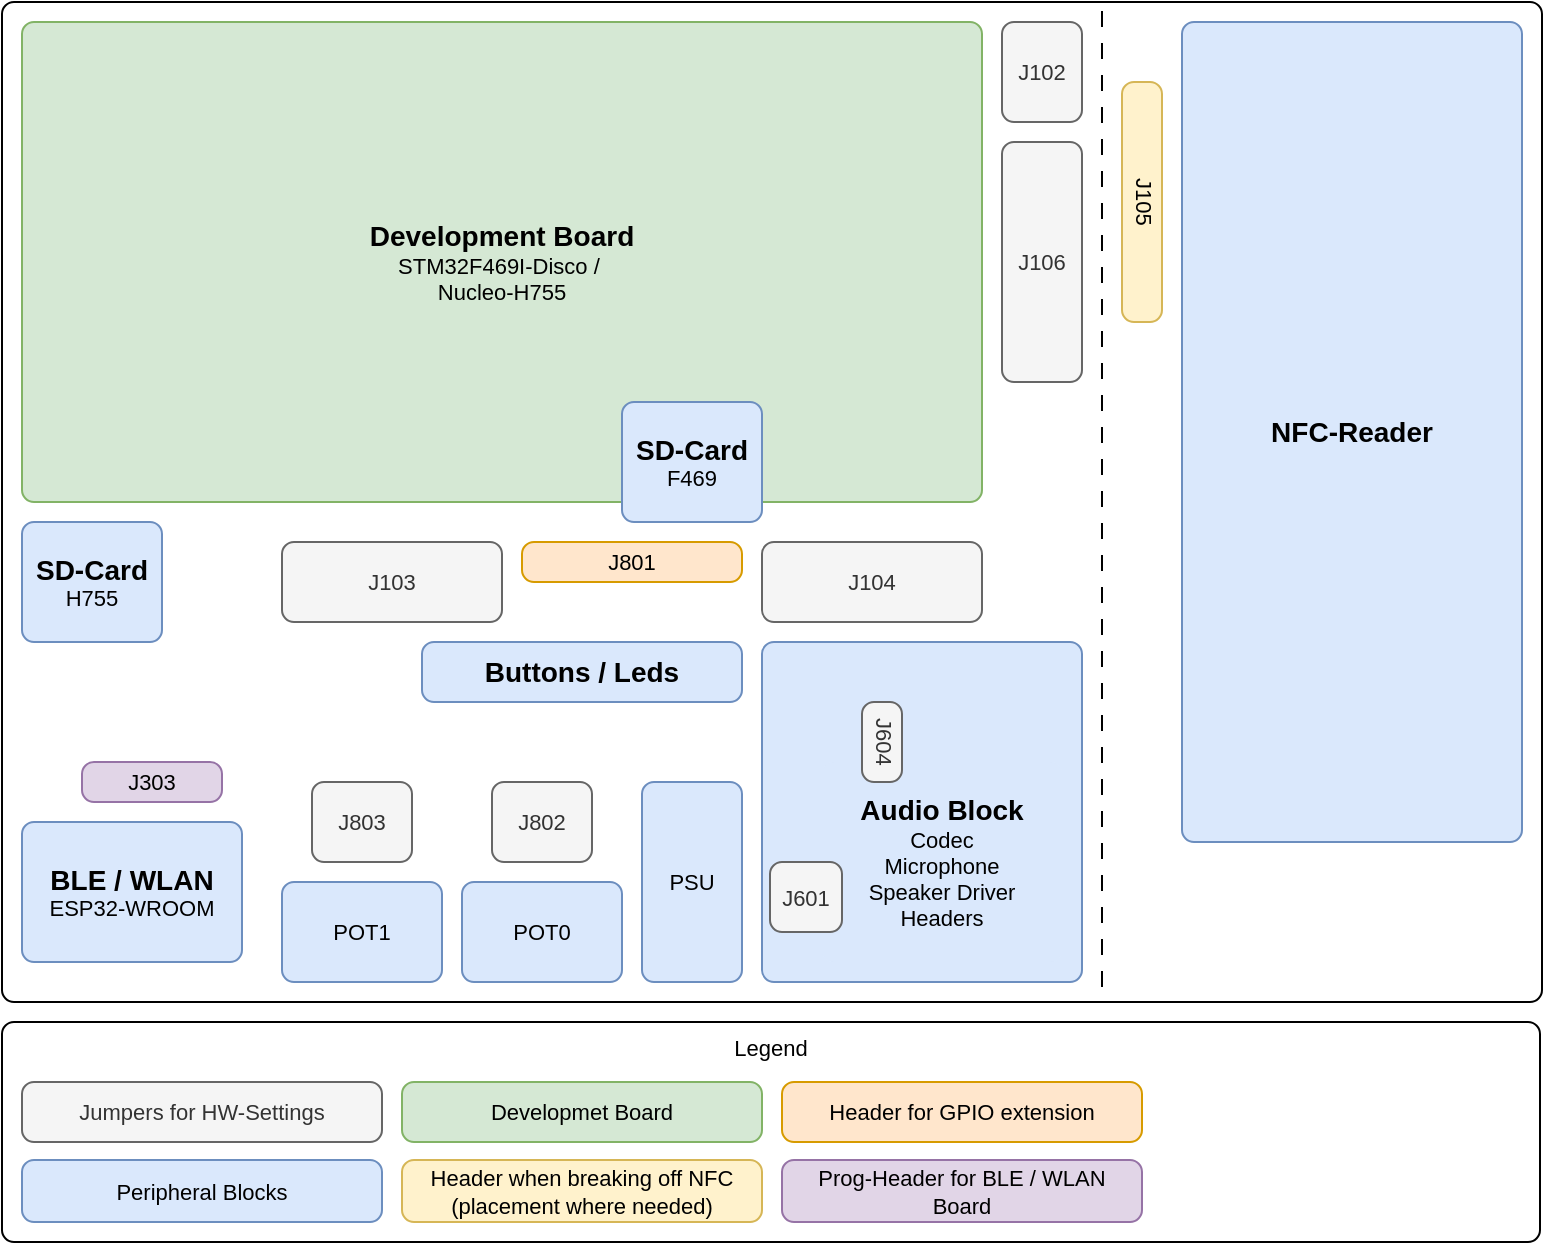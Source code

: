 <mxfile version="27.0.9" pages="25">
  <diagram name="Overview" id="e0K0omRFfxNiVYkh-a1n">
    <mxGraphModel dx="1368" dy="843" grid="1" gridSize="10" guides="1" tooltips="1" connect="1" arrows="1" fold="1" page="1" pageScale="1" pageWidth="827" pageHeight="1169" math="0" shadow="0">
      <root>
        <mxCell id="XKac1imv4rr5jBgsE2MA-0" />
        <mxCell id="XKac1imv4rr5jBgsE2MA-1" parent="XKac1imv4rr5jBgsE2MA-0" />
        <mxCell id="uHPKQBSJ0iU4utv1IHcs-0" value="Legend" style="rounded=1;whiteSpace=wrap;html=1;align=center;verticalAlign=top;fontFamily=Helvetica;fontSize=11;labelBackgroundColor=none;rotation=0;textDirection=ltr;arcSize=12;fillOpacity=100;absoluteArcSize=1;" parent="XKac1imv4rr5jBgsE2MA-1" vertex="1">
          <mxGeometry x="30" y="580" width="769" height="110" as="geometry" />
        </mxCell>
        <mxCell id="XKac1imv4rr5jBgsE2MA-2" value="" style="rounded=1;whiteSpace=wrap;html=1;align=center;verticalAlign=middle;fontFamily=Helvetica;fontSize=11;labelBackgroundColor=none;arcSize=12;absoluteArcSize=1;" parent="XKac1imv4rr5jBgsE2MA-1" vertex="1">
          <mxGeometry x="30" y="70" width="770" height="500" as="geometry" />
        </mxCell>
        <mxCell id="canBSCaeN1yM64EihjvW-3" style="edgeStyle=orthogonalEdgeStyle;rounded=0;orthogonalLoop=1;jettySize=auto;html=1;exitX=0.75;exitY=0;exitDx=0;exitDy=0;entryX=0.75;entryY=1;entryDx=0;entryDy=0;fontFamily=Helvetica;fontSize=12;fontColor=default;dashed=1;dashPattern=8 8;endArrow=none;startFill=0;" parent="XKac1imv4rr5jBgsE2MA-1" source="XKac1imv4rr5jBgsE2MA-2" target="XKac1imv4rr5jBgsE2MA-2" edge="1">
          <mxGeometry relative="1" as="geometry">
            <Array as="points">
              <mxPoint x="580" y="70" />
              <mxPoint x="580" y="570" />
            </Array>
          </mxGeometry>
        </mxCell>
        <mxCell id="canBSCaeN1yM64EihjvW-5" value="&lt;b&gt;&lt;font style=&quot;font-size: 14px;&quot;&gt;Development Board&lt;/font&gt;&lt;/b&gt;&lt;div&gt;STM32F469I-Disco /&amp;nbsp;&lt;br&gt;Nucleo-H755&lt;/div&gt;" style="rounded=1;whiteSpace=wrap;html=1;align=center;verticalAlign=middle;fontFamily=Helvetica;fontSize=11;labelBackgroundColor=none;arcSize=12;fillColor=#d5e8d4;strokeColor=#82b366;absoluteArcSize=1;fillOpacity=100;" parent="XKac1imv4rr5jBgsE2MA-1" vertex="1">
          <mxGeometry x="40" y="80" width="480" height="240" as="geometry" />
        </mxCell>
        <mxCell id="canBSCaeN1yM64EihjvW-6" value="J102" style="rounded=1;whiteSpace=wrap;html=1;align=center;verticalAlign=middle;fontFamily=Helvetica;fontSize=11;labelBackgroundColor=none;arcSize=12;fillColor=#f5f5f5;fontColor=#333333;strokeColor=#666666;fillOpacity=100;absoluteArcSize=1;" parent="XKac1imv4rr5jBgsE2MA-1" vertex="1">
          <mxGeometry x="530" y="80" width="40" height="50" as="geometry" />
        </mxCell>
        <mxCell id="canBSCaeN1yM64EihjvW-7" value="J106" style="rounded=1;whiteSpace=wrap;html=1;align=center;verticalAlign=middle;fontFamily=Helvetica;fontSize=11;labelBackgroundColor=none;arcSize=12;fillColor=#f5f5f5;fontColor=#333333;strokeColor=#666666;fillOpacity=100;absoluteArcSize=1;" parent="XKac1imv4rr5jBgsE2MA-1" vertex="1">
          <mxGeometry x="530" y="140" width="40" height="120" as="geometry" />
        </mxCell>
        <mxCell id="canBSCaeN1yM64EihjvW-8" value="J105" style="rounded=1;whiteSpace=wrap;html=1;align=center;verticalAlign=middle;fontFamily=Helvetica;fontSize=11;labelBackgroundColor=none;arcSize=12;textDirection=vertical-lr;fillColor=#fff2cc;strokeColor=#d6b656;fillOpacity=100;absoluteArcSize=1;" parent="XKac1imv4rr5jBgsE2MA-1" vertex="1">
          <mxGeometry x="590" y="110" width="20" height="120" as="geometry" />
        </mxCell>
        <mxCell id="canBSCaeN1yM64EihjvW-9" value="J104" style="rounded=1;whiteSpace=wrap;html=1;align=center;verticalAlign=middle;fontFamily=Helvetica;fontSize=11;labelBackgroundColor=none;arcSize=12;fillColor=#f5f5f5;fontColor=#333333;strokeColor=#666666;fillOpacity=100;absoluteArcSize=1;" parent="XKac1imv4rr5jBgsE2MA-1" vertex="1">
          <mxGeometry x="410" y="340" width="110" height="40" as="geometry" />
        </mxCell>
        <mxCell id="canBSCaeN1yM64EihjvW-12" value="J801" style="rounded=1;whiteSpace=wrap;html=1;align=center;verticalAlign=middle;fontFamily=Helvetica;fontSize=11;labelBackgroundColor=none;arcSize=12;fillColor=#ffe6cc;strokeColor=#d79b00;fillOpacity=100;absoluteArcSize=1;" parent="XKac1imv4rr5jBgsE2MA-1" vertex="1">
          <mxGeometry x="290" y="340" width="110" height="20" as="geometry" />
        </mxCell>
        <mxCell id="canBSCaeN1yM64EihjvW-13" value="J103" style="rounded=1;whiteSpace=wrap;html=1;align=center;verticalAlign=middle;fontFamily=Helvetica;fontSize=11;labelBackgroundColor=none;arcSize=12;fillColor=#f5f5f5;fontColor=#333333;strokeColor=#666666;fillOpacity=100;absoluteArcSize=1;" parent="XKac1imv4rr5jBgsE2MA-1" vertex="1">
          <mxGeometry x="170" y="340" width="110" height="40" as="geometry" />
        </mxCell>
        <mxCell id="canBSCaeN1yM64EihjvW-14" value="&lt;b&gt;&lt;font style=&quot;font-size: 14px;&quot;&gt;BLE / WLAN&lt;/font&gt;&lt;/b&gt;&lt;br&gt;ESP32-WROOM" style="rounded=1;whiteSpace=wrap;html=1;align=center;verticalAlign=middle;fontFamily=Helvetica;fontSize=11;labelBackgroundColor=none;arcSize=12;fillColor=#dae8fc;strokeColor=#6c8ebf;fillOpacity=100;absoluteArcSize=1;" parent="XKac1imv4rr5jBgsE2MA-1" vertex="1">
          <mxGeometry x="40" y="480" width="110" height="70" as="geometry" />
        </mxCell>
        <mxCell id="canBSCaeN1yM64EihjvW-15" value="J303" style="rounded=1;whiteSpace=wrap;html=1;align=center;verticalAlign=middle;fontFamily=Helvetica;fontSize=11;labelBackgroundColor=none;arcSize=12;fillColor=#e1d5e7;strokeColor=#9673a6;fillOpacity=100;absoluteArcSize=1;" parent="XKac1imv4rr5jBgsE2MA-1" vertex="1">
          <mxGeometry x="70" y="450" width="70" height="20" as="geometry" />
        </mxCell>
        <mxCell id="canBSCaeN1yM64EihjvW-16" value="&lt;b&gt;&lt;font style=&quot;font-size: 14px;&quot;&gt;SD-Card&lt;/font&gt;&lt;/b&gt;&lt;br&gt;F469" style="rounded=1;whiteSpace=wrap;html=1;align=center;verticalAlign=middle;fontFamily=Helvetica;fontSize=11;labelBackgroundColor=none;arcSize=12;fillColor=#dae8fc;strokeColor=#6c8ebf;fillOpacity=100;absoluteArcSize=1;" parent="XKac1imv4rr5jBgsE2MA-1" vertex="1">
          <mxGeometry x="340" y="270" width="70" height="60" as="geometry" />
        </mxCell>
        <mxCell id="canBSCaeN1yM64EihjvW-17" value="&lt;b&gt;&lt;font style=&quot;font-size: 14px;&quot;&gt;SD-Card&lt;/font&gt;&lt;/b&gt;&lt;br&gt;H755" style="rounded=1;whiteSpace=wrap;html=1;align=center;verticalAlign=middle;fontFamily=Helvetica;fontSize=11;labelBackgroundColor=none;arcSize=12;fillColor=#dae8fc;strokeColor=#6c8ebf;fillOpacity=100;absoluteArcSize=1;" parent="XKac1imv4rr5jBgsE2MA-1" vertex="1">
          <mxGeometry x="40" y="330" width="70" height="60" as="geometry" />
        </mxCell>
        <mxCell id="canBSCaeN1yM64EihjvW-18" value="POT1" style="rounded=1;whiteSpace=wrap;html=1;align=center;verticalAlign=middle;fontFamily=Helvetica;fontSize=11;labelBackgroundColor=none;arcSize=12;fillColor=#dae8fc;strokeColor=#6c8ebf;fillOpacity=100;absoluteArcSize=1;" parent="XKac1imv4rr5jBgsE2MA-1" vertex="1">
          <mxGeometry x="170" y="510" width="80" height="50" as="geometry" />
        </mxCell>
        <mxCell id="canBSCaeN1yM64EihjvW-19" value="POT0" style="rounded=1;whiteSpace=wrap;html=1;align=center;verticalAlign=middle;fontFamily=Helvetica;fontSize=11;labelBackgroundColor=none;arcSize=12;fillColor=#dae8fc;strokeColor=#6c8ebf;fillOpacity=100;absoluteArcSize=1;" parent="XKac1imv4rr5jBgsE2MA-1" vertex="1">
          <mxGeometry x="260" y="510" width="80" height="50" as="geometry" />
        </mxCell>
        <mxCell id="canBSCaeN1yM64EihjvW-20" value="PSU" style="rounded=1;whiteSpace=wrap;html=1;align=center;verticalAlign=middle;fontFamily=Helvetica;fontSize=11;labelBackgroundColor=none;arcSize=12;fillColor=#dae8fc;strokeColor=#6c8ebf;fillOpacity=100;absoluteArcSize=1;" parent="XKac1imv4rr5jBgsE2MA-1" vertex="1">
          <mxGeometry x="350" y="460" width="50" height="100" as="geometry" />
        </mxCell>
        <mxCell id="canBSCaeN1yM64EihjvW-22" value="&lt;b&gt;&lt;font style=&quot;font-size: 14px;&quot;&gt;NFC-Reader&lt;/font&gt;&lt;/b&gt;" style="rounded=1;whiteSpace=wrap;html=1;align=center;verticalAlign=middle;fontFamily=Helvetica;fontSize=11;labelBackgroundColor=none;arcSize=12;fillColor=#dae8fc;strokeColor=#6c8ebf;fillOpacity=100;absoluteArcSize=1;" parent="XKac1imv4rr5jBgsE2MA-1" vertex="1">
          <mxGeometry x="620" y="80" width="170" height="410" as="geometry" />
        </mxCell>
        <mxCell id="canBSCaeN1yM64EihjvW-23" value="&lt;span style=&quot;font-size: 14px;&quot;&gt;&lt;b&gt;Buttons / Leds&lt;/b&gt;&lt;/span&gt;" style="rounded=1;whiteSpace=wrap;html=1;align=center;verticalAlign=middle;fontFamily=Helvetica;fontSize=11;labelBackgroundColor=none;arcSize=12;fillColor=#dae8fc;strokeColor=#6c8ebf;fillOpacity=100;absoluteArcSize=1;" parent="XKac1imv4rr5jBgsE2MA-1" vertex="1">
          <mxGeometry x="240" y="390" width="160" height="30" as="geometry" />
        </mxCell>
        <mxCell id="canBSCaeN1yM64EihjvW-24" value="J803" style="rounded=1;whiteSpace=wrap;html=1;align=center;verticalAlign=middle;fontFamily=Helvetica;fontSize=11;labelBackgroundColor=none;arcSize=12;fillColor=#f5f5f5;fontColor=#333333;strokeColor=#666666;fillOpacity=100;absoluteArcSize=1;" parent="XKac1imv4rr5jBgsE2MA-1" vertex="1">
          <mxGeometry x="185" y="460" width="50" height="40" as="geometry" />
        </mxCell>
        <mxCell id="canBSCaeN1yM64EihjvW-25" value="J802" style="rounded=1;whiteSpace=wrap;html=1;align=center;verticalAlign=middle;fontFamily=Helvetica;fontSize=11;labelBackgroundColor=none;arcSize=12;fillColor=#f5f5f5;fontColor=#333333;strokeColor=#666666;fillOpacity=100;absoluteArcSize=1;" parent="XKac1imv4rr5jBgsE2MA-1" vertex="1">
          <mxGeometry x="275" y="460" width="50" height="40" as="geometry" />
        </mxCell>
        <mxCell id="canBSCaeN1yM64EihjvW-32" value="Jumpers for HW-Settings" style="rounded=1;whiteSpace=wrap;html=1;align=center;verticalAlign=middle;fontFamily=Helvetica;fontSize=11;labelBackgroundColor=none;arcSize=12;fillColor=#f5f5f5;fontColor=#333333;strokeColor=#666666;fillOpacity=100;absoluteArcSize=1;" parent="XKac1imv4rr5jBgsE2MA-1" vertex="1">
          <mxGeometry x="40" y="610" width="180" height="30" as="geometry" />
        </mxCell>
        <mxCell id="canBSCaeN1yM64EihjvW-33" value="Peripheral Blocks" style="rounded=1;whiteSpace=wrap;html=1;align=center;verticalAlign=middle;fontFamily=Helvetica;fontSize=11;labelBackgroundColor=none;arcSize=12;fillColor=#dae8fc;strokeColor=#6c8ebf;fillOpacity=100;absoluteArcSize=1;" parent="XKac1imv4rr5jBgsE2MA-1" vertex="1">
          <mxGeometry x="40" y="649" width="180" height="31" as="geometry" />
        </mxCell>
        <mxCell id="canBSCaeN1yM64EihjvW-34" value="Developmet Board" style="rounded=1;whiteSpace=wrap;html=1;align=center;verticalAlign=middle;fontFamily=Helvetica;fontSize=11;labelBackgroundColor=none;arcSize=12;fillColor=#d5e8d4;strokeColor=#82b366;fillOpacity=100;absoluteArcSize=1;" parent="XKac1imv4rr5jBgsE2MA-1" vertex="1">
          <mxGeometry x="230" y="610" width="180" height="30" as="geometry" />
        </mxCell>
        <mxCell id="canBSCaeN1yM64EihjvW-35" value="Header when breaking off NFC&lt;br&gt;(placement where needed)" style="rounded=1;whiteSpace=wrap;html=1;align=center;verticalAlign=middle;fontFamily=Helvetica;fontSize=11;labelBackgroundColor=none;arcSize=12;fillColor=#fff2cc;strokeColor=#d6b656;fillOpacity=100;absoluteArcSize=1;" parent="XKac1imv4rr5jBgsE2MA-1" vertex="1">
          <mxGeometry x="230" y="649" width="180" height="31" as="geometry" />
        </mxCell>
        <mxCell id="canBSCaeN1yM64EihjvW-36" value="Header for GPIO extension" style="rounded=1;whiteSpace=wrap;html=1;align=center;verticalAlign=middle;fontFamily=Helvetica;fontSize=11;labelBackgroundColor=none;arcSize=12;fillColor=#ffe6cc;strokeColor=#d79b00;fillOpacity=100;absoluteArcSize=1;" parent="XKac1imv4rr5jBgsE2MA-1" vertex="1">
          <mxGeometry x="420" y="610" width="180" height="30" as="geometry" />
        </mxCell>
        <mxCell id="canBSCaeN1yM64EihjvW-37" value="" style="group;arcSize=12;fillOpacity=100;absoluteArcSize=1;" parent="XKac1imv4rr5jBgsE2MA-1" vertex="1" connectable="0">
          <mxGeometry x="410" y="390" width="160" height="170" as="geometry" />
        </mxCell>
        <mxCell id="canBSCaeN1yM64EihjvW-21" value="&lt;div&gt;&lt;br&gt;&lt;/div&gt;" style="rounded=1;whiteSpace=wrap;html=1;align=center;verticalAlign=middle;fontFamily=Helvetica;fontSize=11;labelBackgroundColor=none;arcSize=12;fillColor=#dae8fc;strokeColor=#6c8ebf;fillOpacity=100;absoluteArcSize=1;" parent="canBSCaeN1yM64EihjvW-37" vertex="1">
          <mxGeometry width="160" height="170" as="geometry" />
        </mxCell>
        <mxCell id="canBSCaeN1yM64EihjvW-30" value="&lt;b&gt;&lt;font style=&quot;font-size: 14px;&quot;&gt;Audio Block&lt;/font&gt;&lt;/b&gt;&lt;br&gt;Codec&lt;br&gt;Microphone&lt;div&gt;Speaker Driver&lt;/div&gt;&lt;div&gt;Headers&lt;/div&gt;" style="rounded=1;whiteSpace=wrap;html=1;align=center;verticalAlign=middle;fontFamily=Helvetica;fontSize=11;labelBackgroundColor=none;arcSize=12;strokeColor=none;fillColor=#dae8fc;fillOpacity=100;absoluteArcSize=1;" parent="canBSCaeN1yM64EihjvW-37" vertex="1">
          <mxGeometry x="30" y="60" width="120" height="100" as="geometry" />
        </mxCell>
        <mxCell id="canBSCaeN1yM64EihjvW-26" value="J601" style="rounded=1;whiteSpace=wrap;html=1;align=center;verticalAlign=middle;fontFamily=Helvetica;fontSize=11;labelBackgroundColor=none;arcSize=12;fillColor=#f5f5f5;fontColor=#333333;strokeColor=#666666;fillOpacity=100;absoluteArcSize=1;" parent="canBSCaeN1yM64EihjvW-37" vertex="1">
          <mxGeometry x="4" y="110" width="36" height="35" as="geometry" />
        </mxCell>
        <mxCell id="canBSCaeN1yM64EihjvW-27" value="J604" style="rounded=1;whiteSpace=wrap;html=1;align=center;verticalAlign=middle;fontFamily=Helvetica;fontSize=11;labelBackgroundColor=none;arcSize=12;textDirection=vertical-lr;fillColor=#f5f5f5;fontColor=#333333;strokeColor=#666666;fillOpacity=100;absoluteArcSize=1;" parent="canBSCaeN1yM64EihjvW-37" vertex="1">
          <mxGeometry x="50" y="30" width="20" height="40" as="geometry" />
        </mxCell>
        <mxCell id="canBSCaeN1yM64EihjvW-38" value="Prog-Header for BLE / WLAN&lt;br&gt;Board" style="rounded=1;whiteSpace=wrap;html=1;align=center;verticalAlign=middle;fontFamily=Helvetica;fontSize=11;labelBackgroundColor=none;arcSize=12;fillColor=#e1d5e7;strokeColor=#9673a6;fillOpacity=100;absoluteArcSize=1;" parent="XKac1imv4rr5jBgsE2MA-1" vertex="1">
          <mxGeometry x="420" y="649" width="180" height="31" as="geometry" />
        </mxCell>
      </root>
    </mxGraphModel>
  </diagram>
  <diagram name="J103" id="huFwiiLta5kWx80IEikr">
    <mxGraphModel dx="1368" dy="843" grid="1" gridSize="10" guides="1" tooltips="1" connect="1" arrows="1" fold="1" page="1" pageScale="1" pageWidth="827" pageHeight="1169" math="0" shadow="0">
      <root>
        <mxCell id="963_sPIPIo3ngKHUEUsP-0" />
        <mxCell id="963_sPIPIo3ngKHUEUsP-1" parent="963_sPIPIo3ngKHUEUsP-0" />
        <mxCell id="963_sPIPIo3ngKHUEUsP-3" value="" style="rounded=1;whiteSpace=wrap;html=1;align=center;verticalAlign=middle;fontFamily=Helvetica;fontSize=11;labelBackgroundColor=none;arcSize=12;absoluteArcSize=1;" parent="963_sPIPIo3ngKHUEUsP-1" vertex="1">
          <mxGeometry x="30" y="70" width="770" height="500" as="geometry" />
        </mxCell>
        <mxCell id="963_sPIPIo3ngKHUEUsP-5" value="&lt;b&gt;&lt;font style=&quot;font-size: 14px;&quot;&gt;Development Board&lt;/font&gt;&lt;/b&gt;&lt;div&gt;STM32F469I-Disco /&amp;nbsp;&lt;br&gt;Nucleo-H755&lt;/div&gt;" style="rounded=1;whiteSpace=wrap;html=1;align=center;verticalAlign=middle;fontFamily=Helvetica;fontSize=11;labelBackgroundColor=none;arcSize=12;absoluteArcSize=1;fillOpacity=100;" parent="963_sPIPIo3ngKHUEUsP-1" vertex="1">
          <mxGeometry x="40" y="80" width="480" height="240" as="geometry" />
        </mxCell>
        <mxCell id="963_sPIPIo3ngKHUEUsP-6" value="J102" style="rounded=1;whiteSpace=wrap;html=1;align=center;verticalAlign=middle;fontFamily=Helvetica;fontSize=11;labelBackgroundColor=none;arcSize=12;fillColor=#f5f5f5;fontColor=#333333;strokeColor=#666666;fillOpacity=100;absoluteArcSize=1;" parent="963_sPIPIo3ngKHUEUsP-1" vertex="1">
          <mxGeometry x="530" y="80" width="40" height="50" as="geometry" />
        </mxCell>
        <mxCell id="963_sPIPIo3ngKHUEUsP-7" value="J106" style="rounded=1;whiteSpace=wrap;html=1;align=center;verticalAlign=middle;fontFamily=Helvetica;fontSize=11;labelBackgroundColor=none;arcSize=12;fillColor=#f5f5f5;fontColor=#333333;strokeColor=#666666;fillOpacity=100;absoluteArcSize=1;" parent="963_sPIPIo3ngKHUEUsP-1" vertex="1">
          <mxGeometry x="530" y="140" width="40" height="120" as="geometry" />
        </mxCell>
        <mxCell id="963_sPIPIo3ngKHUEUsP-9" value="J104" style="rounded=1;whiteSpace=wrap;html=1;align=center;verticalAlign=middle;fontFamily=Helvetica;fontSize=11;labelBackgroundColor=none;arcSize=12;fillColor=#f5f5f5;fontColor=#333333;strokeColor=#666666;fillOpacity=100;absoluteArcSize=1;" parent="963_sPIPIo3ngKHUEUsP-1" vertex="1">
          <mxGeometry x="410" y="340" width="110" height="40" as="geometry" />
        </mxCell>
        <mxCell id="963_sPIPIo3ngKHUEUsP-11" value="J103" style="rounded=1;whiteSpace=wrap;html=1;align=center;verticalAlign=middle;fontFamily=Helvetica;fontSize=11;labelBackgroundColor=none;arcSize=12;fillColor=#dae8fc;strokeColor=#6c8ebf;fillOpacity=100;absoluteArcSize=1;" parent="963_sPIPIo3ngKHUEUsP-1" vertex="1">
          <mxGeometry x="170" y="340" width="110" height="40" as="geometry" />
        </mxCell>
        <mxCell id="963_sPIPIo3ngKHUEUsP-13" value="J303" style="rounded=1;whiteSpace=wrap;html=1;align=center;verticalAlign=middle;fontFamily=Helvetica;fontSize=11;labelBackgroundColor=none;arcSize=12;fillColor=#f5f5f5;strokeColor=#666666;fillOpacity=100;absoluteArcSize=1;fontColor=#333333;" parent="963_sPIPIo3ngKHUEUsP-1" vertex="1">
          <mxGeometry x="70" y="450" width="70" height="20" as="geometry" />
        </mxCell>
        <mxCell id="963_sPIPIo3ngKHUEUsP-21" value="J803" style="rounded=1;whiteSpace=wrap;html=1;align=center;verticalAlign=middle;fontFamily=Helvetica;fontSize=11;labelBackgroundColor=none;arcSize=12;fillColor=#f5f5f5;fontColor=#333333;strokeColor=#666666;fillOpacity=100;absoluteArcSize=1;" parent="963_sPIPIo3ngKHUEUsP-1" vertex="1">
          <mxGeometry x="185" y="460" width="50" height="40" as="geometry" />
        </mxCell>
        <mxCell id="963_sPIPIo3ngKHUEUsP-22" value="J802" style="rounded=1;whiteSpace=wrap;html=1;align=center;verticalAlign=middle;fontFamily=Helvetica;fontSize=11;labelBackgroundColor=none;arcSize=12;fillColor=#f5f5f5;fontColor=#333333;strokeColor=#666666;fillOpacity=100;absoluteArcSize=1;" parent="963_sPIPIo3ngKHUEUsP-1" vertex="1">
          <mxGeometry x="275" y="460" width="50" height="40" as="geometry" />
        </mxCell>
        <mxCell id="963_sPIPIo3ngKHUEUsP-28" value="" style="group;arcSize=12;fillOpacity=100;absoluteArcSize=1;" parent="963_sPIPIo3ngKHUEUsP-1" vertex="1" connectable="0">
          <mxGeometry x="410" y="390" width="160" height="170" as="geometry" />
        </mxCell>
        <mxCell id="963_sPIPIo3ngKHUEUsP-31" value="J601" style="rounded=1;whiteSpace=wrap;html=1;align=center;verticalAlign=middle;fontFamily=Helvetica;fontSize=11;labelBackgroundColor=none;arcSize=12;fillColor=#f5f5f5;fontColor=#333333;strokeColor=#666666;fillOpacity=100;absoluteArcSize=1;" parent="963_sPIPIo3ngKHUEUsP-28" vertex="1">
          <mxGeometry x="4" y="110" width="36" height="35" as="geometry" />
        </mxCell>
        <mxCell id="963_sPIPIo3ngKHUEUsP-32" value="J604" style="rounded=1;whiteSpace=wrap;html=1;align=center;verticalAlign=middle;fontFamily=Helvetica;fontSize=11;labelBackgroundColor=none;arcSize=12;textDirection=vertical-lr;fillColor=#f5f5f5;fontColor=#333333;strokeColor=#666666;fillOpacity=100;absoluteArcSize=1;" parent="963_sPIPIo3ngKHUEUsP-28" vertex="1">
          <mxGeometry x="50" y="30" width="20" height="40" as="geometry" />
        </mxCell>
      </root>
    </mxGraphModel>
  </diagram>
  <diagram name="J104" id="Nus8PCixpAsQTel-EwqT">
    <mxGraphModel dx="1368" dy="843" grid="1" gridSize="10" guides="1" tooltips="1" connect="1" arrows="1" fold="1" page="1" pageScale="1" pageWidth="827" pageHeight="1169" math="0" shadow="0">
      <root>
        <mxCell id="3IVpoFKJ6SRlBoEDjXh1-0" />
        <mxCell id="3IVpoFKJ6SRlBoEDjXh1-1" parent="3IVpoFKJ6SRlBoEDjXh1-0" />
        <mxCell id="3IVpoFKJ6SRlBoEDjXh1-2" value="" style="rounded=1;whiteSpace=wrap;html=1;align=center;verticalAlign=middle;fontFamily=Helvetica;fontSize=11;labelBackgroundColor=none;arcSize=12;absoluteArcSize=1;" parent="3IVpoFKJ6SRlBoEDjXh1-1" vertex="1">
          <mxGeometry x="30" y="70" width="770" height="500" as="geometry" />
        </mxCell>
        <mxCell id="3IVpoFKJ6SRlBoEDjXh1-3" value="&lt;b&gt;&lt;font style=&quot;font-size: 14px;&quot;&gt;Development Board&lt;/font&gt;&lt;/b&gt;&lt;div&gt;STM32F469I-Disco /&amp;nbsp;&lt;br&gt;Nucleo-H755&lt;/div&gt;" style="rounded=1;whiteSpace=wrap;html=1;align=center;verticalAlign=middle;fontFamily=Helvetica;fontSize=11;labelBackgroundColor=none;arcSize=12;absoluteArcSize=1;fillOpacity=100;" parent="3IVpoFKJ6SRlBoEDjXh1-1" vertex="1">
          <mxGeometry x="40" y="80" width="480" height="240" as="geometry" />
        </mxCell>
        <mxCell id="3IVpoFKJ6SRlBoEDjXh1-4" value="J102" style="rounded=1;whiteSpace=wrap;html=1;align=center;verticalAlign=middle;fontFamily=Helvetica;fontSize=11;labelBackgroundColor=none;arcSize=12;fillColor=#f5f5f5;fontColor=#333333;strokeColor=#666666;fillOpacity=100;absoluteArcSize=1;" parent="3IVpoFKJ6SRlBoEDjXh1-1" vertex="1">
          <mxGeometry x="530" y="80" width="40" height="50" as="geometry" />
        </mxCell>
        <mxCell id="3IVpoFKJ6SRlBoEDjXh1-5" value="J106" style="rounded=1;whiteSpace=wrap;html=1;align=center;verticalAlign=middle;fontFamily=Helvetica;fontSize=11;labelBackgroundColor=none;arcSize=12;fillColor=#f5f5f5;fontColor=#333333;strokeColor=#666666;fillOpacity=100;absoluteArcSize=1;" parent="3IVpoFKJ6SRlBoEDjXh1-1" vertex="1">
          <mxGeometry x="530" y="140" width="40" height="120" as="geometry" />
        </mxCell>
        <mxCell id="3IVpoFKJ6SRlBoEDjXh1-6" value="J104" style="rounded=1;whiteSpace=wrap;html=1;align=center;verticalAlign=middle;fontFamily=Helvetica;fontSize=11;labelBackgroundColor=none;arcSize=12;fillColor=#dae8fc;strokeColor=#6c8ebf;fillOpacity=100;absoluteArcSize=1;" parent="3IVpoFKJ6SRlBoEDjXh1-1" vertex="1">
          <mxGeometry x="410" y="340" width="110" height="40" as="geometry" />
        </mxCell>
        <mxCell id="3IVpoFKJ6SRlBoEDjXh1-7" value="J103" style="rounded=1;whiteSpace=wrap;html=1;align=center;verticalAlign=middle;fontFamily=Helvetica;fontSize=11;labelBackgroundColor=none;arcSize=12;fillColor=#f5f5f5;fontColor=#333333;strokeColor=#666666;fillOpacity=100;absoluteArcSize=1;" parent="3IVpoFKJ6SRlBoEDjXh1-1" vertex="1">
          <mxGeometry x="170" y="340" width="110" height="40" as="geometry" />
        </mxCell>
        <mxCell id="3IVpoFKJ6SRlBoEDjXh1-8" value="J303" style="rounded=1;whiteSpace=wrap;html=1;align=center;verticalAlign=middle;fontFamily=Helvetica;fontSize=11;labelBackgroundColor=none;arcSize=12;fillColor=#f5f5f5;strokeColor=#666666;fillOpacity=100;absoluteArcSize=1;fontColor=#333333;" parent="3IVpoFKJ6SRlBoEDjXh1-1" vertex="1">
          <mxGeometry x="70" y="450" width="70" height="20" as="geometry" />
        </mxCell>
        <mxCell id="3IVpoFKJ6SRlBoEDjXh1-9" value="J803" style="rounded=1;whiteSpace=wrap;html=1;align=center;verticalAlign=middle;fontFamily=Helvetica;fontSize=11;labelBackgroundColor=none;arcSize=12;fillColor=#f5f5f5;fontColor=#333333;strokeColor=#666666;fillOpacity=100;absoluteArcSize=1;" parent="3IVpoFKJ6SRlBoEDjXh1-1" vertex="1">
          <mxGeometry x="185" y="460" width="50" height="40" as="geometry" />
        </mxCell>
        <mxCell id="3IVpoFKJ6SRlBoEDjXh1-10" value="J802" style="rounded=1;whiteSpace=wrap;html=1;align=center;verticalAlign=middle;fontFamily=Helvetica;fontSize=11;labelBackgroundColor=none;arcSize=12;fillColor=#f5f5f5;fontColor=#333333;strokeColor=#666666;fillOpacity=100;absoluteArcSize=1;" parent="3IVpoFKJ6SRlBoEDjXh1-1" vertex="1">
          <mxGeometry x="275" y="460" width="50" height="40" as="geometry" />
        </mxCell>
        <mxCell id="3IVpoFKJ6SRlBoEDjXh1-11" value="" style="group;arcSize=12;fillOpacity=100;absoluteArcSize=1;" parent="3IVpoFKJ6SRlBoEDjXh1-1" vertex="1" connectable="0">
          <mxGeometry x="410" y="390" width="160" height="170" as="geometry" />
        </mxCell>
        <mxCell id="3IVpoFKJ6SRlBoEDjXh1-12" value="J601" style="rounded=1;whiteSpace=wrap;html=1;align=center;verticalAlign=middle;fontFamily=Helvetica;fontSize=11;labelBackgroundColor=none;arcSize=12;fillColor=#f5f5f5;fontColor=#333333;strokeColor=#666666;fillOpacity=100;absoluteArcSize=1;" parent="3IVpoFKJ6SRlBoEDjXh1-11" vertex="1">
          <mxGeometry x="4" y="110" width="36" height="35" as="geometry" />
        </mxCell>
        <mxCell id="3IVpoFKJ6SRlBoEDjXh1-13" value="J604" style="rounded=1;whiteSpace=wrap;html=1;align=center;verticalAlign=middle;fontFamily=Helvetica;fontSize=11;labelBackgroundColor=none;arcSize=12;textDirection=vertical-lr;fillColor=#f5f5f5;fontColor=#333333;strokeColor=#666666;fillOpacity=100;absoluteArcSize=1;" parent="3IVpoFKJ6SRlBoEDjXh1-11" vertex="1">
          <mxGeometry x="50" y="30" width="20" height="40" as="geometry" />
        </mxCell>
      </root>
    </mxGraphModel>
  </diagram>
  <diagram name="J106" id="j-to4YsqkHlBHdguTeLs">
    <mxGraphModel dx="1368" dy="843" grid="1" gridSize="10" guides="1" tooltips="1" connect="1" arrows="1" fold="1" page="1" pageScale="1" pageWidth="827" pageHeight="1169" math="0" shadow="0">
      <root>
        <mxCell id="don4T3K431iI-M1qa9dz-0" />
        <mxCell id="don4T3K431iI-M1qa9dz-1" parent="don4T3K431iI-M1qa9dz-0" />
        <mxCell id="don4T3K431iI-M1qa9dz-2" value="" style="rounded=1;whiteSpace=wrap;html=1;align=center;verticalAlign=middle;fontFamily=Helvetica;fontSize=11;labelBackgroundColor=none;arcSize=12;absoluteArcSize=1;" parent="don4T3K431iI-M1qa9dz-1" vertex="1">
          <mxGeometry x="30" y="70" width="770" height="500" as="geometry" />
        </mxCell>
        <mxCell id="don4T3K431iI-M1qa9dz-3" value="&lt;b&gt;&lt;font style=&quot;font-size: 14px;&quot;&gt;Development Board&lt;/font&gt;&lt;/b&gt;&lt;div&gt;STM32F469I-Disco /&amp;nbsp;&lt;br&gt;Nucleo-H755&lt;/div&gt;" style="rounded=1;whiteSpace=wrap;html=1;align=center;verticalAlign=middle;fontFamily=Helvetica;fontSize=11;labelBackgroundColor=none;arcSize=12;absoluteArcSize=1;fillOpacity=100;" parent="don4T3K431iI-M1qa9dz-1" vertex="1">
          <mxGeometry x="40" y="80" width="480" height="240" as="geometry" />
        </mxCell>
        <mxCell id="don4T3K431iI-M1qa9dz-4" value="J102" style="rounded=1;whiteSpace=wrap;html=1;align=center;verticalAlign=middle;fontFamily=Helvetica;fontSize=11;labelBackgroundColor=none;arcSize=12;fillColor=#dae8fc;strokeColor=#6c8ebf;fillOpacity=100;absoluteArcSize=1;" parent="don4T3K431iI-M1qa9dz-1" vertex="1">
          <mxGeometry x="530" y="80" width="40" height="50" as="geometry" />
        </mxCell>
        <mxCell id="don4T3K431iI-M1qa9dz-5" value="J106" style="rounded=1;whiteSpace=wrap;html=1;align=center;verticalAlign=middle;fontFamily=Helvetica;fontSize=11;labelBackgroundColor=none;arcSize=12;fillColor=#dae8fc;strokeColor=#6c8ebf;fillOpacity=100;absoluteArcSize=1;" parent="don4T3K431iI-M1qa9dz-1" vertex="1">
          <mxGeometry x="530" y="140" width="40" height="120" as="geometry" />
        </mxCell>
        <mxCell id="don4T3K431iI-M1qa9dz-6" value="J104" style="rounded=1;whiteSpace=wrap;html=1;align=center;verticalAlign=middle;fontFamily=Helvetica;fontSize=11;labelBackgroundColor=none;arcSize=12;fillColor=#f5f5f5;fontColor=#333333;strokeColor=#666666;fillOpacity=100;absoluteArcSize=1;" parent="don4T3K431iI-M1qa9dz-1" vertex="1">
          <mxGeometry x="410" y="340" width="110" height="40" as="geometry" />
        </mxCell>
        <mxCell id="don4T3K431iI-M1qa9dz-7" value="J103" style="rounded=1;whiteSpace=wrap;html=1;align=center;verticalAlign=middle;fontFamily=Helvetica;fontSize=11;labelBackgroundColor=none;arcSize=12;fillColor=#f5f5f5;fontColor=#333333;strokeColor=#666666;fillOpacity=100;absoluteArcSize=1;" parent="don4T3K431iI-M1qa9dz-1" vertex="1">
          <mxGeometry x="170" y="340" width="110" height="40" as="geometry" />
        </mxCell>
        <mxCell id="don4T3K431iI-M1qa9dz-8" value="J303" style="rounded=1;whiteSpace=wrap;html=1;align=center;verticalAlign=middle;fontFamily=Helvetica;fontSize=11;labelBackgroundColor=none;arcSize=12;fillColor=#f5f5f5;strokeColor=#666666;fillOpacity=100;absoluteArcSize=1;fontColor=#333333;" parent="don4T3K431iI-M1qa9dz-1" vertex="1">
          <mxGeometry x="70" y="450" width="70" height="20" as="geometry" />
        </mxCell>
        <mxCell id="don4T3K431iI-M1qa9dz-9" value="J803" style="rounded=1;whiteSpace=wrap;html=1;align=center;verticalAlign=middle;fontFamily=Helvetica;fontSize=11;labelBackgroundColor=none;arcSize=12;fillColor=#f5f5f5;fontColor=#333333;strokeColor=#666666;fillOpacity=100;absoluteArcSize=1;" parent="don4T3K431iI-M1qa9dz-1" vertex="1">
          <mxGeometry x="185" y="460" width="50" height="40" as="geometry" />
        </mxCell>
        <mxCell id="don4T3K431iI-M1qa9dz-10" value="J802" style="rounded=1;whiteSpace=wrap;html=1;align=center;verticalAlign=middle;fontFamily=Helvetica;fontSize=11;labelBackgroundColor=none;arcSize=12;fillColor=#f5f5f5;fontColor=#333333;strokeColor=#666666;fillOpacity=100;absoluteArcSize=1;" parent="don4T3K431iI-M1qa9dz-1" vertex="1">
          <mxGeometry x="275" y="460" width="50" height="40" as="geometry" />
        </mxCell>
        <mxCell id="don4T3K431iI-M1qa9dz-11" value="" style="group;arcSize=12;fillOpacity=100;absoluteArcSize=1;" parent="don4T3K431iI-M1qa9dz-1" vertex="1" connectable="0">
          <mxGeometry x="410" y="390" width="160" height="170" as="geometry" />
        </mxCell>
        <mxCell id="don4T3K431iI-M1qa9dz-12" value="J601" style="rounded=1;whiteSpace=wrap;html=1;align=center;verticalAlign=middle;fontFamily=Helvetica;fontSize=11;labelBackgroundColor=none;arcSize=12;fillColor=#f5f5f5;fontColor=#333333;strokeColor=#666666;fillOpacity=100;absoluteArcSize=1;" parent="don4T3K431iI-M1qa9dz-11" vertex="1">
          <mxGeometry x="4" y="110" width="36" height="35" as="geometry" />
        </mxCell>
        <mxCell id="don4T3K431iI-M1qa9dz-13" value="J604" style="rounded=1;whiteSpace=wrap;html=1;align=center;verticalAlign=middle;fontFamily=Helvetica;fontSize=11;labelBackgroundColor=none;arcSize=12;textDirection=vertical-lr;fillColor=#f5f5f5;fontColor=#333333;strokeColor=#666666;fillOpacity=100;absoluteArcSize=1;" parent="don4T3K431iI-M1qa9dz-11" vertex="1">
          <mxGeometry x="50" y="30" width="20" height="40" as="geometry" />
        </mxCell>
      </root>
    </mxGraphModel>
  </diagram>
  <diagram name="J303" id="o2AbB0yaqZ9tLGZAz6of">
    <mxGraphModel dx="1368" dy="843" grid="1" gridSize="10" guides="1" tooltips="1" connect="1" arrows="1" fold="1" page="1" pageScale="1" pageWidth="827" pageHeight="1169" math="0" shadow="0">
      <root>
        <mxCell id="mFerhG5zcxtygV1eploB-0" />
        <mxCell id="mFerhG5zcxtygV1eploB-1" parent="mFerhG5zcxtygV1eploB-0" />
        <mxCell id="mFerhG5zcxtygV1eploB-2" value="" style="rounded=1;whiteSpace=wrap;html=1;align=center;verticalAlign=middle;fontFamily=Helvetica;fontSize=11;labelBackgroundColor=none;arcSize=12;absoluteArcSize=1;" parent="mFerhG5zcxtygV1eploB-1" vertex="1">
          <mxGeometry x="30" y="70" width="770" height="500" as="geometry" />
        </mxCell>
        <mxCell id="mFerhG5zcxtygV1eploB-3" value="&lt;b&gt;&lt;font style=&quot;font-size: 14px;&quot;&gt;Development Board&lt;/font&gt;&lt;/b&gt;&lt;div&gt;STM32F469I-Disco /&amp;nbsp;&lt;br&gt;Nucleo-H755&lt;/div&gt;" style="rounded=1;whiteSpace=wrap;html=1;align=center;verticalAlign=middle;fontFamily=Helvetica;fontSize=11;labelBackgroundColor=none;arcSize=12;absoluteArcSize=1;fillOpacity=100;" parent="mFerhG5zcxtygV1eploB-1" vertex="1">
          <mxGeometry x="40" y="80" width="480" height="240" as="geometry" />
        </mxCell>
        <mxCell id="mFerhG5zcxtygV1eploB-4" value="J102" style="rounded=1;whiteSpace=wrap;html=1;align=center;verticalAlign=middle;fontFamily=Helvetica;fontSize=11;labelBackgroundColor=none;arcSize=12;fillColor=#f5f5f5;fontColor=#333333;strokeColor=#666666;fillOpacity=100;absoluteArcSize=1;" parent="mFerhG5zcxtygV1eploB-1" vertex="1">
          <mxGeometry x="530" y="80" width="40" height="50" as="geometry" />
        </mxCell>
        <mxCell id="mFerhG5zcxtygV1eploB-5" value="J106" style="rounded=1;whiteSpace=wrap;html=1;align=center;verticalAlign=middle;fontFamily=Helvetica;fontSize=11;labelBackgroundColor=none;arcSize=12;fillColor=#f5f5f5;fontColor=#333333;strokeColor=#666666;fillOpacity=100;absoluteArcSize=1;" parent="mFerhG5zcxtygV1eploB-1" vertex="1">
          <mxGeometry x="530" y="140" width="40" height="120" as="geometry" />
        </mxCell>
        <mxCell id="mFerhG5zcxtygV1eploB-6" value="J104" style="rounded=1;whiteSpace=wrap;html=1;align=center;verticalAlign=middle;fontFamily=Helvetica;fontSize=11;labelBackgroundColor=none;arcSize=12;fillColor=#f5f5f5;fontColor=#333333;strokeColor=#666666;fillOpacity=100;absoluteArcSize=1;" parent="mFerhG5zcxtygV1eploB-1" vertex="1">
          <mxGeometry x="410" y="340" width="110" height="40" as="geometry" />
        </mxCell>
        <mxCell id="mFerhG5zcxtygV1eploB-7" value="J103" style="rounded=1;whiteSpace=wrap;html=1;align=center;verticalAlign=middle;fontFamily=Helvetica;fontSize=11;labelBackgroundColor=none;arcSize=12;fillColor=#f5f5f5;fontColor=#333333;strokeColor=#666666;fillOpacity=100;absoluteArcSize=1;" parent="mFerhG5zcxtygV1eploB-1" vertex="1">
          <mxGeometry x="170" y="340" width="110" height="40" as="geometry" />
        </mxCell>
        <mxCell id="mFerhG5zcxtygV1eploB-8" value="J303" style="rounded=1;whiteSpace=wrap;html=1;align=center;verticalAlign=middle;fontFamily=Helvetica;fontSize=11;labelBackgroundColor=none;arcSize=12;fillColor=#dae8fc;strokeColor=#6c8ebf;fillOpacity=100;absoluteArcSize=1;" parent="mFerhG5zcxtygV1eploB-1" vertex="1">
          <mxGeometry x="70" y="450" width="70" height="20" as="geometry" />
        </mxCell>
        <mxCell id="mFerhG5zcxtygV1eploB-9" value="J803" style="rounded=1;whiteSpace=wrap;html=1;align=center;verticalAlign=middle;fontFamily=Helvetica;fontSize=11;labelBackgroundColor=none;arcSize=12;fillColor=#f5f5f5;fontColor=#333333;strokeColor=#666666;fillOpacity=100;absoluteArcSize=1;" parent="mFerhG5zcxtygV1eploB-1" vertex="1">
          <mxGeometry x="185" y="460" width="50" height="40" as="geometry" />
        </mxCell>
        <mxCell id="mFerhG5zcxtygV1eploB-10" value="J802" style="rounded=1;whiteSpace=wrap;html=1;align=center;verticalAlign=middle;fontFamily=Helvetica;fontSize=11;labelBackgroundColor=none;arcSize=12;fillColor=#f5f5f5;fontColor=#333333;strokeColor=#666666;fillOpacity=100;absoluteArcSize=1;" parent="mFerhG5zcxtygV1eploB-1" vertex="1">
          <mxGeometry x="275" y="460" width="50" height="40" as="geometry" />
        </mxCell>
        <mxCell id="mFerhG5zcxtygV1eploB-11" value="" style="group;arcSize=12;fillOpacity=100;absoluteArcSize=1;" parent="mFerhG5zcxtygV1eploB-1" vertex="1" connectable="0">
          <mxGeometry x="410" y="390" width="160" height="170" as="geometry" />
        </mxCell>
        <mxCell id="mFerhG5zcxtygV1eploB-12" value="J601" style="rounded=1;whiteSpace=wrap;html=1;align=center;verticalAlign=middle;fontFamily=Helvetica;fontSize=11;labelBackgroundColor=none;arcSize=12;fillColor=#f5f5f5;fontColor=#333333;strokeColor=#666666;fillOpacity=100;absoluteArcSize=1;" parent="mFerhG5zcxtygV1eploB-11" vertex="1">
          <mxGeometry x="4" y="110" width="36" height="35" as="geometry" />
        </mxCell>
        <mxCell id="mFerhG5zcxtygV1eploB-13" value="J604" style="rounded=1;whiteSpace=wrap;html=1;align=center;verticalAlign=middle;fontFamily=Helvetica;fontSize=11;labelBackgroundColor=none;arcSize=12;textDirection=vertical-lr;fillColor=#f5f5f5;fontColor=#333333;strokeColor=#666666;fillOpacity=100;absoluteArcSize=1;" parent="mFerhG5zcxtygV1eploB-11" vertex="1">
          <mxGeometry x="50" y="30" width="20" height="40" as="geometry" />
        </mxCell>
      </root>
    </mxGraphModel>
  </diagram>
  <diagram name="J80x" id="wj8r0O9WBkZ9qlnz0dur">
    <mxGraphModel dx="1368" dy="843" grid="1" gridSize="10" guides="1" tooltips="1" connect="1" arrows="1" fold="1" page="1" pageScale="1" pageWidth="827" pageHeight="1169" math="0" shadow="0">
      <root>
        <mxCell id="O8M7Bm_j_WfLW-qqEulR-0" />
        <mxCell id="O8M7Bm_j_WfLW-qqEulR-1" parent="O8M7Bm_j_WfLW-qqEulR-0" />
        <mxCell id="O8M7Bm_j_WfLW-qqEulR-2" value="" style="rounded=1;whiteSpace=wrap;html=1;align=center;verticalAlign=middle;fontFamily=Helvetica;fontSize=11;labelBackgroundColor=none;arcSize=12;absoluteArcSize=1;" parent="O8M7Bm_j_WfLW-qqEulR-1" vertex="1">
          <mxGeometry x="30" y="70" width="770" height="500" as="geometry" />
        </mxCell>
        <mxCell id="O8M7Bm_j_WfLW-qqEulR-3" value="&lt;b&gt;&lt;font style=&quot;font-size: 14px;&quot;&gt;Development Board&lt;/font&gt;&lt;/b&gt;&lt;div&gt;STM32F469I-Disco /&amp;nbsp;&lt;br&gt;Nucleo-H755&lt;/div&gt;" style="rounded=1;whiteSpace=wrap;html=1;align=center;verticalAlign=middle;fontFamily=Helvetica;fontSize=11;labelBackgroundColor=none;arcSize=12;absoluteArcSize=1;fillOpacity=100;" parent="O8M7Bm_j_WfLW-qqEulR-1" vertex="1">
          <mxGeometry x="40" y="80" width="480" height="240" as="geometry" />
        </mxCell>
        <mxCell id="O8M7Bm_j_WfLW-qqEulR-4" value="J102" style="rounded=1;whiteSpace=wrap;html=1;align=center;verticalAlign=middle;fontFamily=Helvetica;fontSize=11;labelBackgroundColor=none;arcSize=12;fillColor=#f5f5f5;fontColor=#333333;strokeColor=#666666;fillOpacity=100;absoluteArcSize=1;" parent="O8M7Bm_j_WfLW-qqEulR-1" vertex="1">
          <mxGeometry x="530" y="80" width="40" height="50" as="geometry" />
        </mxCell>
        <mxCell id="O8M7Bm_j_WfLW-qqEulR-5" value="J106" style="rounded=1;whiteSpace=wrap;html=1;align=center;verticalAlign=middle;fontFamily=Helvetica;fontSize=11;labelBackgroundColor=none;arcSize=12;fillColor=#f5f5f5;fontColor=#333333;strokeColor=#666666;fillOpacity=100;absoluteArcSize=1;" parent="O8M7Bm_j_WfLW-qqEulR-1" vertex="1">
          <mxGeometry x="530" y="140" width="40" height="120" as="geometry" />
        </mxCell>
        <mxCell id="O8M7Bm_j_WfLW-qqEulR-6" value="J104" style="rounded=1;whiteSpace=wrap;html=1;align=center;verticalAlign=middle;fontFamily=Helvetica;fontSize=11;labelBackgroundColor=none;arcSize=12;fillColor=#f5f5f5;fontColor=#333333;strokeColor=#666666;fillOpacity=100;absoluteArcSize=1;" parent="O8M7Bm_j_WfLW-qqEulR-1" vertex="1">
          <mxGeometry x="410" y="340" width="110" height="40" as="geometry" />
        </mxCell>
        <mxCell id="O8M7Bm_j_WfLW-qqEulR-7" value="J103" style="rounded=1;whiteSpace=wrap;html=1;align=center;verticalAlign=middle;fontFamily=Helvetica;fontSize=11;labelBackgroundColor=none;arcSize=12;fillColor=#f5f5f5;fontColor=#333333;strokeColor=#666666;fillOpacity=100;absoluteArcSize=1;" parent="O8M7Bm_j_WfLW-qqEulR-1" vertex="1">
          <mxGeometry x="170" y="340" width="110" height="40" as="geometry" />
        </mxCell>
        <mxCell id="O8M7Bm_j_WfLW-qqEulR-8" value="J303" style="rounded=1;whiteSpace=wrap;html=1;align=center;verticalAlign=middle;fontFamily=Helvetica;fontSize=11;labelBackgroundColor=none;arcSize=12;fillColor=#f5f5f5;strokeColor=#666666;fillOpacity=100;absoluteArcSize=1;fontColor=#333333;" parent="O8M7Bm_j_WfLW-qqEulR-1" vertex="1">
          <mxGeometry x="70" y="450" width="70" height="20" as="geometry" />
        </mxCell>
        <mxCell id="O8M7Bm_j_WfLW-qqEulR-9" value="J803" style="rounded=1;whiteSpace=wrap;html=1;align=center;verticalAlign=middle;fontFamily=Helvetica;fontSize=11;labelBackgroundColor=none;arcSize=12;fillColor=#dae8fc;strokeColor=#6c8ebf;fillOpacity=100;absoluteArcSize=1;" parent="O8M7Bm_j_WfLW-qqEulR-1" vertex="1">
          <mxGeometry x="185" y="460" width="50" height="40" as="geometry" />
        </mxCell>
        <mxCell id="O8M7Bm_j_WfLW-qqEulR-10" value="J802" style="rounded=1;whiteSpace=wrap;html=1;align=center;verticalAlign=middle;fontFamily=Helvetica;fontSize=11;labelBackgroundColor=none;arcSize=12;fillColor=#dae8fc;strokeColor=#6c8ebf;fillOpacity=100;absoluteArcSize=1;" parent="O8M7Bm_j_WfLW-qqEulR-1" vertex="1">
          <mxGeometry x="275" y="460" width="50" height="40" as="geometry" />
        </mxCell>
        <mxCell id="O8M7Bm_j_WfLW-qqEulR-11" value="" style="group;arcSize=12;fillOpacity=100;absoluteArcSize=1;" parent="O8M7Bm_j_WfLW-qqEulR-1" vertex="1" connectable="0">
          <mxGeometry x="410" y="390" width="160" height="170" as="geometry" />
        </mxCell>
        <mxCell id="O8M7Bm_j_WfLW-qqEulR-12" value="J601" style="rounded=1;whiteSpace=wrap;html=1;align=center;verticalAlign=middle;fontFamily=Helvetica;fontSize=11;labelBackgroundColor=none;arcSize=12;fillColor=#f5f5f5;fontColor=#333333;strokeColor=#666666;fillOpacity=100;absoluteArcSize=1;" parent="O8M7Bm_j_WfLW-qqEulR-11" vertex="1">
          <mxGeometry x="4" y="110" width="36" height="35" as="geometry" />
        </mxCell>
        <mxCell id="O8M7Bm_j_WfLW-qqEulR-13" value="J604" style="rounded=1;whiteSpace=wrap;html=1;align=center;verticalAlign=middle;fontFamily=Helvetica;fontSize=11;labelBackgroundColor=none;arcSize=12;textDirection=vertical-lr;fillColor=#f5f5f5;fontColor=#333333;strokeColor=#666666;fillOpacity=100;absoluteArcSize=1;" parent="O8M7Bm_j_WfLW-qqEulR-11" vertex="1">
          <mxGeometry x="50" y="30" width="20" height="40" as="geometry" />
        </mxCell>
      </root>
    </mxGraphModel>
  </diagram>
  <diagram name="J601" id="e0DkR01yaTRolSWqcn0M">
    <mxGraphModel dx="1368" dy="843" grid="1" gridSize="10" guides="1" tooltips="1" connect="1" arrows="1" fold="1" page="1" pageScale="1" pageWidth="827" pageHeight="1169" math="0" shadow="0">
      <root>
        <mxCell id="1JvEAqQcT5_4kp7uhWQl-0" />
        <mxCell id="1JvEAqQcT5_4kp7uhWQl-1" parent="1JvEAqQcT5_4kp7uhWQl-0" />
        <mxCell id="1JvEAqQcT5_4kp7uhWQl-2" value="" style="rounded=1;whiteSpace=wrap;html=1;align=center;verticalAlign=middle;fontFamily=Helvetica;fontSize=11;labelBackgroundColor=none;arcSize=12;absoluteArcSize=1;" parent="1JvEAqQcT5_4kp7uhWQl-1" vertex="1">
          <mxGeometry x="30" y="70" width="770" height="500" as="geometry" />
        </mxCell>
        <mxCell id="1JvEAqQcT5_4kp7uhWQl-3" value="&lt;b&gt;&lt;font style=&quot;font-size: 14px;&quot;&gt;Development Board&lt;/font&gt;&lt;/b&gt;&lt;div&gt;STM32F469I-Disco /&amp;nbsp;&lt;br&gt;Nucleo-H755&lt;/div&gt;" style="rounded=1;whiteSpace=wrap;html=1;align=center;verticalAlign=middle;fontFamily=Helvetica;fontSize=11;labelBackgroundColor=none;arcSize=12;absoluteArcSize=1;fillOpacity=100;" parent="1JvEAqQcT5_4kp7uhWQl-1" vertex="1">
          <mxGeometry x="40" y="80" width="480" height="240" as="geometry" />
        </mxCell>
        <mxCell id="1JvEAqQcT5_4kp7uhWQl-4" value="J102" style="rounded=1;whiteSpace=wrap;html=1;align=center;verticalAlign=middle;fontFamily=Helvetica;fontSize=11;labelBackgroundColor=none;arcSize=12;fillColor=#f5f5f5;fontColor=#333333;strokeColor=#666666;fillOpacity=100;absoluteArcSize=1;" parent="1JvEAqQcT5_4kp7uhWQl-1" vertex="1">
          <mxGeometry x="530" y="80" width="40" height="50" as="geometry" />
        </mxCell>
        <mxCell id="1JvEAqQcT5_4kp7uhWQl-5" value="J106" style="rounded=1;whiteSpace=wrap;html=1;align=center;verticalAlign=middle;fontFamily=Helvetica;fontSize=11;labelBackgroundColor=none;arcSize=12;fillColor=#f5f5f5;fontColor=#333333;strokeColor=#666666;fillOpacity=100;absoluteArcSize=1;" parent="1JvEAqQcT5_4kp7uhWQl-1" vertex="1">
          <mxGeometry x="530" y="140" width="40" height="120" as="geometry" />
        </mxCell>
        <mxCell id="1JvEAqQcT5_4kp7uhWQl-6" value="J104" style="rounded=1;whiteSpace=wrap;html=1;align=center;verticalAlign=middle;fontFamily=Helvetica;fontSize=11;labelBackgroundColor=none;arcSize=12;fillColor=#f5f5f5;fontColor=#333333;strokeColor=#666666;fillOpacity=100;absoluteArcSize=1;" parent="1JvEAqQcT5_4kp7uhWQl-1" vertex="1">
          <mxGeometry x="410" y="340" width="110" height="40" as="geometry" />
        </mxCell>
        <mxCell id="1JvEAqQcT5_4kp7uhWQl-7" value="J103" style="rounded=1;whiteSpace=wrap;html=1;align=center;verticalAlign=middle;fontFamily=Helvetica;fontSize=11;labelBackgroundColor=none;arcSize=12;fillColor=#f5f5f5;fontColor=#333333;strokeColor=#666666;fillOpacity=100;absoluteArcSize=1;" parent="1JvEAqQcT5_4kp7uhWQl-1" vertex="1">
          <mxGeometry x="170" y="340" width="110" height="40" as="geometry" />
        </mxCell>
        <mxCell id="1JvEAqQcT5_4kp7uhWQl-8" value="J303" style="rounded=1;whiteSpace=wrap;html=1;align=center;verticalAlign=middle;fontFamily=Helvetica;fontSize=11;labelBackgroundColor=none;arcSize=12;fillColor=#f5f5f5;strokeColor=#666666;fillOpacity=100;absoluteArcSize=1;fontColor=#333333;" parent="1JvEAqQcT5_4kp7uhWQl-1" vertex="1">
          <mxGeometry x="70" y="450" width="70" height="20" as="geometry" />
        </mxCell>
        <mxCell id="1JvEAqQcT5_4kp7uhWQl-9" value="J803" style="rounded=1;whiteSpace=wrap;html=1;align=center;verticalAlign=middle;fontFamily=Helvetica;fontSize=11;labelBackgroundColor=none;arcSize=12;fillColor=#f5f5f5;fontColor=#333333;strokeColor=#666666;fillOpacity=100;absoluteArcSize=1;" parent="1JvEAqQcT5_4kp7uhWQl-1" vertex="1">
          <mxGeometry x="185" y="460" width="50" height="40" as="geometry" />
        </mxCell>
        <mxCell id="1JvEAqQcT5_4kp7uhWQl-10" value="J802" style="rounded=1;whiteSpace=wrap;html=1;align=center;verticalAlign=middle;fontFamily=Helvetica;fontSize=11;labelBackgroundColor=none;arcSize=12;fillColor=#f5f5f5;fontColor=#333333;strokeColor=#666666;fillOpacity=100;absoluteArcSize=1;" parent="1JvEAqQcT5_4kp7uhWQl-1" vertex="1">
          <mxGeometry x="275" y="460" width="50" height="40" as="geometry" />
        </mxCell>
        <mxCell id="1JvEAqQcT5_4kp7uhWQl-11" value="" style="group;arcSize=12;fillOpacity=100;absoluteArcSize=1;" parent="1JvEAqQcT5_4kp7uhWQl-1" vertex="1" connectable="0">
          <mxGeometry x="410" y="390" width="160" height="170" as="geometry" />
        </mxCell>
        <mxCell id="1JvEAqQcT5_4kp7uhWQl-12" value="J601" style="rounded=1;whiteSpace=wrap;html=1;align=center;verticalAlign=middle;fontFamily=Helvetica;fontSize=11;labelBackgroundColor=none;arcSize=12;fillColor=#dae8fc;strokeColor=#6c8ebf;fillOpacity=100;absoluteArcSize=1;" parent="1JvEAqQcT5_4kp7uhWQl-11" vertex="1">
          <mxGeometry x="4" y="110" width="36" height="35" as="geometry" />
        </mxCell>
        <mxCell id="1JvEAqQcT5_4kp7uhWQl-13" value="J604" style="rounded=1;whiteSpace=wrap;html=1;align=center;verticalAlign=middle;fontFamily=Helvetica;fontSize=11;labelBackgroundColor=none;arcSize=12;textDirection=vertical-lr;fillColor=#f5f5f5;fontColor=#333333;strokeColor=#666666;fillOpacity=100;absoluteArcSize=1;" parent="1JvEAqQcT5_4kp7uhWQl-11" vertex="1">
          <mxGeometry x="50" y="30" width="20" height="40" as="geometry" />
        </mxCell>
      </root>
    </mxGraphModel>
  </diagram>
  <diagram name="J604" id="vSWWPnKsDgxhObmct5RL">
    <mxGraphModel dx="1368" dy="843" grid="1" gridSize="10" guides="1" tooltips="1" connect="1" arrows="1" fold="1" page="1" pageScale="1" pageWidth="827" pageHeight="1169" math="0" shadow="0">
      <root>
        <mxCell id="M_a1wIQHpL9r7Xlqgef6-0" />
        <mxCell id="M_a1wIQHpL9r7Xlqgef6-1" parent="M_a1wIQHpL9r7Xlqgef6-0" />
        <mxCell id="M_a1wIQHpL9r7Xlqgef6-2" value="" style="rounded=1;whiteSpace=wrap;html=1;align=center;verticalAlign=middle;fontFamily=Helvetica;fontSize=11;labelBackgroundColor=none;arcSize=12;absoluteArcSize=1;" parent="M_a1wIQHpL9r7Xlqgef6-1" vertex="1">
          <mxGeometry x="30" y="70" width="770" height="500" as="geometry" />
        </mxCell>
        <mxCell id="M_a1wIQHpL9r7Xlqgef6-3" value="&lt;b&gt;&lt;font style=&quot;font-size: 14px;&quot;&gt;Development Board&lt;/font&gt;&lt;/b&gt;&lt;div&gt;STM32F469I-Disco /&amp;nbsp;&lt;br&gt;Nucleo-H755&lt;/div&gt;" style="rounded=1;whiteSpace=wrap;html=1;align=center;verticalAlign=middle;fontFamily=Helvetica;fontSize=11;labelBackgroundColor=none;arcSize=12;absoluteArcSize=1;fillOpacity=100;" parent="M_a1wIQHpL9r7Xlqgef6-1" vertex="1">
          <mxGeometry x="40" y="80" width="480" height="240" as="geometry" />
        </mxCell>
        <mxCell id="M_a1wIQHpL9r7Xlqgef6-4" value="J102" style="rounded=1;whiteSpace=wrap;html=1;align=center;verticalAlign=middle;fontFamily=Helvetica;fontSize=11;labelBackgroundColor=none;arcSize=12;fillColor=#f5f5f5;fontColor=#333333;strokeColor=#666666;fillOpacity=100;absoluteArcSize=1;" parent="M_a1wIQHpL9r7Xlqgef6-1" vertex="1">
          <mxGeometry x="530" y="80" width="40" height="50" as="geometry" />
        </mxCell>
        <mxCell id="M_a1wIQHpL9r7Xlqgef6-5" value="J106" style="rounded=1;whiteSpace=wrap;html=1;align=center;verticalAlign=middle;fontFamily=Helvetica;fontSize=11;labelBackgroundColor=none;arcSize=12;fillColor=#f5f5f5;fontColor=#333333;strokeColor=#666666;fillOpacity=100;absoluteArcSize=1;" parent="M_a1wIQHpL9r7Xlqgef6-1" vertex="1">
          <mxGeometry x="530" y="140" width="40" height="120" as="geometry" />
        </mxCell>
        <mxCell id="M_a1wIQHpL9r7Xlqgef6-6" value="J104" style="rounded=1;whiteSpace=wrap;html=1;align=center;verticalAlign=middle;fontFamily=Helvetica;fontSize=11;labelBackgroundColor=none;arcSize=12;fillColor=#f5f5f5;fontColor=#333333;strokeColor=#666666;fillOpacity=100;absoluteArcSize=1;" parent="M_a1wIQHpL9r7Xlqgef6-1" vertex="1">
          <mxGeometry x="410" y="340" width="110" height="40" as="geometry" />
        </mxCell>
        <mxCell id="M_a1wIQHpL9r7Xlqgef6-7" value="J103" style="rounded=1;whiteSpace=wrap;html=1;align=center;verticalAlign=middle;fontFamily=Helvetica;fontSize=11;labelBackgroundColor=none;arcSize=12;fillColor=#f5f5f5;fontColor=#333333;strokeColor=#666666;fillOpacity=100;absoluteArcSize=1;" parent="M_a1wIQHpL9r7Xlqgef6-1" vertex="1">
          <mxGeometry x="170" y="340" width="110" height="40" as="geometry" />
        </mxCell>
        <mxCell id="M_a1wIQHpL9r7Xlqgef6-8" value="J303" style="rounded=1;whiteSpace=wrap;html=1;align=center;verticalAlign=middle;fontFamily=Helvetica;fontSize=11;labelBackgroundColor=none;arcSize=12;fillColor=#f5f5f5;strokeColor=#666666;fillOpacity=100;absoluteArcSize=1;fontColor=#333333;" parent="M_a1wIQHpL9r7Xlqgef6-1" vertex="1">
          <mxGeometry x="70" y="450" width="70" height="20" as="geometry" />
        </mxCell>
        <mxCell id="M_a1wIQHpL9r7Xlqgef6-9" value="J803" style="rounded=1;whiteSpace=wrap;html=1;align=center;verticalAlign=middle;fontFamily=Helvetica;fontSize=11;labelBackgroundColor=none;arcSize=12;fillColor=#f5f5f5;fontColor=#333333;strokeColor=#666666;fillOpacity=100;absoluteArcSize=1;" parent="M_a1wIQHpL9r7Xlqgef6-1" vertex="1">
          <mxGeometry x="185" y="460" width="50" height="40" as="geometry" />
        </mxCell>
        <mxCell id="M_a1wIQHpL9r7Xlqgef6-10" value="J802" style="rounded=1;whiteSpace=wrap;html=1;align=center;verticalAlign=middle;fontFamily=Helvetica;fontSize=11;labelBackgroundColor=none;arcSize=12;fillColor=#f5f5f5;fontColor=#333333;strokeColor=#666666;fillOpacity=100;absoluteArcSize=1;" parent="M_a1wIQHpL9r7Xlqgef6-1" vertex="1">
          <mxGeometry x="275" y="460" width="50" height="40" as="geometry" />
        </mxCell>
        <mxCell id="M_a1wIQHpL9r7Xlqgef6-11" value="" style="group;arcSize=12;fillOpacity=100;absoluteArcSize=1;" parent="M_a1wIQHpL9r7Xlqgef6-1" vertex="1" connectable="0">
          <mxGeometry x="410" y="390" width="160" height="170" as="geometry" />
        </mxCell>
        <mxCell id="M_a1wIQHpL9r7Xlqgef6-12" value="J601" style="rounded=1;whiteSpace=wrap;html=1;align=center;verticalAlign=middle;fontFamily=Helvetica;fontSize=11;labelBackgroundColor=none;arcSize=12;fillColor=#f5f5f5;fontColor=#333333;strokeColor=#666666;fillOpacity=100;absoluteArcSize=1;" parent="M_a1wIQHpL9r7Xlqgef6-11" vertex="1">
          <mxGeometry x="4" y="110" width="36" height="35" as="geometry" />
        </mxCell>
        <mxCell id="M_a1wIQHpL9r7Xlqgef6-13" value="J604" style="rounded=1;whiteSpace=wrap;html=1;align=center;verticalAlign=middle;fontFamily=Helvetica;fontSize=11;labelBackgroundColor=none;arcSize=12;textDirection=vertical-lr;fillColor=#dae8fc;strokeColor=#6c8ebf;fillOpacity=100;absoluteArcSize=1;" parent="M_a1wIQHpL9r7Xlqgef6-11" vertex="1">
          <mxGeometry x="50" y="30" width="20" height="40" as="geometry" />
        </mxCell>
      </root>
    </mxGraphModel>
  </diagram>
  <diagram name="J104_F469" id="Pb4VkwHvI4wHRxN63FUs">
    <mxGraphModel dx="943" dy="581" grid="1" gridSize="10" guides="1" tooltips="1" connect="1" arrows="1" fold="1" page="1" pageScale="1" pageWidth="827" pageHeight="1169" math="0" shadow="0">
      <root>
        <mxCell id="Up3QqS4QQOoGWga9d_Yp-0" />
        <mxCell id="Up3QqS4QQOoGWga9d_Yp-1" parent="Up3QqS4QQOoGWga9d_Yp-0" />
        <mxCell id="Up3QqS4QQOoGWga9d_Yp-6" value="" style="rounded=1;whiteSpace=wrap;html=1;align=center;verticalAlign=middle;fontFamily=Helvetica;fontSize=11;labelBackgroundColor=none;arcSize=12;fillColor=#f5f5f5;fontColor=#333333;strokeColor=#666666;fillOpacity=100;absoluteArcSize=1;" vertex="1" parent="Up3QqS4QQOoGWga9d_Yp-1">
          <mxGeometry x="40" y="40" width="610" height="130" as="geometry" />
        </mxCell>
        <mxCell id="80j6BUg-9HbBpCsxmr-r-51" value="" style="rounded=1;whiteSpace=wrap;html=1;align=center;verticalAlign=middle;fontFamily=Helvetica;fontSize=11;labelBackgroundColor=none;arcSize=12;textDirection=vertical-lr;fillColor=#dae8fc;strokeColor=#6c8ebf;fillOpacity=100;absoluteArcSize=1;" vertex="1" parent="Up3QqS4QQOoGWga9d_Yp-1">
          <mxGeometry x="410" y="50" width="50" height="110" as="geometry" />
        </mxCell>
        <mxCell id="80j6BUg-9HbBpCsxmr-r-52" value="" style="rounded=1;whiteSpace=wrap;html=1;align=center;verticalAlign=middle;fontFamily=Helvetica;fontSize=11;labelBackgroundColor=none;arcSize=12;textDirection=vertical-lr;fillColor=#dae8fc;strokeColor=#6c8ebf;fillOpacity=100;absoluteArcSize=1;" vertex="1" parent="Up3QqS4QQOoGWga9d_Yp-1">
          <mxGeometry x="470" y="50" width="50" height="110" as="geometry" />
        </mxCell>
        <mxCell id="80j6BUg-9HbBpCsxmr-r-53" value="" style="rounded=1;whiteSpace=wrap;html=1;align=center;verticalAlign=middle;fontFamily=Helvetica;fontSize=11;labelBackgroundColor=none;arcSize=12;textDirection=vertical-lr;fillColor=#dae8fc;strokeColor=#6c8ebf;fillOpacity=100;absoluteArcSize=1;" vertex="1" parent="Up3QqS4QQOoGWga9d_Yp-1">
          <mxGeometry x="590" y="50" width="50" height="110" as="geometry" />
        </mxCell>
        <mxCell id="80j6BUg-9HbBpCsxmr-r-54" value="" style="rounded=1;whiteSpace=wrap;html=1;align=center;verticalAlign=middle;fontFamily=Helvetica;fontSize=11;labelBackgroundColor=none;arcSize=12;textDirection=vertical-lr;fillColor=#dae8fc;strokeColor=#6c8ebf;fillOpacity=100;absoluteArcSize=1;" vertex="1" parent="Up3QqS4QQOoGWga9d_Yp-1">
          <mxGeometry x="530" y="50" width="50" height="110" as="geometry" />
        </mxCell>
        <mxCell id="Up3QqS4QQOoGWga9d_Yp-13" value="" style="rounded=1;whiteSpace=wrap;html=1;align=center;verticalAlign=middle;fontFamily=Helvetica;fontSize=11;labelBackgroundColor=none;arcSize=12;textDirection=vertical-lr;fillColor=#dae8fc;strokeColor=#6c8ebf;fillOpacity=100;absoluteArcSize=1;" vertex="1" parent="Up3QqS4QQOoGWga9d_Yp-1">
          <mxGeometry x="350" y="50" width="50" height="110" as="geometry" />
        </mxCell>
        <mxCell id="80j6BUg-9HbBpCsxmr-r-0" value="" style="rounded=1;whiteSpace=wrap;html=1;align=center;verticalAlign=middle;fontFamily=Helvetica;fontSize=11;labelBackgroundColor=none;arcSize=12;fillColor=#f5f5f5;fontColor=#333333;strokeColor=#666666;fillOpacity=100;absoluteArcSize=1;" vertex="1" parent="Up3QqS4QQOoGWga9d_Yp-1">
          <mxGeometry x="60" y="60" width="30" height="30" as="geometry" />
        </mxCell>
        <mxCell id="80j6BUg-9HbBpCsxmr-r-32" value="" style="rounded=1;whiteSpace=wrap;html=1;align=center;verticalAlign=middle;fontFamily=Helvetica;fontSize=11;labelBackgroundColor=none;arcSize=12;fillColor=#f5f5f5;fontColor=#333333;strokeColor=#666666;fillOpacity=100;absoluteArcSize=1;" vertex="1" parent="Up3QqS4QQOoGWga9d_Yp-1">
          <mxGeometry x="120" y="60" width="30" height="30" as="geometry" />
        </mxCell>
        <mxCell id="80j6BUg-9HbBpCsxmr-r-33" value="" style="rounded=1;whiteSpace=wrap;html=1;align=center;verticalAlign=middle;fontFamily=Helvetica;fontSize=11;labelBackgroundColor=none;arcSize=12;fillColor=#f5f5f5;fontColor=#333333;strokeColor=#666666;fillOpacity=100;absoluteArcSize=1;" vertex="1" parent="Up3QqS4QQOoGWga9d_Yp-1">
          <mxGeometry x="60" y="120" width="30" height="30" as="geometry" />
        </mxCell>
        <mxCell id="80j6BUg-9HbBpCsxmr-r-34" value="" style="rounded=1;whiteSpace=wrap;html=1;align=center;verticalAlign=middle;fontFamily=Helvetica;fontSize=11;labelBackgroundColor=none;arcSize=12;fillColor=#f5f5f5;fontColor=#333333;strokeColor=#666666;fillOpacity=100;absoluteArcSize=1;" vertex="1" parent="Up3QqS4QQOoGWga9d_Yp-1">
          <mxGeometry x="120" y="120" width="30" height="30" as="geometry" />
        </mxCell>
        <mxCell id="80j6BUg-9HbBpCsxmr-r-35" value="" style="rounded=1;whiteSpace=wrap;html=1;align=center;verticalAlign=middle;fontFamily=Helvetica;fontSize=11;labelBackgroundColor=none;arcSize=12;fillColor=#f5f5f5;fontColor=#333333;strokeColor=#666666;fillOpacity=100;absoluteArcSize=1;" vertex="1" parent="Up3QqS4QQOoGWga9d_Yp-1">
          <mxGeometry x="180" y="60" width="30" height="30" as="geometry" />
        </mxCell>
        <mxCell id="80j6BUg-9HbBpCsxmr-r-36" value="" style="rounded=1;whiteSpace=wrap;html=1;align=center;verticalAlign=middle;fontFamily=Helvetica;fontSize=11;labelBackgroundColor=none;arcSize=12;fillColor=#f5f5f5;fontColor=#333333;strokeColor=#666666;fillOpacity=100;absoluteArcSize=1;" vertex="1" parent="Up3QqS4QQOoGWga9d_Yp-1">
          <mxGeometry x="240" y="60" width="30" height="30" as="geometry" />
        </mxCell>
        <mxCell id="80j6BUg-9HbBpCsxmr-r-37" value="" style="rounded=1;whiteSpace=wrap;html=1;align=center;verticalAlign=middle;fontFamily=Helvetica;fontSize=11;labelBackgroundColor=none;arcSize=12;fillColor=#f5f5f5;fontColor=#333333;strokeColor=#666666;fillOpacity=100;absoluteArcSize=1;" vertex="1" parent="Up3QqS4QQOoGWga9d_Yp-1">
          <mxGeometry x="180" y="120" width="30" height="30" as="geometry" />
        </mxCell>
        <mxCell id="80j6BUg-9HbBpCsxmr-r-38" value="" style="rounded=1;whiteSpace=wrap;html=1;align=center;verticalAlign=middle;fontFamily=Helvetica;fontSize=11;labelBackgroundColor=none;arcSize=12;fillColor=#f5f5f5;fontColor=#333333;strokeColor=#666666;fillOpacity=100;absoluteArcSize=1;" vertex="1" parent="Up3QqS4QQOoGWga9d_Yp-1">
          <mxGeometry x="240" y="120" width="30" height="30" as="geometry" />
        </mxCell>
        <mxCell id="80j6BUg-9HbBpCsxmr-r-39" value="" style="rounded=1;whiteSpace=wrap;html=1;align=center;verticalAlign=middle;fontFamily=Helvetica;fontSize=11;labelBackgroundColor=none;arcSize=12;fillColor=#f5f5f5;fontColor=#333333;strokeColor=#666666;fillOpacity=100;absoluteArcSize=1;" vertex="1" parent="Up3QqS4QQOoGWga9d_Yp-1">
          <mxGeometry x="300" y="60" width="30" height="30" as="geometry" />
        </mxCell>
        <mxCell id="80j6BUg-9HbBpCsxmr-r-40" value="" style="rounded=1;whiteSpace=wrap;html=1;align=center;verticalAlign=middle;fontFamily=Helvetica;fontSize=11;labelBackgroundColor=none;arcSize=12;fillColor=#f5f5f5;fontColor=#333333;strokeColor=#666666;fillOpacity=100;absoluteArcSize=1;" vertex="1" parent="Up3QqS4QQOoGWga9d_Yp-1">
          <mxGeometry x="360" y="60" width="30" height="30" as="geometry" />
        </mxCell>
        <mxCell id="80j6BUg-9HbBpCsxmr-r-41" value="" style="rounded=1;whiteSpace=wrap;html=1;align=center;verticalAlign=middle;fontFamily=Helvetica;fontSize=11;labelBackgroundColor=none;arcSize=12;fillColor=#f5f5f5;fontColor=#333333;strokeColor=#666666;fillOpacity=100;absoluteArcSize=1;" vertex="1" parent="Up3QqS4QQOoGWga9d_Yp-1">
          <mxGeometry x="300" y="120" width="30" height="30" as="geometry" />
        </mxCell>
        <mxCell id="80j6BUg-9HbBpCsxmr-r-42" value="" style="rounded=1;whiteSpace=wrap;html=1;align=center;verticalAlign=middle;fontFamily=Helvetica;fontSize=11;labelBackgroundColor=none;arcSize=12;fillColor=#f5f5f5;fontColor=#333333;strokeColor=#666666;fillOpacity=100;absoluteArcSize=1;" vertex="1" parent="Up3QqS4QQOoGWga9d_Yp-1">
          <mxGeometry x="360" y="120" width="30" height="30" as="geometry" />
        </mxCell>
        <mxCell id="80j6BUg-9HbBpCsxmr-r-43" value="" style="rounded=1;whiteSpace=wrap;html=1;align=center;verticalAlign=middle;fontFamily=Helvetica;fontSize=11;labelBackgroundColor=none;arcSize=12;fillColor=#f5f5f5;fontColor=#333333;strokeColor=#666666;fillOpacity=100;absoluteArcSize=1;" vertex="1" parent="Up3QqS4QQOoGWga9d_Yp-1">
          <mxGeometry x="420" y="60" width="30" height="30" as="geometry" />
        </mxCell>
        <mxCell id="80j6BUg-9HbBpCsxmr-r-44" value="" style="rounded=1;whiteSpace=wrap;html=1;align=center;verticalAlign=middle;fontFamily=Helvetica;fontSize=11;labelBackgroundColor=none;arcSize=12;fillColor=#f5f5f5;fontColor=#333333;strokeColor=#666666;fillOpacity=100;absoluteArcSize=1;" vertex="1" parent="Up3QqS4QQOoGWga9d_Yp-1">
          <mxGeometry x="480" y="60" width="30" height="30" as="geometry" />
        </mxCell>
        <mxCell id="80j6BUg-9HbBpCsxmr-r-45" value="" style="rounded=1;whiteSpace=wrap;html=1;align=center;verticalAlign=middle;fontFamily=Helvetica;fontSize=11;labelBackgroundColor=none;arcSize=12;fillColor=#f5f5f5;fontColor=#333333;strokeColor=#666666;fillOpacity=100;absoluteArcSize=1;" vertex="1" parent="Up3QqS4QQOoGWga9d_Yp-1">
          <mxGeometry x="420" y="120" width="30" height="30" as="geometry" />
        </mxCell>
        <mxCell id="80j6BUg-9HbBpCsxmr-r-46" value="" style="rounded=1;whiteSpace=wrap;html=1;align=center;verticalAlign=middle;fontFamily=Helvetica;fontSize=11;labelBackgroundColor=none;arcSize=12;fillColor=#f5f5f5;fontColor=#333333;strokeColor=#666666;fillOpacity=100;absoluteArcSize=1;" vertex="1" parent="Up3QqS4QQOoGWga9d_Yp-1">
          <mxGeometry x="480" y="120" width="30" height="30" as="geometry" />
        </mxCell>
        <mxCell id="80j6BUg-9HbBpCsxmr-r-47" value="" style="rounded=1;whiteSpace=wrap;html=1;align=center;verticalAlign=middle;fontFamily=Helvetica;fontSize=11;labelBackgroundColor=none;arcSize=12;fillColor=#f5f5f5;fontColor=#333333;strokeColor=#666666;fillOpacity=100;absoluteArcSize=1;" vertex="1" parent="Up3QqS4QQOoGWga9d_Yp-1">
          <mxGeometry x="540" y="60" width="30" height="30" as="geometry" />
        </mxCell>
        <mxCell id="80j6BUg-9HbBpCsxmr-r-48" value="" style="rounded=1;whiteSpace=wrap;html=1;align=center;verticalAlign=middle;fontFamily=Helvetica;fontSize=11;labelBackgroundColor=none;arcSize=12;fillColor=#f5f5f5;fontColor=#333333;strokeColor=#666666;fillOpacity=100;absoluteArcSize=1;" vertex="1" parent="Up3QqS4QQOoGWga9d_Yp-1">
          <mxGeometry x="600" y="60" width="30" height="30" as="geometry" />
        </mxCell>
        <mxCell id="80j6BUg-9HbBpCsxmr-r-49" value="" style="rounded=1;whiteSpace=wrap;html=1;align=center;verticalAlign=middle;fontFamily=Helvetica;fontSize=11;labelBackgroundColor=none;arcSize=12;fillColor=#f5f5f5;fontColor=#333333;strokeColor=#666666;fillOpacity=100;absoluteArcSize=1;" vertex="1" parent="Up3QqS4QQOoGWga9d_Yp-1">
          <mxGeometry x="540" y="120" width="30" height="30" as="geometry" />
        </mxCell>
        <mxCell id="80j6BUg-9HbBpCsxmr-r-50" value="" style="rounded=1;whiteSpace=wrap;html=1;align=center;verticalAlign=middle;fontFamily=Helvetica;fontSize=11;labelBackgroundColor=none;arcSize=12;fillColor=#f5f5f5;fontColor=#333333;strokeColor=#666666;fillOpacity=100;absoluteArcSize=1;" vertex="1" parent="Up3QqS4QQOoGWga9d_Yp-1">
          <mxGeometry x="600" y="120" width="30" height="30" as="geometry" />
        </mxCell>
      </root>
    </mxGraphModel>
  </diagram>
  <diagram name="J104_H755" id="9EWtptWXpeq_eKqlfOSc">
    <mxGraphModel dx="1368" dy="843" grid="1" gridSize="10" guides="1" tooltips="1" connect="1" arrows="1" fold="1" page="1" pageScale="1" pageWidth="827" pageHeight="1169" math="0" shadow="0">
      <root>
        <mxCell id="B0DjlXhD3jvuqjp_vHEu-0" />
        <mxCell id="B0DjlXhD3jvuqjp_vHEu-1" parent="B0DjlXhD3jvuqjp_vHEu-0" />
        <mxCell id="B0DjlXhD3jvuqjp_vHEu-2" value="" style="rounded=1;whiteSpace=wrap;html=1;align=center;verticalAlign=middle;fontFamily=Helvetica;fontSize=11;labelBackgroundColor=none;arcSize=12;fillColor=#f5f5f5;fontColor=#333333;strokeColor=#666666;fillOpacity=100;absoluteArcSize=1;" vertex="1" parent="B0DjlXhD3jvuqjp_vHEu-1">
          <mxGeometry x="40" y="40" width="610" height="130" as="geometry" />
        </mxCell>
        <mxCell id="B0DjlXhD3jvuqjp_vHEu-3" value="" style="rounded=1;whiteSpace=wrap;html=1;align=center;verticalAlign=middle;fontFamily=Helvetica;fontSize=11;labelBackgroundColor=none;arcSize=12;textDirection=vertical-lr;fillColor=#dae8fc;strokeColor=#6c8ebf;fillOpacity=100;absoluteArcSize=1;" vertex="1" parent="B0DjlXhD3jvuqjp_vHEu-1">
          <mxGeometry x="110" y="50" width="50" height="110" as="geometry" />
        </mxCell>
        <mxCell id="B0DjlXhD3jvuqjp_vHEu-4" value="" style="rounded=1;whiteSpace=wrap;html=1;align=center;verticalAlign=middle;fontFamily=Helvetica;fontSize=11;labelBackgroundColor=none;arcSize=12;textDirection=vertical-lr;fillColor=#dae8fc;strokeColor=#6c8ebf;fillOpacity=100;absoluteArcSize=1;" vertex="1" parent="B0DjlXhD3jvuqjp_vHEu-1">
          <mxGeometry x="170" y="50" width="50" height="110" as="geometry" />
        </mxCell>
        <mxCell id="B0DjlXhD3jvuqjp_vHEu-5" value="" style="rounded=1;whiteSpace=wrap;html=1;align=center;verticalAlign=middle;fontFamily=Helvetica;fontSize=11;labelBackgroundColor=none;arcSize=12;textDirection=vertical-lr;fillColor=#dae8fc;strokeColor=#6c8ebf;fillOpacity=100;absoluteArcSize=1;" vertex="1" parent="B0DjlXhD3jvuqjp_vHEu-1">
          <mxGeometry x="290" y="50" width="50" height="110" as="geometry" />
        </mxCell>
        <mxCell id="B0DjlXhD3jvuqjp_vHEu-6" value="" style="rounded=1;whiteSpace=wrap;html=1;align=center;verticalAlign=middle;fontFamily=Helvetica;fontSize=11;labelBackgroundColor=none;arcSize=12;textDirection=vertical-lr;fillColor=#dae8fc;strokeColor=#6c8ebf;fillOpacity=100;absoluteArcSize=1;" vertex="1" parent="B0DjlXhD3jvuqjp_vHEu-1">
          <mxGeometry x="230" y="50" width="50" height="110" as="geometry" />
        </mxCell>
        <mxCell id="B0DjlXhD3jvuqjp_vHEu-7" value="" style="rounded=1;whiteSpace=wrap;html=1;align=center;verticalAlign=middle;fontFamily=Helvetica;fontSize=11;labelBackgroundColor=none;arcSize=12;textDirection=vertical-lr;fillColor=#dae8fc;strokeColor=#6c8ebf;fillOpacity=100;absoluteArcSize=1;" vertex="1" parent="B0DjlXhD3jvuqjp_vHEu-1">
          <mxGeometry x="50" y="50" width="50" height="110" as="geometry" />
        </mxCell>
        <mxCell id="B0DjlXhD3jvuqjp_vHEu-8" value="" style="rounded=1;whiteSpace=wrap;html=1;align=center;verticalAlign=middle;fontFamily=Helvetica;fontSize=11;labelBackgroundColor=none;arcSize=12;fillColor=#f5f5f5;fontColor=#333333;strokeColor=#666666;fillOpacity=100;absoluteArcSize=1;" vertex="1" parent="B0DjlXhD3jvuqjp_vHEu-1">
          <mxGeometry x="60" y="60" width="30" height="30" as="geometry" />
        </mxCell>
        <mxCell id="B0DjlXhD3jvuqjp_vHEu-9" value="" style="rounded=1;whiteSpace=wrap;html=1;align=center;verticalAlign=middle;fontFamily=Helvetica;fontSize=11;labelBackgroundColor=none;arcSize=12;fillColor=#f5f5f5;fontColor=#333333;strokeColor=#666666;fillOpacity=100;absoluteArcSize=1;" vertex="1" parent="B0DjlXhD3jvuqjp_vHEu-1">
          <mxGeometry x="120" y="60" width="30" height="30" as="geometry" />
        </mxCell>
        <mxCell id="B0DjlXhD3jvuqjp_vHEu-10" value="" style="rounded=1;whiteSpace=wrap;html=1;align=center;verticalAlign=middle;fontFamily=Helvetica;fontSize=11;labelBackgroundColor=none;arcSize=12;fillColor=#f5f5f5;fontColor=#333333;strokeColor=#666666;fillOpacity=100;absoluteArcSize=1;" vertex="1" parent="B0DjlXhD3jvuqjp_vHEu-1">
          <mxGeometry x="60" y="120" width="30" height="30" as="geometry" />
        </mxCell>
        <mxCell id="B0DjlXhD3jvuqjp_vHEu-11" value="" style="rounded=1;whiteSpace=wrap;html=1;align=center;verticalAlign=middle;fontFamily=Helvetica;fontSize=11;labelBackgroundColor=none;arcSize=12;fillColor=#f5f5f5;fontColor=#333333;strokeColor=#666666;fillOpacity=100;absoluteArcSize=1;" vertex="1" parent="B0DjlXhD3jvuqjp_vHEu-1">
          <mxGeometry x="120" y="120" width="30" height="30" as="geometry" />
        </mxCell>
        <mxCell id="B0DjlXhD3jvuqjp_vHEu-12" value="" style="rounded=1;whiteSpace=wrap;html=1;align=center;verticalAlign=middle;fontFamily=Helvetica;fontSize=11;labelBackgroundColor=none;arcSize=12;fillColor=#f5f5f5;fontColor=#333333;strokeColor=#666666;fillOpacity=100;absoluteArcSize=1;" vertex="1" parent="B0DjlXhD3jvuqjp_vHEu-1">
          <mxGeometry x="180" y="60" width="30" height="30" as="geometry" />
        </mxCell>
        <mxCell id="B0DjlXhD3jvuqjp_vHEu-13" value="" style="rounded=1;whiteSpace=wrap;html=1;align=center;verticalAlign=middle;fontFamily=Helvetica;fontSize=11;labelBackgroundColor=none;arcSize=12;fillColor=#f5f5f5;fontColor=#333333;strokeColor=#666666;fillOpacity=100;absoluteArcSize=1;" vertex="1" parent="B0DjlXhD3jvuqjp_vHEu-1">
          <mxGeometry x="240" y="60" width="30" height="30" as="geometry" />
        </mxCell>
        <mxCell id="B0DjlXhD3jvuqjp_vHEu-14" value="" style="rounded=1;whiteSpace=wrap;html=1;align=center;verticalAlign=middle;fontFamily=Helvetica;fontSize=11;labelBackgroundColor=none;arcSize=12;fillColor=#f5f5f5;fontColor=#333333;strokeColor=#666666;fillOpacity=100;absoluteArcSize=1;" vertex="1" parent="B0DjlXhD3jvuqjp_vHEu-1">
          <mxGeometry x="180" y="120" width="30" height="30" as="geometry" />
        </mxCell>
        <mxCell id="B0DjlXhD3jvuqjp_vHEu-15" value="" style="rounded=1;whiteSpace=wrap;html=1;align=center;verticalAlign=middle;fontFamily=Helvetica;fontSize=11;labelBackgroundColor=none;arcSize=12;fillColor=#f5f5f5;fontColor=#333333;strokeColor=#666666;fillOpacity=100;absoluteArcSize=1;" vertex="1" parent="B0DjlXhD3jvuqjp_vHEu-1">
          <mxGeometry x="240" y="120" width="30" height="30" as="geometry" />
        </mxCell>
        <mxCell id="B0DjlXhD3jvuqjp_vHEu-16" value="" style="rounded=1;whiteSpace=wrap;html=1;align=center;verticalAlign=middle;fontFamily=Helvetica;fontSize=11;labelBackgroundColor=none;arcSize=12;fillColor=#f5f5f5;fontColor=#333333;strokeColor=#666666;fillOpacity=100;absoluteArcSize=1;" vertex="1" parent="B0DjlXhD3jvuqjp_vHEu-1">
          <mxGeometry x="300" y="60" width="30" height="30" as="geometry" />
        </mxCell>
        <mxCell id="B0DjlXhD3jvuqjp_vHEu-17" value="" style="rounded=1;whiteSpace=wrap;html=1;align=center;verticalAlign=middle;fontFamily=Helvetica;fontSize=11;labelBackgroundColor=none;arcSize=12;fillColor=#f5f5f5;fontColor=#333333;strokeColor=#666666;fillOpacity=100;absoluteArcSize=1;" vertex="1" parent="B0DjlXhD3jvuqjp_vHEu-1">
          <mxGeometry x="360" y="60" width="30" height="30" as="geometry" />
        </mxCell>
        <mxCell id="B0DjlXhD3jvuqjp_vHEu-18" value="" style="rounded=1;whiteSpace=wrap;html=1;align=center;verticalAlign=middle;fontFamily=Helvetica;fontSize=11;labelBackgroundColor=none;arcSize=12;fillColor=#f5f5f5;fontColor=#333333;strokeColor=#666666;fillOpacity=100;absoluteArcSize=1;" vertex="1" parent="B0DjlXhD3jvuqjp_vHEu-1">
          <mxGeometry x="300" y="120" width="30" height="30" as="geometry" />
        </mxCell>
        <mxCell id="B0DjlXhD3jvuqjp_vHEu-19" value="" style="rounded=1;whiteSpace=wrap;html=1;align=center;verticalAlign=middle;fontFamily=Helvetica;fontSize=11;labelBackgroundColor=none;arcSize=12;fillColor=#f5f5f5;fontColor=#333333;strokeColor=#666666;fillOpacity=100;absoluteArcSize=1;" vertex="1" parent="B0DjlXhD3jvuqjp_vHEu-1">
          <mxGeometry x="360" y="120" width="30" height="30" as="geometry" />
        </mxCell>
        <mxCell id="B0DjlXhD3jvuqjp_vHEu-20" value="" style="rounded=1;whiteSpace=wrap;html=1;align=center;verticalAlign=middle;fontFamily=Helvetica;fontSize=11;labelBackgroundColor=none;arcSize=12;fillColor=#f5f5f5;fontColor=#333333;strokeColor=#666666;fillOpacity=100;absoluteArcSize=1;" vertex="1" parent="B0DjlXhD3jvuqjp_vHEu-1">
          <mxGeometry x="420" y="60" width="30" height="30" as="geometry" />
        </mxCell>
        <mxCell id="B0DjlXhD3jvuqjp_vHEu-21" value="" style="rounded=1;whiteSpace=wrap;html=1;align=center;verticalAlign=middle;fontFamily=Helvetica;fontSize=11;labelBackgroundColor=none;arcSize=12;fillColor=#f5f5f5;fontColor=#333333;strokeColor=#666666;fillOpacity=100;absoluteArcSize=1;" vertex="1" parent="B0DjlXhD3jvuqjp_vHEu-1">
          <mxGeometry x="480" y="60" width="30" height="30" as="geometry" />
        </mxCell>
        <mxCell id="B0DjlXhD3jvuqjp_vHEu-22" value="" style="rounded=1;whiteSpace=wrap;html=1;align=center;verticalAlign=middle;fontFamily=Helvetica;fontSize=11;labelBackgroundColor=none;arcSize=12;fillColor=#f5f5f5;fontColor=#333333;strokeColor=#666666;fillOpacity=100;absoluteArcSize=1;" vertex="1" parent="B0DjlXhD3jvuqjp_vHEu-1">
          <mxGeometry x="420" y="120" width="30" height="30" as="geometry" />
        </mxCell>
        <mxCell id="B0DjlXhD3jvuqjp_vHEu-23" value="" style="rounded=1;whiteSpace=wrap;html=1;align=center;verticalAlign=middle;fontFamily=Helvetica;fontSize=11;labelBackgroundColor=none;arcSize=12;fillColor=#f5f5f5;fontColor=#333333;strokeColor=#666666;fillOpacity=100;absoluteArcSize=1;" vertex="1" parent="B0DjlXhD3jvuqjp_vHEu-1">
          <mxGeometry x="480" y="120" width="30" height="30" as="geometry" />
        </mxCell>
        <mxCell id="B0DjlXhD3jvuqjp_vHEu-24" value="" style="rounded=1;whiteSpace=wrap;html=1;align=center;verticalAlign=middle;fontFamily=Helvetica;fontSize=11;labelBackgroundColor=none;arcSize=12;fillColor=#f5f5f5;fontColor=#333333;strokeColor=#666666;fillOpacity=100;absoluteArcSize=1;" vertex="1" parent="B0DjlXhD3jvuqjp_vHEu-1">
          <mxGeometry x="540" y="60" width="30" height="30" as="geometry" />
        </mxCell>
        <mxCell id="B0DjlXhD3jvuqjp_vHEu-25" value="" style="rounded=1;whiteSpace=wrap;html=1;align=center;verticalAlign=middle;fontFamily=Helvetica;fontSize=11;labelBackgroundColor=none;arcSize=12;fillColor=#f5f5f5;fontColor=#333333;strokeColor=#666666;fillOpacity=100;absoluteArcSize=1;" vertex="1" parent="B0DjlXhD3jvuqjp_vHEu-1">
          <mxGeometry x="600" y="60" width="30" height="30" as="geometry" />
        </mxCell>
        <mxCell id="B0DjlXhD3jvuqjp_vHEu-26" value="" style="rounded=1;whiteSpace=wrap;html=1;align=center;verticalAlign=middle;fontFamily=Helvetica;fontSize=11;labelBackgroundColor=none;arcSize=12;fillColor=#f5f5f5;fontColor=#333333;strokeColor=#666666;fillOpacity=100;absoluteArcSize=1;" vertex="1" parent="B0DjlXhD3jvuqjp_vHEu-1">
          <mxGeometry x="540" y="120" width="30" height="30" as="geometry" />
        </mxCell>
        <mxCell id="B0DjlXhD3jvuqjp_vHEu-27" value="" style="rounded=1;whiteSpace=wrap;html=1;align=center;verticalAlign=middle;fontFamily=Helvetica;fontSize=11;labelBackgroundColor=none;arcSize=12;fillColor=#f5f5f5;fontColor=#333333;strokeColor=#666666;fillOpacity=100;absoluteArcSize=1;" vertex="1" parent="B0DjlXhD3jvuqjp_vHEu-1">
          <mxGeometry x="600" y="120" width="30" height="30" as="geometry" />
        </mxCell>
      </root>
    </mxGraphModel>
  </diagram>
  <diagram name="J103_SPI" id="ULGslzXT1XRMLwjxMkZq">
    <mxGraphModel dx="1368" dy="843" grid="1" gridSize="10" guides="1" tooltips="1" connect="1" arrows="1" fold="1" page="1" pageScale="1" pageWidth="827" pageHeight="1169" math="0" shadow="0">
      <root>
        <mxCell id="bi4gtsg0prm9sGZgwc1V-0" />
        <mxCell id="bi4gtsg0prm9sGZgwc1V-1" parent="bi4gtsg0prm9sGZgwc1V-0" />
        <mxCell id="bi4gtsg0prm9sGZgwc1V-2" value="" style="rounded=1;whiteSpace=wrap;html=1;align=center;verticalAlign=middle;fontFamily=Helvetica;fontSize=11;labelBackgroundColor=none;arcSize=12;fillColor=#f5f5f5;fontColor=#333333;strokeColor=#666666;fillOpacity=100;absoluteArcSize=1;" parent="bi4gtsg0prm9sGZgwc1V-1" vertex="1">
          <mxGeometry x="40" y="40" width="490" height="130" as="geometry" />
        </mxCell>
        <mxCell id="bi4gtsg0prm9sGZgwc1V-3" value="" style="rounded=1;whiteSpace=wrap;html=1;align=center;verticalAlign=middle;fontFamily=Helvetica;fontSize=11;labelBackgroundColor=none;arcSize=12;textDirection=vertical-lr;fillColor=#dae8fc;strokeColor=#6c8ebf;fillOpacity=100;absoluteArcSize=1;" parent="bi4gtsg0prm9sGZgwc1V-1" vertex="1">
          <mxGeometry x="110" y="50" width="50" height="110" as="geometry" />
        </mxCell>
        <mxCell id="bi4gtsg0prm9sGZgwc1V-4" value="" style="rounded=1;whiteSpace=wrap;html=1;align=center;verticalAlign=middle;fontFamily=Helvetica;fontSize=11;labelBackgroundColor=none;arcSize=12;textDirection=vertical-lr;fillColor=#dae8fc;strokeColor=#6c8ebf;fillOpacity=100;absoluteArcSize=1;" parent="bi4gtsg0prm9sGZgwc1V-1" vertex="1">
          <mxGeometry x="170" y="50" width="50" height="110" as="geometry" />
        </mxCell>
        <mxCell id="bi4gtsg0prm9sGZgwc1V-5" value="" style="rounded=1;whiteSpace=wrap;html=1;align=center;verticalAlign=middle;fontFamily=Helvetica;fontSize=11;labelBackgroundColor=none;arcSize=12;textDirection=vertical-lr;fillColor=#dae8fc;strokeColor=#6c8ebf;fillOpacity=100;absoluteArcSize=1;" parent="bi4gtsg0prm9sGZgwc1V-1" vertex="1">
          <mxGeometry x="470" y="50" width="50" height="110" as="geometry" />
        </mxCell>
        <mxCell id="bi4gtsg0prm9sGZgwc1V-6" value="" style="rounded=1;whiteSpace=wrap;html=1;align=center;verticalAlign=middle;fontFamily=Helvetica;fontSize=11;labelBackgroundColor=none;arcSize=12;textDirection=vertical-lr;fillColor=#dae8fc;strokeColor=#6c8ebf;fillOpacity=100;absoluteArcSize=1;" parent="bi4gtsg0prm9sGZgwc1V-1" vertex="1">
          <mxGeometry x="230" y="50" width="50" height="110" as="geometry" />
        </mxCell>
        <mxCell id="bi4gtsg0prm9sGZgwc1V-7" value="" style="rounded=1;whiteSpace=wrap;html=1;align=center;verticalAlign=middle;fontFamily=Helvetica;fontSize=11;labelBackgroundColor=none;arcSize=12;textDirection=vertical-lr;fillColor=#dae8fc;strokeColor=#6c8ebf;fillOpacity=100;absoluteArcSize=1;" parent="bi4gtsg0prm9sGZgwc1V-1" vertex="1">
          <mxGeometry x="50" y="50" width="50" height="110" as="geometry" />
        </mxCell>
        <mxCell id="bi4gtsg0prm9sGZgwc1V-8" value="" style="rounded=1;whiteSpace=wrap;html=1;align=center;verticalAlign=middle;fontFamily=Helvetica;fontSize=11;labelBackgroundColor=none;arcSize=12;fillColor=#f5f5f5;fontColor=#333333;strokeColor=#666666;fillOpacity=100;absoluteArcSize=1;" parent="bi4gtsg0prm9sGZgwc1V-1" vertex="1">
          <mxGeometry x="60" y="60" width="30" height="30" as="geometry" />
        </mxCell>
        <mxCell id="bi4gtsg0prm9sGZgwc1V-9" value="" style="rounded=1;whiteSpace=wrap;html=1;align=center;verticalAlign=middle;fontFamily=Helvetica;fontSize=11;labelBackgroundColor=none;arcSize=12;fillColor=#f5f5f5;fontColor=#333333;strokeColor=#666666;fillOpacity=100;absoluteArcSize=1;" parent="bi4gtsg0prm9sGZgwc1V-1" vertex="1">
          <mxGeometry x="120" y="60" width="30" height="30" as="geometry" />
        </mxCell>
        <mxCell id="bi4gtsg0prm9sGZgwc1V-10" value="" style="rounded=1;whiteSpace=wrap;html=1;align=center;verticalAlign=middle;fontFamily=Helvetica;fontSize=11;labelBackgroundColor=none;arcSize=12;fillColor=#f5f5f5;fontColor=#333333;strokeColor=#666666;fillOpacity=100;absoluteArcSize=1;" parent="bi4gtsg0prm9sGZgwc1V-1" vertex="1">
          <mxGeometry x="60" y="120" width="30" height="30" as="geometry" />
        </mxCell>
        <mxCell id="bi4gtsg0prm9sGZgwc1V-11" value="" style="rounded=1;whiteSpace=wrap;html=1;align=center;verticalAlign=middle;fontFamily=Helvetica;fontSize=11;labelBackgroundColor=none;arcSize=12;fillColor=#f5f5f5;fontColor=#333333;strokeColor=#666666;fillOpacity=100;absoluteArcSize=1;" parent="bi4gtsg0prm9sGZgwc1V-1" vertex="1">
          <mxGeometry x="120" y="120" width="30" height="30" as="geometry" />
        </mxCell>
        <mxCell id="bi4gtsg0prm9sGZgwc1V-12" value="" style="rounded=1;whiteSpace=wrap;html=1;align=center;verticalAlign=middle;fontFamily=Helvetica;fontSize=11;labelBackgroundColor=none;arcSize=12;fillColor=#f5f5f5;fontColor=#333333;strokeColor=#666666;fillOpacity=100;absoluteArcSize=1;" parent="bi4gtsg0prm9sGZgwc1V-1" vertex="1">
          <mxGeometry x="180" y="60" width="30" height="30" as="geometry" />
        </mxCell>
        <mxCell id="bi4gtsg0prm9sGZgwc1V-13" value="" style="rounded=1;whiteSpace=wrap;html=1;align=center;verticalAlign=middle;fontFamily=Helvetica;fontSize=11;labelBackgroundColor=none;arcSize=12;fillColor=#f5f5f5;fontColor=#333333;strokeColor=#666666;fillOpacity=100;absoluteArcSize=1;" parent="bi4gtsg0prm9sGZgwc1V-1" vertex="1">
          <mxGeometry x="240" y="60" width="30" height="30" as="geometry" />
        </mxCell>
        <mxCell id="bi4gtsg0prm9sGZgwc1V-14" value="" style="rounded=1;whiteSpace=wrap;html=1;align=center;verticalAlign=middle;fontFamily=Helvetica;fontSize=11;labelBackgroundColor=none;arcSize=12;fillColor=#f5f5f5;fontColor=#333333;strokeColor=#666666;fillOpacity=100;absoluteArcSize=1;" parent="bi4gtsg0prm9sGZgwc1V-1" vertex="1">
          <mxGeometry x="180" y="120" width="30" height="30" as="geometry" />
        </mxCell>
        <mxCell id="bi4gtsg0prm9sGZgwc1V-15" value="" style="rounded=1;whiteSpace=wrap;html=1;align=center;verticalAlign=middle;fontFamily=Helvetica;fontSize=11;labelBackgroundColor=none;arcSize=12;fillColor=#f5f5f5;fontColor=#333333;strokeColor=#666666;fillOpacity=100;absoluteArcSize=1;" parent="bi4gtsg0prm9sGZgwc1V-1" vertex="1">
          <mxGeometry x="240" y="120" width="30" height="30" as="geometry" />
        </mxCell>
        <mxCell id="bi4gtsg0prm9sGZgwc1V-16" value="" style="rounded=1;whiteSpace=wrap;html=1;align=center;verticalAlign=middle;fontFamily=Helvetica;fontSize=11;labelBackgroundColor=none;arcSize=12;fillColor=#f5f5f5;fontColor=#333333;strokeColor=#666666;fillOpacity=100;absoluteArcSize=1;" parent="bi4gtsg0prm9sGZgwc1V-1" vertex="1">
          <mxGeometry x="300" y="60" width="30" height="30" as="geometry" />
        </mxCell>
        <mxCell id="bi4gtsg0prm9sGZgwc1V-17" value="" style="rounded=1;whiteSpace=wrap;html=1;align=center;verticalAlign=middle;fontFamily=Helvetica;fontSize=11;labelBackgroundColor=none;arcSize=12;fillColor=#f5f5f5;fontColor=#333333;strokeColor=#666666;fillOpacity=100;absoluteArcSize=1;" parent="bi4gtsg0prm9sGZgwc1V-1" vertex="1">
          <mxGeometry x="360" y="60" width="30" height="30" as="geometry" />
        </mxCell>
        <mxCell id="bi4gtsg0prm9sGZgwc1V-18" value="" style="rounded=1;whiteSpace=wrap;html=1;align=center;verticalAlign=middle;fontFamily=Helvetica;fontSize=11;labelBackgroundColor=none;arcSize=12;fillColor=#f5f5f5;fontColor=#333333;strokeColor=#666666;fillOpacity=100;absoluteArcSize=1;" parent="bi4gtsg0prm9sGZgwc1V-1" vertex="1">
          <mxGeometry x="300" y="120" width="30" height="30" as="geometry" />
        </mxCell>
        <mxCell id="bi4gtsg0prm9sGZgwc1V-19" value="" style="rounded=1;whiteSpace=wrap;html=1;align=center;verticalAlign=middle;fontFamily=Helvetica;fontSize=11;labelBackgroundColor=none;arcSize=12;fillColor=#f5f5f5;fontColor=#333333;strokeColor=#666666;fillOpacity=100;absoluteArcSize=1;" parent="bi4gtsg0prm9sGZgwc1V-1" vertex="1">
          <mxGeometry x="360" y="120" width="30" height="30" as="geometry" />
        </mxCell>
        <mxCell id="bi4gtsg0prm9sGZgwc1V-20" value="" style="rounded=1;whiteSpace=wrap;html=1;align=center;verticalAlign=middle;fontFamily=Helvetica;fontSize=11;labelBackgroundColor=none;arcSize=12;fillColor=#f5f5f5;fontColor=#333333;strokeColor=#666666;fillOpacity=100;absoluteArcSize=1;" parent="bi4gtsg0prm9sGZgwc1V-1" vertex="1">
          <mxGeometry x="420" y="60" width="30" height="30" as="geometry" />
        </mxCell>
        <mxCell id="bi4gtsg0prm9sGZgwc1V-21" value="" style="rounded=1;whiteSpace=wrap;html=1;align=center;verticalAlign=middle;fontFamily=Helvetica;fontSize=11;labelBackgroundColor=none;arcSize=12;fillColor=#f5f5f5;fontColor=#333333;strokeColor=#666666;fillOpacity=100;absoluteArcSize=1;" parent="bi4gtsg0prm9sGZgwc1V-1" vertex="1">
          <mxGeometry x="480" y="60" width="30" height="30" as="geometry" />
        </mxCell>
        <mxCell id="bi4gtsg0prm9sGZgwc1V-22" value="" style="rounded=1;whiteSpace=wrap;html=1;align=center;verticalAlign=middle;fontFamily=Helvetica;fontSize=11;labelBackgroundColor=none;arcSize=12;fillColor=#f5f5f5;fontColor=#333333;strokeColor=#666666;fillOpacity=100;absoluteArcSize=1;" parent="bi4gtsg0prm9sGZgwc1V-1" vertex="1">
          <mxGeometry x="420" y="120" width="30" height="30" as="geometry" />
        </mxCell>
        <mxCell id="bi4gtsg0prm9sGZgwc1V-23" value="" style="rounded=1;whiteSpace=wrap;html=1;align=center;verticalAlign=middle;fontFamily=Helvetica;fontSize=11;labelBackgroundColor=none;arcSize=12;fillColor=#f5f5f5;fontColor=#333333;strokeColor=#666666;fillOpacity=100;absoluteArcSize=1;" parent="bi4gtsg0prm9sGZgwc1V-1" vertex="1">
          <mxGeometry x="480" y="120" width="30" height="30" as="geometry" />
        </mxCell>
      </root>
    </mxGraphModel>
  </diagram>
  <diagram name="J103_UART" id="6RSJirRLgnGph6EJGz8E">
    <mxGraphModel dx="1368" dy="843" grid="1" gridSize="10" guides="1" tooltips="1" connect="1" arrows="1" fold="1" page="1" pageScale="1" pageWidth="827" pageHeight="1169" math="0" shadow="0">
      <root>
        <mxCell id="hE3U76NtS9SYH84bJvXI-0" />
        <mxCell id="hE3U76NtS9SYH84bJvXI-1" parent="hE3U76NtS9SYH84bJvXI-0" />
        <mxCell id="hE3U76NtS9SYH84bJvXI-2" value="" style="rounded=1;whiteSpace=wrap;html=1;align=center;verticalAlign=middle;fontFamily=Helvetica;fontSize=11;labelBackgroundColor=none;arcSize=12;fillColor=#f5f5f5;fontColor=#333333;strokeColor=#666666;fillOpacity=100;absoluteArcSize=1;" vertex="1" parent="hE3U76NtS9SYH84bJvXI-1">
          <mxGeometry x="40" y="40" width="490" height="130" as="geometry" />
        </mxCell>
        <mxCell id="hE3U76NtS9SYH84bJvXI-3" value="" style="rounded=1;whiteSpace=wrap;html=1;align=center;verticalAlign=middle;fontFamily=Helvetica;fontSize=11;labelBackgroundColor=none;arcSize=12;textDirection=vertical-lr;fillColor=#dae8fc;strokeColor=#6c8ebf;fillOpacity=100;absoluteArcSize=1;" vertex="1" parent="hE3U76NtS9SYH84bJvXI-1">
          <mxGeometry x="410" y="50" width="50" height="110" as="geometry" />
        </mxCell>
        <mxCell id="hE3U76NtS9SYH84bJvXI-7" value="" style="rounded=1;whiteSpace=wrap;html=1;align=center;verticalAlign=middle;fontFamily=Helvetica;fontSize=11;labelBackgroundColor=none;arcSize=12;textDirection=vertical-lr;fillColor=#dae8fc;strokeColor=#6c8ebf;fillOpacity=100;absoluteArcSize=1;" vertex="1" parent="hE3U76NtS9SYH84bJvXI-1">
          <mxGeometry x="350" y="50" width="50" height="110" as="geometry" />
        </mxCell>
        <mxCell id="hE3U76NtS9SYH84bJvXI-8" value="" style="rounded=1;whiteSpace=wrap;html=1;align=center;verticalAlign=middle;fontFamily=Helvetica;fontSize=11;labelBackgroundColor=none;arcSize=12;fillColor=#f5f5f5;fontColor=#333333;strokeColor=#666666;fillOpacity=100;absoluteArcSize=1;" vertex="1" parent="hE3U76NtS9SYH84bJvXI-1">
          <mxGeometry x="60" y="60" width="30" height="30" as="geometry" />
        </mxCell>
        <mxCell id="hE3U76NtS9SYH84bJvXI-9" value="" style="rounded=1;whiteSpace=wrap;html=1;align=center;verticalAlign=middle;fontFamily=Helvetica;fontSize=11;labelBackgroundColor=none;arcSize=12;fillColor=#f5f5f5;fontColor=#333333;strokeColor=#666666;fillOpacity=100;absoluteArcSize=1;" vertex="1" parent="hE3U76NtS9SYH84bJvXI-1">
          <mxGeometry x="120" y="60" width="30" height="30" as="geometry" />
        </mxCell>
        <mxCell id="hE3U76NtS9SYH84bJvXI-10" value="" style="rounded=1;whiteSpace=wrap;html=1;align=center;verticalAlign=middle;fontFamily=Helvetica;fontSize=11;labelBackgroundColor=none;arcSize=12;fillColor=#f5f5f5;fontColor=#333333;strokeColor=#666666;fillOpacity=100;absoluteArcSize=1;" vertex="1" parent="hE3U76NtS9SYH84bJvXI-1">
          <mxGeometry x="60" y="120" width="30" height="30" as="geometry" />
        </mxCell>
        <mxCell id="hE3U76NtS9SYH84bJvXI-11" value="" style="rounded=1;whiteSpace=wrap;html=1;align=center;verticalAlign=middle;fontFamily=Helvetica;fontSize=11;labelBackgroundColor=none;arcSize=12;fillColor=#f5f5f5;fontColor=#333333;strokeColor=#666666;fillOpacity=100;absoluteArcSize=1;" vertex="1" parent="hE3U76NtS9SYH84bJvXI-1">
          <mxGeometry x="120" y="120" width="30" height="30" as="geometry" />
        </mxCell>
        <mxCell id="hE3U76NtS9SYH84bJvXI-12" value="" style="rounded=1;whiteSpace=wrap;html=1;align=center;verticalAlign=middle;fontFamily=Helvetica;fontSize=11;labelBackgroundColor=none;arcSize=12;fillColor=#f5f5f5;fontColor=#333333;strokeColor=#666666;fillOpacity=100;absoluteArcSize=1;" vertex="1" parent="hE3U76NtS9SYH84bJvXI-1">
          <mxGeometry x="180" y="60" width="30" height="30" as="geometry" />
        </mxCell>
        <mxCell id="hE3U76NtS9SYH84bJvXI-13" value="" style="rounded=1;whiteSpace=wrap;html=1;align=center;verticalAlign=middle;fontFamily=Helvetica;fontSize=11;labelBackgroundColor=none;arcSize=12;fillColor=#f5f5f5;fontColor=#333333;strokeColor=#666666;fillOpacity=100;absoluteArcSize=1;" vertex="1" parent="hE3U76NtS9SYH84bJvXI-1">
          <mxGeometry x="240" y="60" width="30" height="30" as="geometry" />
        </mxCell>
        <mxCell id="hE3U76NtS9SYH84bJvXI-14" value="" style="rounded=1;whiteSpace=wrap;html=1;align=center;verticalAlign=middle;fontFamily=Helvetica;fontSize=11;labelBackgroundColor=none;arcSize=12;fillColor=#f5f5f5;fontColor=#333333;strokeColor=#666666;fillOpacity=100;absoluteArcSize=1;" vertex="1" parent="hE3U76NtS9SYH84bJvXI-1">
          <mxGeometry x="180" y="120" width="30" height="30" as="geometry" />
        </mxCell>
        <mxCell id="hE3U76NtS9SYH84bJvXI-15" value="" style="rounded=1;whiteSpace=wrap;html=1;align=center;verticalAlign=middle;fontFamily=Helvetica;fontSize=11;labelBackgroundColor=none;arcSize=12;fillColor=#f5f5f5;fontColor=#333333;strokeColor=#666666;fillOpacity=100;absoluteArcSize=1;" vertex="1" parent="hE3U76NtS9SYH84bJvXI-1">
          <mxGeometry x="240" y="120" width="30" height="30" as="geometry" />
        </mxCell>
        <mxCell id="hE3U76NtS9SYH84bJvXI-16" value="" style="rounded=1;whiteSpace=wrap;html=1;align=center;verticalAlign=middle;fontFamily=Helvetica;fontSize=11;labelBackgroundColor=none;arcSize=12;fillColor=#f5f5f5;fontColor=#333333;strokeColor=#666666;fillOpacity=100;absoluteArcSize=1;" vertex="1" parent="hE3U76NtS9SYH84bJvXI-1">
          <mxGeometry x="300" y="60" width="30" height="30" as="geometry" />
        </mxCell>
        <mxCell id="hE3U76NtS9SYH84bJvXI-17" value="" style="rounded=1;whiteSpace=wrap;html=1;align=center;verticalAlign=middle;fontFamily=Helvetica;fontSize=11;labelBackgroundColor=none;arcSize=12;fillColor=#f5f5f5;fontColor=#333333;strokeColor=#666666;fillOpacity=100;absoluteArcSize=1;" vertex="1" parent="hE3U76NtS9SYH84bJvXI-1">
          <mxGeometry x="360" y="60" width="30" height="30" as="geometry" />
        </mxCell>
        <mxCell id="hE3U76NtS9SYH84bJvXI-18" value="" style="rounded=1;whiteSpace=wrap;html=1;align=center;verticalAlign=middle;fontFamily=Helvetica;fontSize=11;labelBackgroundColor=none;arcSize=12;fillColor=#f5f5f5;fontColor=#333333;strokeColor=#666666;fillOpacity=100;absoluteArcSize=1;" vertex="1" parent="hE3U76NtS9SYH84bJvXI-1">
          <mxGeometry x="300" y="120" width="30" height="30" as="geometry" />
        </mxCell>
        <mxCell id="hE3U76NtS9SYH84bJvXI-19" value="" style="rounded=1;whiteSpace=wrap;html=1;align=center;verticalAlign=middle;fontFamily=Helvetica;fontSize=11;labelBackgroundColor=none;arcSize=12;fillColor=#f5f5f5;fontColor=#333333;strokeColor=#666666;fillOpacity=100;absoluteArcSize=1;" vertex="1" parent="hE3U76NtS9SYH84bJvXI-1">
          <mxGeometry x="360" y="120" width="30" height="30" as="geometry" />
        </mxCell>
        <mxCell id="hE3U76NtS9SYH84bJvXI-20" value="" style="rounded=1;whiteSpace=wrap;html=1;align=center;verticalAlign=middle;fontFamily=Helvetica;fontSize=11;labelBackgroundColor=none;arcSize=12;fillColor=#f5f5f5;fontColor=#333333;strokeColor=#666666;fillOpacity=100;absoluteArcSize=1;" vertex="1" parent="hE3U76NtS9SYH84bJvXI-1">
          <mxGeometry x="420" y="60" width="30" height="30" as="geometry" />
        </mxCell>
        <mxCell id="hE3U76NtS9SYH84bJvXI-21" value="" style="rounded=1;whiteSpace=wrap;html=1;align=center;verticalAlign=middle;fontFamily=Helvetica;fontSize=11;labelBackgroundColor=none;arcSize=12;fillColor=#f5f5f5;fontColor=#333333;strokeColor=#666666;fillOpacity=100;absoluteArcSize=1;" vertex="1" parent="hE3U76NtS9SYH84bJvXI-1">
          <mxGeometry x="480" y="60" width="30" height="30" as="geometry" />
        </mxCell>
        <mxCell id="hE3U76NtS9SYH84bJvXI-22" value="" style="rounded=1;whiteSpace=wrap;html=1;align=center;verticalAlign=middle;fontFamily=Helvetica;fontSize=11;labelBackgroundColor=none;arcSize=12;fillColor=#f5f5f5;fontColor=#333333;strokeColor=#666666;fillOpacity=100;absoluteArcSize=1;" vertex="1" parent="hE3U76NtS9SYH84bJvXI-1">
          <mxGeometry x="420" y="120" width="30" height="30" as="geometry" />
        </mxCell>
        <mxCell id="hE3U76NtS9SYH84bJvXI-23" value="" style="rounded=1;whiteSpace=wrap;html=1;align=center;verticalAlign=middle;fontFamily=Helvetica;fontSize=11;labelBackgroundColor=none;arcSize=12;fillColor=#f5f5f5;fontColor=#333333;strokeColor=#666666;fillOpacity=100;absoluteArcSize=1;" vertex="1" parent="hE3U76NtS9SYH84bJvXI-1">
          <mxGeometry x="480" y="120" width="30" height="30" as="geometry" />
        </mxCell>
      </root>
    </mxGraphModel>
  </diagram>
  <diagram name="J106_F469_SPI" id="xwCWNXb3DX9lznB9oOko">
    <mxGraphModel dx="1303" dy="803" grid="1" gridSize="10" guides="1" tooltips="1" connect="1" arrows="1" fold="1" page="1" pageScale="1" pageWidth="827" pageHeight="1169" math="0" shadow="0">
      <root>
        <mxCell id="jemnF3R1Rr9dGHpTN8W3-0" />
        <mxCell id="jemnF3R1Rr9dGHpTN8W3-1" parent="jemnF3R1Rr9dGHpTN8W3-0" />
        <mxCell id="jemnF3R1Rr9dGHpTN8W3-2" value="" style="rounded=1;whiteSpace=wrap;html=1;align=center;verticalAlign=middle;fontFamily=Helvetica;fontSize=11;labelBackgroundColor=none;arcSize=12;fillColor=#f5f5f5;fontColor=#333333;strokeColor=#666666;fillOpacity=100;absoluteArcSize=1;" vertex="1" parent="jemnF3R1Rr9dGHpTN8W3-1">
          <mxGeometry x="40" y="40" width="130" height="610" as="geometry" />
        </mxCell>
        <mxCell id="jemnF3R1Rr9dGHpTN8W3-7" value="" style="rounded=1;whiteSpace=wrap;html=1;align=center;verticalAlign=middle;fontFamily=Helvetica;fontSize=11;labelBackgroundColor=none;arcSize=12;textDirection=vertical-lr;fillColor=#dae8fc;strokeColor=#6c8ebf;fillOpacity=100;absoluteArcSize=1;" vertex="1" parent="jemnF3R1Rr9dGHpTN8W3-1">
          <mxGeometry x="50" y="410" width="110" height="50" as="geometry" />
        </mxCell>
        <mxCell id="U9MfC-w5xa1v7Q7rmSNG-2" value="" style="rounded=1;whiteSpace=wrap;html=1;align=center;verticalAlign=middle;fontFamily=Helvetica;fontSize=11;labelBackgroundColor=none;arcSize=12;textDirection=vertical-lr;fillColor=#dae8fc;strokeColor=#6c8ebf;fillOpacity=100;absoluteArcSize=1;" vertex="1" parent="jemnF3R1Rr9dGHpTN8W3-1">
          <mxGeometry x="50" y="470" width="110" height="50" as="geometry" />
        </mxCell>
        <mxCell id="U9MfC-w5xa1v7Q7rmSNG-3" value="" style="rounded=1;whiteSpace=wrap;html=1;align=center;verticalAlign=middle;fontFamily=Helvetica;fontSize=11;labelBackgroundColor=none;arcSize=12;textDirection=vertical-lr;fillColor=#dae8fc;strokeColor=#6c8ebf;fillOpacity=100;absoluteArcSize=1;" vertex="1" parent="jemnF3R1Rr9dGHpTN8W3-1">
          <mxGeometry x="50" y="530" width="110" height="50" as="geometry" />
        </mxCell>
        <mxCell id="U9MfC-w5xa1v7Q7rmSNG-4" value="" style="rounded=1;whiteSpace=wrap;html=1;align=center;verticalAlign=middle;fontFamily=Helvetica;fontSize=11;labelBackgroundColor=none;arcSize=12;textDirection=vertical-lr;fillColor=#dae8fc;strokeColor=#6c8ebf;fillOpacity=100;absoluteArcSize=1;" vertex="1" parent="jemnF3R1Rr9dGHpTN8W3-1">
          <mxGeometry x="50" y="590" width="110" height="50" as="geometry" />
        </mxCell>
        <mxCell id="jemnF3R1Rr9dGHpTN8W3-24" value="" style="rounded=1;whiteSpace=wrap;html=1;align=center;verticalAlign=middle;fontFamily=Helvetica;fontSize=11;labelBackgroundColor=none;arcSize=12;fillColor=#f5f5f5;fontColor=#333333;strokeColor=#666666;fillOpacity=100;absoluteArcSize=1;" vertex="1" parent="jemnF3R1Rr9dGHpTN8W3-1">
          <mxGeometry x="60" y="180" width="30" height="30" as="geometry" />
        </mxCell>
        <mxCell id="jemnF3R1Rr9dGHpTN8W3-25" value="" style="rounded=1;whiteSpace=wrap;html=1;align=center;verticalAlign=middle;fontFamily=Helvetica;fontSize=11;labelBackgroundColor=none;arcSize=12;fillColor=#f5f5f5;fontColor=#333333;strokeColor=#666666;fillOpacity=100;absoluteArcSize=1;" vertex="1" parent="jemnF3R1Rr9dGHpTN8W3-1">
          <mxGeometry x="120" y="180" width="30" height="30" as="geometry" />
        </mxCell>
        <mxCell id="jemnF3R1Rr9dGHpTN8W3-26" value="" style="rounded=1;whiteSpace=wrap;html=1;align=center;verticalAlign=middle;fontFamily=Helvetica;fontSize=11;labelBackgroundColor=none;arcSize=12;fillColor=#f5f5f5;fontColor=#333333;strokeColor=#666666;fillOpacity=100;absoluteArcSize=1;" vertex="1" parent="jemnF3R1Rr9dGHpTN8W3-1">
          <mxGeometry x="60" y="240" width="30" height="30" as="geometry" />
        </mxCell>
        <mxCell id="jemnF3R1Rr9dGHpTN8W3-27" value="" style="rounded=1;whiteSpace=wrap;html=1;align=center;verticalAlign=middle;fontFamily=Helvetica;fontSize=11;labelBackgroundColor=none;arcSize=12;fillColor=#f5f5f5;fontColor=#333333;strokeColor=#666666;fillOpacity=100;absoluteArcSize=1;" vertex="1" parent="jemnF3R1Rr9dGHpTN8W3-1">
          <mxGeometry x="120" y="240" width="30" height="30" as="geometry" />
        </mxCell>
        <mxCell id="jemnF3R1Rr9dGHpTN8W3-8" value="" style="rounded=1;whiteSpace=wrap;html=1;align=center;verticalAlign=middle;fontFamily=Helvetica;fontSize=11;labelBackgroundColor=none;arcSize=12;fillColor=#f5f5f5;fontColor=#333333;strokeColor=#666666;fillOpacity=100;absoluteArcSize=1;" vertex="1" parent="jemnF3R1Rr9dGHpTN8W3-1">
          <mxGeometry x="60" y="60" width="30" height="30" as="geometry" />
        </mxCell>
        <mxCell id="jemnF3R1Rr9dGHpTN8W3-9" value="" style="rounded=1;whiteSpace=wrap;html=1;align=center;verticalAlign=middle;fontFamily=Helvetica;fontSize=11;labelBackgroundColor=none;arcSize=12;fillColor=#f5f5f5;fontColor=#333333;strokeColor=#666666;fillOpacity=100;absoluteArcSize=1;" vertex="1" parent="jemnF3R1Rr9dGHpTN8W3-1">
          <mxGeometry x="120" y="60" width="30" height="30" as="geometry" />
        </mxCell>
        <mxCell id="jemnF3R1Rr9dGHpTN8W3-10" value="" style="rounded=1;whiteSpace=wrap;html=1;align=center;verticalAlign=middle;fontFamily=Helvetica;fontSize=11;labelBackgroundColor=none;arcSize=12;fillColor=#f5f5f5;fontColor=#333333;strokeColor=#666666;fillOpacity=100;absoluteArcSize=1;" vertex="1" parent="jemnF3R1Rr9dGHpTN8W3-1">
          <mxGeometry x="60" y="120" width="30" height="30" as="geometry" />
        </mxCell>
        <mxCell id="jemnF3R1Rr9dGHpTN8W3-11" value="" style="rounded=1;whiteSpace=wrap;html=1;align=center;verticalAlign=middle;fontFamily=Helvetica;fontSize=11;labelBackgroundColor=none;arcSize=12;fillColor=#f5f5f5;fontColor=#333333;strokeColor=#666666;fillOpacity=100;absoluteArcSize=1;" vertex="1" parent="jemnF3R1Rr9dGHpTN8W3-1">
          <mxGeometry x="120" y="120" width="30" height="30" as="geometry" />
        </mxCell>
        <mxCell id="jemnF3R1Rr9dGHpTN8W3-12" value="" style="rounded=1;whiteSpace=wrap;html=1;align=center;verticalAlign=middle;fontFamily=Helvetica;fontSize=11;labelBackgroundColor=none;arcSize=12;fillColor=#f5f5f5;fontColor=#333333;strokeColor=#666666;fillOpacity=100;absoluteArcSize=1;" vertex="1" parent="jemnF3R1Rr9dGHpTN8W3-1">
          <mxGeometry x="60" y="540" width="30" height="30" as="geometry" />
        </mxCell>
        <mxCell id="jemnF3R1Rr9dGHpTN8W3-13" value="" style="rounded=1;whiteSpace=wrap;html=1;align=center;verticalAlign=middle;fontFamily=Helvetica;fontSize=11;labelBackgroundColor=none;arcSize=12;fillColor=#f5f5f5;fontColor=#333333;strokeColor=#666666;fillOpacity=100;absoluteArcSize=1;" vertex="1" parent="jemnF3R1Rr9dGHpTN8W3-1">
          <mxGeometry x="120" y="540" width="30" height="30" as="geometry" />
        </mxCell>
        <mxCell id="jemnF3R1Rr9dGHpTN8W3-14" value="" style="rounded=1;whiteSpace=wrap;html=1;align=center;verticalAlign=middle;fontFamily=Helvetica;fontSize=11;labelBackgroundColor=none;arcSize=12;fillColor=#f5f5f5;fontColor=#333333;strokeColor=#666666;fillOpacity=100;absoluteArcSize=1;" vertex="1" parent="jemnF3R1Rr9dGHpTN8W3-1">
          <mxGeometry x="60" y="600" width="30" height="30" as="geometry" />
        </mxCell>
        <mxCell id="jemnF3R1Rr9dGHpTN8W3-15" value="" style="rounded=1;whiteSpace=wrap;html=1;align=center;verticalAlign=middle;fontFamily=Helvetica;fontSize=11;labelBackgroundColor=none;arcSize=12;fillColor=#f5f5f5;fontColor=#333333;strokeColor=#666666;fillOpacity=100;absoluteArcSize=1;" vertex="1" parent="jemnF3R1Rr9dGHpTN8W3-1">
          <mxGeometry x="120" y="600" width="30" height="30" as="geometry" />
        </mxCell>
        <mxCell id="jemnF3R1Rr9dGHpTN8W3-16" value="" style="rounded=1;whiteSpace=wrap;html=1;align=center;verticalAlign=middle;fontFamily=Helvetica;fontSize=11;labelBackgroundColor=none;arcSize=12;fillColor=#f5f5f5;fontColor=#333333;strokeColor=#666666;fillOpacity=100;absoluteArcSize=1;" vertex="1" parent="jemnF3R1Rr9dGHpTN8W3-1">
          <mxGeometry x="60" y="420" width="30" height="30" as="geometry" />
        </mxCell>
        <mxCell id="jemnF3R1Rr9dGHpTN8W3-17" value="" style="rounded=1;whiteSpace=wrap;html=1;align=center;verticalAlign=middle;fontFamily=Helvetica;fontSize=11;labelBackgroundColor=none;arcSize=12;fillColor=#f5f5f5;fontColor=#333333;strokeColor=#666666;fillOpacity=100;absoluteArcSize=1;" vertex="1" parent="jemnF3R1Rr9dGHpTN8W3-1">
          <mxGeometry x="120" y="420" width="30" height="30" as="geometry" />
        </mxCell>
        <mxCell id="jemnF3R1Rr9dGHpTN8W3-18" value="" style="rounded=1;whiteSpace=wrap;html=1;align=center;verticalAlign=middle;fontFamily=Helvetica;fontSize=11;labelBackgroundColor=none;arcSize=12;fillColor=#f5f5f5;fontColor=#333333;strokeColor=#666666;fillOpacity=100;absoluteArcSize=1;" vertex="1" parent="jemnF3R1Rr9dGHpTN8W3-1">
          <mxGeometry x="60" y="480" width="30" height="30" as="geometry" />
        </mxCell>
        <mxCell id="jemnF3R1Rr9dGHpTN8W3-19" value="" style="rounded=1;whiteSpace=wrap;html=1;align=center;verticalAlign=middle;fontFamily=Helvetica;fontSize=11;labelBackgroundColor=none;arcSize=12;fillColor=#f5f5f5;fontColor=#333333;strokeColor=#666666;fillOpacity=100;absoluteArcSize=1;" vertex="1" parent="jemnF3R1Rr9dGHpTN8W3-1">
          <mxGeometry x="120" y="480" width="30" height="30" as="geometry" />
        </mxCell>
        <mxCell id="jemnF3R1Rr9dGHpTN8W3-20" value="" style="rounded=1;whiteSpace=wrap;html=1;align=center;verticalAlign=middle;fontFamily=Helvetica;fontSize=11;labelBackgroundColor=none;arcSize=12;fillColor=#f5f5f5;fontColor=#333333;strokeColor=#666666;fillOpacity=100;absoluteArcSize=1;" vertex="1" parent="jemnF3R1Rr9dGHpTN8W3-1">
          <mxGeometry x="60" y="300" width="30" height="30" as="geometry" />
        </mxCell>
        <mxCell id="jemnF3R1Rr9dGHpTN8W3-21" value="" style="rounded=1;whiteSpace=wrap;html=1;align=center;verticalAlign=middle;fontFamily=Helvetica;fontSize=11;labelBackgroundColor=none;arcSize=12;fillColor=#f5f5f5;fontColor=#333333;strokeColor=#666666;fillOpacity=100;absoluteArcSize=1;" vertex="1" parent="jemnF3R1Rr9dGHpTN8W3-1">
          <mxGeometry x="120" y="300" width="30" height="30" as="geometry" />
        </mxCell>
        <mxCell id="jemnF3R1Rr9dGHpTN8W3-22" value="" style="rounded=1;whiteSpace=wrap;html=1;align=center;verticalAlign=middle;fontFamily=Helvetica;fontSize=11;labelBackgroundColor=none;arcSize=12;fillColor=#f5f5f5;fontColor=#333333;strokeColor=#666666;fillOpacity=100;absoluteArcSize=1;" vertex="1" parent="jemnF3R1Rr9dGHpTN8W3-1">
          <mxGeometry x="60" y="360" width="30" height="30" as="geometry" />
        </mxCell>
        <mxCell id="jemnF3R1Rr9dGHpTN8W3-23" value="" style="rounded=1;whiteSpace=wrap;html=1;align=center;verticalAlign=middle;fontFamily=Helvetica;fontSize=11;labelBackgroundColor=none;arcSize=12;fillColor=#f5f5f5;fontColor=#333333;strokeColor=#666666;fillOpacity=100;absoluteArcSize=1;" vertex="1" parent="jemnF3R1Rr9dGHpTN8W3-1">
          <mxGeometry x="120" y="360" width="30" height="30" as="geometry" />
        </mxCell>
      </root>
    </mxGraphModel>
  </diagram>
  <diagram name="J106_H755_SPI" id="SZvL000R78D-LEtkxdKX">
    <mxGraphModel dx="1368" dy="843" grid="1" gridSize="10" guides="1" tooltips="1" connect="1" arrows="1" fold="1" page="1" pageScale="1" pageWidth="827" pageHeight="1169" math="0" shadow="0">
      <root>
        <mxCell id="y2CUU2KeqLYzzR7uA5ol-0" />
        <mxCell id="y2CUU2KeqLYzzR7uA5ol-1" parent="y2CUU2KeqLYzzR7uA5ol-0" />
        <mxCell id="y2CUU2KeqLYzzR7uA5ol-2" value="" style="rounded=1;whiteSpace=wrap;html=1;align=center;verticalAlign=middle;fontFamily=Helvetica;fontSize=11;labelBackgroundColor=none;arcSize=12;fillColor=#f5f5f5;fontColor=#333333;strokeColor=#666666;fillOpacity=100;absoluteArcSize=1;" vertex="1" parent="y2CUU2KeqLYzzR7uA5ol-1">
          <mxGeometry x="40" y="40" width="130" height="610" as="geometry" />
        </mxCell>
        <mxCell id="y2CUU2KeqLYzzR7uA5ol-3" value="" style="rounded=1;whiteSpace=wrap;html=1;align=center;verticalAlign=middle;fontFamily=Helvetica;fontSize=11;labelBackgroundColor=none;arcSize=12;textDirection=vertical-lr;fillColor=#dae8fc;strokeColor=#6c8ebf;fillOpacity=100;absoluteArcSize=1;" vertex="1" parent="y2CUU2KeqLYzzR7uA5ol-1">
          <mxGeometry x="50" y="50" width="110" height="50" as="geometry" />
        </mxCell>
        <mxCell id="y2CUU2KeqLYzzR7uA5ol-4" value="" style="rounded=1;whiteSpace=wrap;html=1;align=center;verticalAlign=middle;fontFamily=Helvetica;fontSize=11;labelBackgroundColor=none;arcSize=12;textDirection=vertical-lr;fillColor=#dae8fc;strokeColor=#6c8ebf;fillOpacity=100;absoluteArcSize=1;" vertex="1" parent="y2CUU2KeqLYzzR7uA5ol-1">
          <mxGeometry x="50" y="110" width="110" height="50" as="geometry" />
        </mxCell>
        <mxCell id="y2CUU2KeqLYzzR7uA5ol-5" value="" style="rounded=1;whiteSpace=wrap;html=1;align=center;verticalAlign=middle;fontFamily=Helvetica;fontSize=11;labelBackgroundColor=none;arcSize=12;textDirection=vertical-lr;fillColor=#dae8fc;strokeColor=#6c8ebf;fillOpacity=100;absoluteArcSize=1;" vertex="1" parent="y2CUU2KeqLYzzR7uA5ol-1">
          <mxGeometry x="50" y="170" width="110" height="50" as="geometry" />
        </mxCell>
        <mxCell id="y2CUU2KeqLYzzR7uA5ol-6" value="" style="rounded=1;whiteSpace=wrap;html=1;align=center;verticalAlign=middle;fontFamily=Helvetica;fontSize=11;labelBackgroundColor=none;arcSize=12;textDirection=vertical-lr;fillColor=#dae8fc;strokeColor=#6c8ebf;fillOpacity=100;absoluteArcSize=1;" vertex="1" parent="y2CUU2KeqLYzzR7uA5ol-1">
          <mxGeometry x="50" y="230" width="110" height="50" as="geometry" />
        </mxCell>
        <mxCell id="y2CUU2KeqLYzzR7uA5ol-7" value="" style="rounded=1;whiteSpace=wrap;html=1;align=center;verticalAlign=middle;fontFamily=Helvetica;fontSize=11;labelBackgroundColor=none;arcSize=12;fillColor=#f5f5f5;fontColor=#333333;strokeColor=#666666;fillOpacity=100;absoluteArcSize=1;" vertex="1" parent="y2CUU2KeqLYzzR7uA5ol-1">
          <mxGeometry x="60" y="180" width="30" height="30" as="geometry" />
        </mxCell>
        <mxCell id="y2CUU2KeqLYzzR7uA5ol-8" value="" style="rounded=1;whiteSpace=wrap;html=1;align=center;verticalAlign=middle;fontFamily=Helvetica;fontSize=11;labelBackgroundColor=none;arcSize=12;fillColor=#f5f5f5;fontColor=#333333;strokeColor=#666666;fillOpacity=100;absoluteArcSize=1;" vertex="1" parent="y2CUU2KeqLYzzR7uA5ol-1">
          <mxGeometry x="120" y="180" width="30" height="30" as="geometry" />
        </mxCell>
        <mxCell id="y2CUU2KeqLYzzR7uA5ol-9" value="" style="rounded=1;whiteSpace=wrap;html=1;align=center;verticalAlign=middle;fontFamily=Helvetica;fontSize=11;labelBackgroundColor=none;arcSize=12;fillColor=#f5f5f5;fontColor=#333333;strokeColor=#666666;fillOpacity=100;absoluteArcSize=1;" vertex="1" parent="y2CUU2KeqLYzzR7uA5ol-1">
          <mxGeometry x="60" y="240" width="30" height="30" as="geometry" />
        </mxCell>
        <mxCell id="y2CUU2KeqLYzzR7uA5ol-10" value="" style="rounded=1;whiteSpace=wrap;html=1;align=center;verticalAlign=middle;fontFamily=Helvetica;fontSize=11;labelBackgroundColor=none;arcSize=12;fillColor=#f5f5f5;fontColor=#333333;strokeColor=#666666;fillOpacity=100;absoluteArcSize=1;" vertex="1" parent="y2CUU2KeqLYzzR7uA5ol-1">
          <mxGeometry x="120" y="240" width="30" height="30" as="geometry" />
        </mxCell>
        <mxCell id="y2CUU2KeqLYzzR7uA5ol-11" value="" style="rounded=1;whiteSpace=wrap;html=1;align=center;verticalAlign=middle;fontFamily=Helvetica;fontSize=11;labelBackgroundColor=none;arcSize=12;fillColor=#f5f5f5;fontColor=#333333;strokeColor=#666666;fillOpacity=100;absoluteArcSize=1;" vertex="1" parent="y2CUU2KeqLYzzR7uA5ol-1">
          <mxGeometry x="60" y="60" width="30" height="30" as="geometry" />
        </mxCell>
        <mxCell id="y2CUU2KeqLYzzR7uA5ol-12" value="" style="rounded=1;whiteSpace=wrap;html=1;align=center;verticalAlign=middle;fontFamily=Helvetica;fontSize=11;labelBackgroundColor=none;arcSize=12;fillColor=#f5f5f5;fontColor=#333333;strokeColor=#666666;fillOpacity=100;absoluteArcSize=1;" vertex="1" parent="y2CUU2KeqLYzzR7uA5ol-1">
          <mxGeometry x="120" y="60" width="30" height="30" as="geometry" />
        </mxCell>
        <mxCell id="y2CUU2KeqLYzzR7uA5ol-13" value="" style="rounded=1;whiteSpace=wrap;html=1;align=center;verticalAlign=middle;fontFamily=Helvetica;fontSize=11;labelBackgroundColor=none;arcSize=12;fillColor=#f5f5f5;fontColor=#333333;strokeColor=#666666;fillOpacity=100;absoluteArcSize=1;" vertex="1" parent="y2CUU2KeqLYzzR7uA5ol-1">
          <mxGeometry x="60" y="120" width="30" height="30" as="geometry" />
        </mxCell>
        <mxCell id="y2CUU2KeqLYzzR7uA5ol-14" value="" style="rounded=1;whiteSpace=wrap;html=1;align=center;verticalAlign=middle;fontFamily=Helvetica;fontSize=11;labelBackgroundColor=none;arcSize=12;fillColor=#f5f5f5;fontColor=#333333;strokeColor=#666666;fillOpacity=100;absoluteArcSize=1;" vertex="1" parent="y2CUU2KeqLYzzR7uA5ol-1">
          <mxGeometry x="120" y="120" width="30" height="30" as="geometry" />
        </mxCell>
        <mxCell id="y2CUU2KeqLYzzR7uA5ol-15" value="" style="rounded=1;whiteSpace=wrap;html=1;align=center;verticalAlign=middle;fontFamily=Helvetica;fontSize=11;labelBackgroundColor=none;arcSize=12;fillColor=#f5f5f5;fontColor=#333333;strokeColor=#666666;fillOpacity=100;absoluteArcSize=1;" vertex="1" parent="y2CUU2KeqLYzzR7uA5ol-1">
          <mxGeometry x="60" y="540" width="30" height="30" as="geometry" />
        </mxCell>
        <mxCell id="y2CUU2KeqLYzzR7uA5ol-16" value="" style="rounded=1;whiteSpace=wrap;html=1;align=center;verticalAlign=middle;fontFamily=Helvetica;fontSize=11;labelBackgroundColor=none;arcSize=12;fillColor=#f5f5f5;fontColor=#333333;strokeColor=#666666;fillOpacity=100;absoluteArcSize=1;" vertex="1" parent="y2CUU2KeqLYzzR7uA5ol-1">
          <mxGeometry x="120" y="540" width="30" height="30" as="geometry" />
        </mxCell>
        <mxCell id="y2CUU2KeqLYzzR7uA5ol-17" value="" style="rounded=1;whiteSpace=wrap;html=1;align=center;verticalAlign=middle;fontFamily=Helvetica;fontSize=11;labelBackgroundColor=none;arcSize=12;fillColor=#f5f5f5;fontColor=#333333;strokeColor=#666666;fillOpacity=100;absoluteArcSize=1;" vertex="1" parent="y2CUU2KeqLYzzR7uA5ol-1">
          <mxGeometry x="60" y="600" width="30" height="30" as="geometry" />
        </mxCell>
        <mxCell id="y2CUU2KeqLYzzR7uA5ol-18" value="" style="rounded=1;whiteSpace=wrap;html=1;align=center;verticalAlign=middle;fontFamily=Helvetica;fontSize=11;labelBackgroundColor=none;arcSize=12;fillColor=#f5f5f5;fontColor=#333333;strokeColor=#666666;fillOpacity=100;absoluteArcSize=1;" vertex="1" parent="y2CUU2KeqLYzzR7uA5ol-1">
          <mxGeometry x="120" y="600" width="30" height="30" as="geometry" />
        </mxCell>
        <mxCell id="y2CUU2KeqLYzzR7uA5ol-19" value="" style="rounded=1;whiteSpace=wrap;html=1;align=center;verticalAlign=middle;fontFamily=Helvetica;fontSize=11;labelBackgroundColor=none;arcSize=12;fillColor=#f5f5f5;fontColor=#333333;strokeColor=#666666;fillOpacity=100;absoluteArcSize=1;" vertex="1" parent="y2CUU2KeqLYzzR7uA5ol-1">
          <mxGeometry x="60" y="420" width="30" height="30" as="geometry" />
        </mxCell>
        <mxCell id="y2CUU2KeqLYzzR7uA5ol-20" value="" style="rounded=1;whiteSpace=wrap;html=1;align=center;verticalAlign=middle;fontFamily=Helvetica;fontSize=11;labelBackgroundColor=none;arcSize=12;fillColor=#f5f5f5;fontColor=#333333;strokeColor=#666666;fillOpacity=100;absoluteArcSize=1;" vertex="1" parent="y2CUU2KeqLYzzR7uA5ol-1">
          <mxGeometry x="120" y="420" width="30" height="30" as="geometry" />
        </mxCell>
        <mxCell id="y2CUU2KeqLYzzR7uA5ol-21" value="" style="rounded=1;whiteSpace=wrap;html=1;align=center;verticalAlign=middle;fontFamily=Helvetica;fontSize=11;labelBackgroundColor=none;arcSize=12;fillColor=#f5f5f5;fontColor=#333333;strokeColor=#666666;fillOpacity=100;absoluteArcSize=1;" vertex="1" parent="y2CUU2KeqLYzzR7uA5ol-1">
          <mxGeometry x="60" y="480" width="30" height="30" as="geometry" />
        </mxCell>
        <mxCell id="y2CUU2KeqLYzzR7uA5ol-22" value="" style="rounded=1;whiteSpace=wrap;html=1;align=center;verticalAlign=middle;fontFamily=Helvetica;fontSize=11;labelBackgroundColor=none;arcSize=12;fillColor=#f5f5f5;fontColor=#333333;strokeColor=#666666;fillOpacity=100;absoluteArcSize=1;" vertex="1" parent="y2CUU2KeqLYzzR7uA5ol-1">
          <mxGeometry x="120" y="480" width="30" height="30" as="geometry" />
        </mxCell>
        <mxCell id="y2CUU2KeqLYzzR7uA5ol-23" value="" style="rounded=1;whiteSpace=wrap;html=1;align=center;verticalAlign=middle;fontFamily=Helvetica;fontSize=11;labelBackgroundColor=none;arcSize=12;fillColor=#f5f5f5;fontColor=#333333;strokeColor=#666666;fillOpacity=100;absoluteArcSize=1;" vertex="1" parent="y2CUU2KeqLYzzR7uA5ol-1">
          <mxGeometry x="60" y="300" width="30" height="30" as="geometry" />
        </mxCell>
        <mxCell id="y2CUU2KeqLYzzR7uA5ol-24" value="" style="rounded=1;whiteSpace=wrap;html=1;align=center;verticalAlign=middle;fontFamily=Helvetica;fontSize=11;labelBackgroundColor=none;arcSize=12;fillColor=#f5f5f5;fontColor=#333333;strokeColor=#666666;fillOpacity=100;absoluteArcSize=1;" vertex="1" parent="y2CUU2KeqLYzzR7uA5ol-1">
          <mxGeometry x="120" y="300" width="30" height="30" as="geometry" />
        </mxCell>
        <mxCell id="y2CUU2KeqLYzzR7uA5ol-25" value="" style="rounded=1;whiteSpace=wrap;html=1;align=center;verticalAlign=middle;fontFamily=Helvetica;fontSize=11;labelBackgroundColor=none;arcSize=12;fillColor=#f5f5f5;fontColor=#333333;strokeColor=#666666;fillOpacity=100;absoluteArcSize=1;" vertex="1" parent="y2CUU2KeqLYzzR7uA5ol-1">
          <mxGeometry x="60" y="360" width="30" height="30" as="geometry" />
        </mxCell>
        <mxCell id="y2CUU2KeqLYzzR7uA5ol-26" value="" style="rounded=1;whiteSpace=wrap;html=1;align=center;verticalAlign=middle;fontFamily=Helvetica;fontSize=11;labelBackgroundColor=none;arcSize=12;fillColor=#f5f5f5;fontColor=#333333;strokeColor=#666666;fillOpacity=100;absoluteArcSize=1;" vertex="1" parent="y2CUU2KeqLYzzR7uA5ol-1">
          <mxGeometry x="120" y="360" width="30" height="30" as="geometry" />
        </mxCell>
      </root>
    </mxGraphModel>
  </diagram>
  <diagram name="J106_I2C" id="mKjdBR_1UlnxU8WpcAtA">
    <mxGraphModel dx="1368" dy="843" grid="1" gridSize="10" guides="1" tooltips="1" connect="1" arrows="1" fold="1" page="1" pageScale="1" pageWidth="827" pageHeight="1169" math="0" shadow="0">
      <root>
        <mxCell id="oTnTzKk95JQM4PGNZXwX-0" />
        <mxCell id="oTnTzKk95JQM4PGNZXwX-1" parent="oTnTzKk95JQM4PGNZXwX-0" />
        <mxCell id="oTnTzKk95JQM4PGNZXwX-2" value="" style="rounded=1;whiteSpace=wrap;html=1;align=center;verticalAlign=middle;fontFamily=Helvetica;fontSize=11;labelBackgroundColor=none;arcSize=12;fillColor=#f5f5f5;fontColor=#333333;strokeColor=#666666;fillOpacity=100;absoluteArcSize=1;" vertex="1" parent="oTnTzKk95JQM4PGNZXwX-1">
          <mxGeometry x="40" y="40" width="130" height="610" as="geometry" />
        </mxCell>
        <mxCell id="oTnTzKk95JQM4PGNZXwX-7" value="" style="rounded=1;whiteSpace=wrap;html=1;align=center;verticalAlign=middle;fontFamily=Helvetica;fontSize=11;labelBackgroundColor=none;arcSize=12;fillColor=#f5f5f5;fontColor=#333333;strokeColor=#666666;fillOpacity=100;absoluteArcSize=1;" vertex="1" parent="oTnTzKk95JQM4PGNZXwX-1">
          <mxGeometry x="60" y="180" width="30" height="30" as="geometry" />
        </mxCell>
        <mxCell id="oTnTzKk95JQM4PGNZXwX-8" value="" style="rounded=1;whiteSpace=wrap;html=1;align=center;verticalAlign=middle;fontFamily=Helvetica;fontSize=11;labelBackgroundColor=none;arcSize=12;fillColor=#f5f5f5;fontColor=#333333;strokeColor=#666666;fillOpacity=100;absoluteArcSize=1;" vertex="1" parent="oTnTzKk95JQM4PGNZXwX-1">
          <mxGeometry x="120" y="180" width="30" height="30" as="geometry" />
        </mxCell>
        <mxCell id="oTnTzKk95JQM4PGNZXwX-9" value="" style="rounded=1;whiteSpace=wrap;html=1;align=center;verticalAlign=middle;fontFamily=Helvetica;fontSize=11;labelBackgroundColor=none;arcSize=12;fillColor=#f5f5f5;fontColor=#333333;strokeColor=#666666;fillOpacity=100;absoluteArcSize=1;" vertex="1" parent="oTnTzKk95JQM4PGNZXwX-1">
          <mxGeometry x="60" y="240" width="30" height="30" as="geometry" />
        </mxCell>
        <mxCell id="oTnTzKk95JQM4PGNZXwX-10" value="" style="rounded=1;whiteSpace=wrap;html=1;align=center;verticalAlign=middle;fontFamily=Helvetica;fontSize=11;labelBackgroundColor=none;arcSize=12;fillColor=#f5f5f5;fontColor=#333333;strokeColor=#666666;fillOpacity=100;absoluteArcSize=1;" vertex="1" parent="oTnTzKk95JQM4PGNZXwX-1">
          <mxGeometry x="120" y="240" width="30" height="30" as="geometry" />
        </mxCell>
        <mxCell id="oTnTzKk95JQM4PGNZXwX-11" value="" style="rounded=1;whiteSpace=wrap;html=1;align=center;verticalAlign=middle;fontFamily=Helvetica;fontSize=11;labelBackgroundColor=none;arcSize=12;fillColor=#f5f5f5;fontColor=#333333;strokeColor=#666666;fillOpacity=100;absoluteArcSize=1;" vertex="1" parent="oTnTzKk95JQM4PGNZXwX-1">
          <mxGeometry x="60" y="60" width="30" height="30" as="geometry" />
        </mxCell>
        <mxCell id="oTnTzKk95JQM4PGNZXwX-12" value="" style="rounded=1;whiteSpace=wrap;html=1;align=center;verticalAlign=middle;fontFamily=Helvetica;fontSize=11;labelBackgroundColor=none;arcSize=12;fillColor=#f5f5f5;fontColor=#333333;strokeColor=#666666;fillOpacity=100;absoluteArcSize=1;" vertex="1" parent="oTnTzKk95JQM4PGNZXwX-1">
          <mxGeometry x="120" y="60" width="30" height="30" as="geometry" />
        </mxCell>
        <mxCell id="oTnTzKk95JQM4PGNZXwX-13" value="" style="rounded=1;whiteSpace=wrap;html=1;align=center;verticalAlign=middle;fontFamily=Helvetica;fontSize=11;labelBackgroundColor=none;arcSize=12;fillColor=#f5f5f5;fontColor=#333333;strokeColor=#666666;fillOpacity=100;absoluteArcSize=1;" vertex="1" parent="oTnTzKk95JQM4PGNZXwX-1">
          <mxGeometry x="60" y="120" width="30" height="30" as="geometry" />
        </mxCell>
        <mxCell id="oTnTzKk95JQM4PGNZXwX-14" value="" style="rounded=1;whiteSpace=wrap;html=1;align=center;verticalAlign=middle;fontFamily=Helvetica;fontSize=11;labelBackgroundColor=none;arcSize=12;fillColor=#f5f5f5;fontColor=#333333;strokeColor=#666666;fillOpacity=100;absoluteArcSize=1;" vertex="1" parent="oTnTzKk95JQM4PGNZXwX-1">
          <mxGeometry x="120" y="120" width="30" height="30" as="geometry" />
        </mxCell>
        <mxCell id="oTnTzKk95JQM4PGNZXwX-15" value="" style="rounded=1;whiteSpace=wrap;html=1;align=center;verticalAlign=middle;fontFamily=Helvetica;fontSize=11;labelBackgroundColor=none;arcSize=12;fillColor=#f5f5f5;fontColor=#333333;strokeColor=#666666;fillOpacity=100;absoluteArcSize=1;" vertex="1" parent="oTnTzKk95JQM4PGNZXwX-1">
          <mxGeometry x="60" y="540" width="30" height="30" as="geometry" />
        </mxCell>
        <mxCell id="oTnTzKk95JQM4PGNZXwX-16" value="" style="rounded=1;whiteSpace=wrap;html=1;align=center;verticalAlign=middle;fontFamily=Helvetica;fontSize=11;labelBackgroundColor=none;arcSize=12;fillColor=#f5f5f5;fontColor=#333333;strokeColor=#666666;fillOpacity=100;absoluteArcSize=1;" vertex="1" parent="oTnTzKk95JQM4PGNZXwX-1">
          <mxGeometry x="120" y="540" width="30" height="30" as="geometry" />
        </mxCell>
        <mxCell id="oTnTzKk95JQM4PGNZXwX-17" value="" style="rounded=1;whiteSpace=wrap;html=1;align=center;verticalAlign=middle;fontFamily=Helvetica;fontSize=11;labelBackgroundColor=none;arcSize=12;fillColor=#f5f5f5;fontColor=#333333;strokeColor=#666666;fillOpacity=100;absoluteArcSize=1;" vertex="1" parent="oTnTzKk95JQM4PGNZXwX-1">
          <mxGeometry x="60" y="600" width="30" height="30" as="geometry" />
        </mxCell>
        <mxCell id="oTnTzKk95JQM4PGNZXwX-18" value="" style="rounded=1;whiteSpace=wrap;html=1;align=center;verticalAlign=middle;fontFamily=Helvetica;fontSize=11;labelBackgroundColor=none;arcSize=12;fillColor=#f5f5f5;fontColor=#333333;strokeColor=#666666;fillOpacity=100;absoluteArcSize=1;" vertex="1" parent="oTnTzKk95JQM4PGNZXwX-1">
          <mxGeometry x="120" y="600" width="30" height="30" as="geometry" />
        </mxCell>
        <mxCell id="oTnTzKk95JQM4PGNZXwX-19" value="" style="rounded=1;whiteSpace=wrap;html=1;align=center;verticalAlign=middle;fontFamily=Helvetica;fontSize=11;labelBackgroundColor=none;arcSize=12;fillColor=#f5f5f5;fontColor=#333333;strokeColor=#666666;fillOpacity=100;absoluteArcSize=1;" vertex="1" parent="oTnTzKk95JQM4PGNZXwX-1">
          <mxGeometry x="60" y="420" width="30" height="30" as="geometry" />
        </mxCell>
        <mxCell id="oTnTzKk95JQM4PGNZXwX-20" value="" style="rounded=1;whiteSpace=wrap;html=1;align=center;verticalAlign=middle;fontFamily=Helvetica;fontSize=11;labelBackgroundColor=none;arcSize=12;fillColor=#f5f5f5;fontColor=#333333;strokeColor=#666666;fillOpacity=100;absoluteArcSize=1;" vertex="1" parent="oTnTzKk95JQM4PGNZXwX-1">
          <mxGeometry x="120" y="420" width="30" height="30" as="geometry" />
        </mxCell>
        <mxCell id="oTnTzKk95JQM4PGNZXwX-21" value="" style="rounded=1;whiteSpace=wrap;html=1;align=center;verticalAlign=middle;fontFamily=Helvetica;fontSize=11;labelBackgroundColor=none;arcSize=12;fillColor=#f5f5f5;fontColor=#333333;strokeColor=#666666;fillOpacity=100;absoluteArcSize=1;" vertex="1" parent="oTnTzKk95JQM4PGNZXwX-1">
          <mxGeometry x="60" y="480" width="30" height="30" as="geometry" />
        </mxCell>
        <mxCell id="oTnTzKk95JQM4PGNZXwX-22" value="" style="rounded=1;whiteSpace=wrap;html=1;align=center;verticalAlign=middle;fontFamily=Helvetica;fontSize=11;labelBackgroundColor=none;arcSize=12;fillColor=#f5f5f5;fontColor=#333333;strokeColor=#666666;fillOpacity=100;absoluteArcSize=1;" vertex="1" parent="oTnTzKk95JQM4PGNZXwX-1">
          <mxGeometry x="120" y="480" width="30" height="30" as="geometry" />
        </mxCell>
        <mxCell id="oTnTzKk95JQM4PGNZXwX-23" value="" style="rounded=1;whiteSpace=wrap;html=1;align=center;verticalAlign=middle;fontFamily=Helvetica;fontSize=11;labelBackgroundColor=none;arcSize=12;fillColor=#f5f5f5;fontColor=#333333;strokeColor=#666666;fillOpacity=100;absoluteArcSize=1;" vertex="1" parent="oTnTzKk95JQM4PGNZXwX-1">
          <mxGeometry x="60" y="300" width="30" height="30" as="geometry" />
        </mxCell>
        <mxCell id="oTnTzKk95JQM4PGNZXwX-24" value="" style="rounded=1;whiteSpace=wrap;html=1;align=center;verticalAlign=middle;fontFamily=Helvetica;fontSize=11;labelBackgroundColor=none;arcSize=12;fillColor=#f5f5f5;fontColor=#333333;strokeColor=#666666;fillOpacity=100;absoluteArcSize=1;" vertex="1" parent="oTnTzKk95JQM4PGNZXwX-1">
          <mxGeometry x="120" y="300" width="30" height="30" as="geometry" />
        </mxCell>
        <mxCell id="oTnTzKk95JQM4PGNZXwX-25" value="" style="rounded=1;whiteSpace=wrap;html=1;align=center;verticalAlign=middle;fontFamily=Helvetica;fontSize=11;labelBackgroundColor=none;arcSize=12;fillColor=#f5f5f5;fontColor=#333333;strokeColor=#666666;fillOpacity=100;absoluteArcSize=1;" vertex="1" parent="oTnTzKk95JQM4PGNZXwX-1">
          <mxGeometry x="60" y="360" width="30" height="30" as="geometry" />
        </mxCell>
        <mxCell id="oTnTzKk95JQM4PGNZXwX-26" value="" style="rounded=1;whiteSpace=wrap;html=1;align=center;verticalAlign=middle;fontFamily=Helvetica;fontSize=11;labelBackgroundColor=none;arcSize=12;fillColor=#f5f5f5;fontColor=#333333;strokeColor=#666666;fillOpacity=100;absoluteArcSize=1;" vertex="1" parent="oTnTzKk95JQM4PGNZXwX-1">
          <mxGeometry x="120" y="360" width="30" height="30" as="geometry" />
        </mxCell>
      </root>
    </mxGraphModel>
  </diagram>
  <diagram name="J102_I2C" id="kOkqKR7JT2_kqFru_2tR">
    <mxGraphModel dx="1368" dy="843" grid="1" gridSize="10" guides="1" tooltips="1" connect="1" arrows="1" fold="1" page="1" pageScale="1" pageWidth="827" pageHeight="1169" math="0" shadow="0">
      <root>
        <mxCell id="XG_NpF0yMrI9AdpOe2jJ-0" />
        <mxCell id="XG_NpF0yMrI9AdpOe2jJ-1" parent="XG_NpF0yMrI9AdpOe2jJ-0" />
        <mxCell id="XG_NpF0yMrI9AdpOe2jJ-2" value="" style="rounded=1;whiteSpace=wrap;html=1;align=center;verticalAlign=middle;fontFamily=Helvetica;fontSize=11;labelBackgroundColor=none;arcSize=12;fillColor=#f5f5f5;fontColor=#333333;strokeColor=#666666;fillOpacity=100;absoluteArcSize=1;" vertex="1" parent="XG_NpF0yMrI9AdpOe2jJ-1">
          <mxGeometry x="40" y="40" width="130" height="190" as="geometry" />
        </mxCell>
        <mxCell id="XG_NpF0yMrI9AdpOe2jJ-3" value="" style="rounded=1;whiteSpace=wrap;html=1;align=center;verticalAlign=middle;fontFamily=Helvetica;fontSize=11;labelBackgroundColor=none;arcSize=12;textDirection=vertical-lr;fillColor=#dae8fc;strokeColor=#6c8ebf;fillOpacity=100;absoluteArcSize=1;" vertex="1" parent="XG_NpF0yMrI9AdpOe2jJ-1">
          <mxGeometry x="50" y="50" width="110" height="50" as="geometry" />
        </mxCell>
        <mxCell id="XG_NpF0yMrI9AdpOe2jJ-4" value="" style="rounded=1;whiteSpace=wrap;html=1;align=center;verticalAlign=middle;fontFamily=Helvetica;fontSize=11;labelBackgroundColor=none;arcSize=12;textDirection=vertical-lr;fillColor=#dae8fc;strokeColor=#6c8ebf;fillOpacity=100;absoluteArcSize=1;" vertex="1" parent="XG_NpF0yMrI9AdpOe2jJ-1">
          <mxGeometry x="50" y="110" width="110" height="50" as="geometry" />
        </mxCell>
        <mxCell id="XG_NpF0yMrI9AdpOe2jJ-5" value="" style="rounded=1;whiteSpace=wrap;html=1;align=center;verticalAlign=middle;fontFamily=Helvetica;fontSize=11;labelBackgroundColor=none;arcSize=12;textDirection=vertical-lr;fillColor=#dae8fc;strokeColor=#6c8ebf;fillOpacity=100;absoluteArcSize=1;" vertex="1" parent="XG_NpF0yMrI9AdpOe2jJ-1">
          <mxGeometry x="50" y="170" width="110" height="50" as="geometry" />
        </mxCell>
        <mxCell id="XG_NpF0yMrI9AdpOe2jJ-7" value="" style="rounded=1;whiteSpace=wrap;html=1;align=center;verticalAlign=middle;fontFamily=Helvetica;fontSize=11;labelBackgroundColor=none;arcSize=12;fillColor=#f5f5f5;fontColor=#333333;strokeColor=#666666;fillOpacity=100;absoluteArcSize=1;" vertex="1" parent="XG_NpF0yMrI9AdpOe2jJ-1">
          <mxGeometry x="60" y="180" width="30" height="30" as="geometry" />
        </mxCell>
        <mxCell id="XG_NpF0yMrI9AdpOe2jJ-8" value="" style="rounded=1;whiteSpace=wrap;html=1;align=center;verticalAlign=middle;fontFamily=Helvetica;fontSize=11;labelBackgroundColor=none;arcSize=12;fillColor=#f5f5f5;fontColor=#333333;strokeColor=#666666;fillOpacity=100;absoluteArcSize=1;" vertex="1" parent="XG_NpF0yMrI9AdpOe2jJ-1">
          <mxGeometry x="120" y="180" width="30" height="30" as="geometry" />
        </mxCell>
        <mxCell id="XG_NpF0yMrI9AdpOe2jJ-11" value="" style="rounded=1;whiteSpace=wrap;html=1;align=center;verticalAlign=middle;fontFamily=Helvetica;fontSize=11;labelBackgroundColor=none;arcSize=12;fillColor=#f5f5f5;fontColor=#333333;strokeColor=#666666;fillOpacity=100;absoluteArcSize=1;" vertex="1" parent="XG_NpF0yMrI9AdpOe2jJ-1">
          <mxGeometry x="60" y="60" width="30" height="30" as="geometry" />
        </mxCell>
        <mxCell id="XG_NpF0yMrI9AdpOe2jJ-12" value="" style="rounded=1;whiteSpace=wrap;html=1;align=center;verticalAlign=middle;fontFamily=Helvetica;fontSize=11;labelBackgroundColor=none;arcSize=12;fillColor=#f5f5f5;fontColor=#333333;strokeColor=#666666;fillOpacity=100;absoluteArcSize=1;" vertex="1" parent="XG_NpF0yMrI9AdpOe2jJ-1">
          <mxGeometry x="120" y="60" width="30" height="30" as="geometry" />
        </mxCell>
        <mxCell id="XG_NpF0yMrI9AdpOe2jJ-13" value="" style="rounded=1;whiteSpace=wrap;html=1;align=center;verticalAlign=middle;fontFamily=Helvetica;fontSize=11;labelBackgroundColor=none;arcSize=12;fillColor=#f5f5f5;fontColor=#333333;strokeColor=#666666;fillOpacity=100;absoluteArcSize=1;" vertex="1" parent="XG_NpF0yMrI9AdpOe2jJ-1">
          <mxGeometry x="60" y="120" width="30" height="30" as="geometry" />
        </mxCell>
        <mxCell id="XG_NpF0yMrI9AdpOe2jJ-14" value="" style="rounded=1;whiteSpace=wrap;html=1;align=center;verticalAlign=middle;fontFamily=Helvetica;fontSize=11;labelBackgroundColor=none;arcSize=12;fillColor=#f5f5f5;fontColor=#333333;strokeColor=#666666;fillOpacity=100;absoluteArcSize=1;" vertex="1" parent="XG_NpF0yMrI9AdpOe2jJ-1">
          <mxGeometry x="120" y="120" width="30" height="30" as="geometry" />
        </mxCell>
      </root>
    </mxGraphModel>
  </diagram>
  <diagram name="J102_SPI" id="ZUfPbiRGOJBKtRqSHPXA">
    <mxGraphModel dx="1368" dy="843" grid="1" gridSize="10" guides="1" tooltips="1" connect="1" arrows="1" fold="1" page="1" pageScale="1" pageWidth="827" pageHeight="1169" math="0" shadow="0">
      <root>
        <mxCell id="NtwcjAMdd3IYd5EI3OnM-0" />
        <mxCell id="NtwcjAMdd3IYd5EI3OnM-1" parent="NtwcjAMdd3IYd5EI3OnM-0" />
        <mxCell id="NtwcjAMdd3IYd5EI3OnM-2" value="" style="rounded=1;whiteSpace=wrap;html=1;align=center;verticalAlign=middle;fontFamily=Helvetica;fontSize=11;labelBackgroundColor=none;arcSize=12;fillColor=#f5f5f5;fontColor=#333333;strokeColor=#666666;fillOpacity=100;absoluteArcSize=1;" vertex="1" parent="NtwcjAMdd3IYd5EI3OnM-1">
          <mxGeometry x="40" y="40" width="130" height="190" as="geometry" />
        </mxCell>
        <mxCell id="NtwcjAMdd3IYd5EI3OnM-6" value="" style="rounded=1;whiteSpace=wrap;html=1;align=center;verticalAlign=middle;fontFamily=Helvetica;fontSize=11;labelBackgroundColor=none;arcSize=12;fillColor=#f5f5f5;fontColor=#333333;strokeColor=#666666;fillOpacity=100;absoluteArcSize=1;" vertex="1" parent="NtwcjAMdd3IYd5EI3OnM-1">
          <mxGeometry x="60" y="180" width="30" height="30" as="geometry" />
        </mxCell>
        <mxCell id="NtwcjAMdd3IYd5EI3OnM-7" value="" style="rounded=1;whiteSpace=wrap;html=1;align=center;verticalAlign=middle;fontFamily=Helvetica;fontSize=11;labelBackgroundColor=none;arcSize=12;fillColor=#f5f5f5;fontColor=#333333;strokeColor=#666666;fillOpacity=100;absoluteArcSize=1;" vertex="1" parent="NtwcjAMdd3IYd5EI3OnM-1">
          <mxGeometry x="120" y="180" width="30" height="30" as="geometry" />
        </mxCell>
        <mxCell id="NtwcjAMdd3IYd5EI3OnM-8" value="" style="rounded=1;whiteSpace=wrap;html=1;align=center;verticalAlign=middle;fontFamily=Helvetica;fontSize=11;labelBackgroundColor=none;arcSize=12;fillColor=#f5f5f5;fontColor=#333333;strokeColor=#666666;fillOpacity=100;absoluteArcSize=1;" vertex="1" parent="NtwcjAMdd3IYd5EI3OnM-1">
          <mxGeometry x="60" y="60" width="30" height="30" as="geometry" />
        </mxCell>
        <mxCell id="NtwcjAMdd3IYd5EI3OnM-9" value="" style="rounded=1;whiteSpace=wrap;html=1;align=center;verticalAlign=middle;fontFamily=Helvetica;fontSize=11;labelBackgroundColor=none;arcSize=12;fillColor=#f5f5f5;fontColor=#333333;strokeColor=#666666;fillOpacity=100;absoluteArcSize=1;" vertex="1" parent="NtwcjAMdd3IYd5EI3OnM-1">
          <mxGeometry x="120" y="60" width="30" height="30" as="geometry" />
        </mxCell>
        <mxCell id="NtwcjAMdd3IYd5EI3OnM-10" value="" style="rounded=1;whiteSpace=wrap;html=1;align=center;verticalAlign=middle;fontFamily=Helvetica;fontSize=11;labelBackgroundColor=none;arcSize=12;fillColor=#f5f5f5;fontColor=#333333;strokeColor=#666666;fillOpacity=100;absoluteArcSize=1;" vertex="1" parent="NtwcjAMdd3IYd5EI3OnM-1">
          <mxGeometry x="60" y="120" width="30" height="30" as="geometry" />
        </mxCell>
        <mxCell id="NtwcjAMdd3IYd5EI3OnM-11" value="" style="rounded=1;whiteSpace=wrap;html=1;align=center;verticalAlign=middle;fontFamily=Helvetica;fontSize=11;labelBackgroundColor=none;arcSize=12;fillColor=#f5f5f5;fontColor=#333333;strokeColor=#666666;fillOpacity=100;absoluteArcSize=1;" vertex="1" parent="NtwcjAMdd3IYd5EI3OnM-1">
          <mxGeometry x="120" y="120" width="30" height="30" as="geometry" />
        </mxCell>
      </root>
    </mxGraphModel>
  </diagram>
  <diagram name="J604_Dyn" id="KxbG15X2eBAxs7a5OI3w">
    <mxGraphModel dx="1368" dy="843" grid="1" gridSize="10" guides="1" tooltips="1" connect="1" arrows="1" fold="1" page="1" pageScale="1" pageWidth="827" pageHeight="1169" math="0" shadow="0">
      <root>
        <mxCell id="IXUhEqCEI6qmiJFsmq5I-0" />
        <mxCell id="IXUhEqCEI6qmiJFsmq5I-1" parent="IXUhEqCEI6qmiJFsmq5I-0" />
        <mxCell id="IXUhEqCEI6qmiJFsmq5I-2" value="" style="rounded=1;whiteSpace=wrap;html=1;align=center;verticalAlign=middle;fontFamily=Helvetica;fontSize=11;labelBackgroundColor=none;arcSize=12;fillColor=#f5f5f5;fontColor=#333333;strokeColor=#666666;fillOpacity=100;absoluteArcSize=1;" vertex="1" parent="IXUhEqCEI6qmiJFsmq5I-1">
          <mxGeometry x="40" y="40" width="70" height="190" as="geometry" />
        </mxCell>
        <mxCell id="IXUhEqCEI6qmiJFsmq5I-4" value="" style="rounded=1;whiteSpace=wrap;html=1;align=center;verticalAlign=middle;fontFamily=Helvetica;fontSize=11;labelBackgroundColor=none;arcSize=12;textDirection=vertical-lr;fillColor=#dae8fc;strokeColor=#6c8ebf;fillOpacity=100;absoluteArcSize=1;" vertex="1" parent="IXUhEqCEI6qmiJFsmq5I-1">
          <mxGeometry x="50" y="50" width="50" height="110" as="geometry" />
        </mxCell>
        <mxCell id="IXUhEqCEI6qmiJFsmq5I-6" value="" style="rounded=1;whiteSpace=wrap;html=1;align=center;verticalAlign=middle;fontFamily=Helvetica;fontSize=11;labelBackgroundColor=none;arcSize=12;fillColor=#f5f5f5;fontColor=#333333;strokeColor=#666666;fillOpacity=100;absoluteArcSize=1;" vertex="1" parent="IXUhEqCEI6qmiJFsmq5I-1">
          <mxGeometry x="60" y="180" width="30" height="30" as="geometry" />
        </mxCell>
        <mxCell id="IXUhEqCEI6qmiJFsmq5I-8" value="" style="rounded=1;whiteSpace=wrap;html=1;align=center;verticalAlign=middle;fontFamily=Helvetica;fontSize=11;labelBackgroundColor=none;arcSize=12;fillColor=#f5f5f5;fontColor=#333333;strokeColor=#666666;fillOpacity=100;absoluteArcSize=1;" vertex="1" parent="IXUhEqCEI6qmiJFsmq5I-1">
          <mxGeometry x="60" y="60" width="30" height="30" as="geometry" />
        </mxCell>
        <mxCell id="IXUhEqCEI6qmiJFsmq5I-10" value="" style="rounded=1;whiteSpace=wrap;html=1;align=center;verticalAlign=middle;fontFamily=Helvetica;fontSize=11;labelBackgroundColor=none;arcSize=12;fillColor=#f5f5f5;fontColor=#333333;strokeColor=#666666;fillOpacity=100;absoluteArcSize=1;" vertex="1" parent="IXUhEqCEI6qmiJFsmq5I-1">
          <mxGeometry x="60" y="120" width="30" height="30" as="geometry" />
        </mxCell>
      </root>
    </mxGraphModel>
  </diagram>
  <diagram name="J604_Stat" id="IPIF2h0JTXDnsZnhovCq">
    <mxGraphModel dx="1368" dy="843" grid="1" gridSize="10" guides="1" tooltips="1" connect="1" arrows="1" fold="1" page="1" pageScale="1" pageWidth="827" pageHeight="1169" math="0" shadow="0">
      <root>
        <mxCell id="SCLsll9fyIjjTPdTapQT-0" />
        <mxCell id="SCLsll9fyIjjTPdTapQT-1" parent="SCLsll9fyIjjTPdTapQT-0" />
        <mxCell id="SCLsll9fyIjjTPdTapQT-2" value="" style="rounded=1;whiteSpace=wrap;html=1;align=center;verticalAlign=middle;fontFamily=Helvetica;fontSize=11;labelBackgroundColor=none;arcSize=12;fillColor=#f5f5f5;fontColor=#333333;strokeColor=#666666;fillOpacity=100;absoluteArcSize=1;" vertex="1" parent="SCLsll9fyIjjTPdTapQT-1">
          <mxGeometry x="40" y="40" width="70" height="190" as="geometry" />
        </mxCell>
        <mxCell id="SCLsll9fyIjjTPdTapQT-3" value="" style="rounded=1;whiteSpace=wrap;html=1;align=center;verticalAlign=middle;fontFamily=Helvetica;fontSize=11;labelBackgroundColor=none;arcSize=12;textDirection=vertical-lr;fillColor=#dae8fc;strokeColor=#6c8ebf;fillOpacity=100;absoluteArcSize=1;" vertex="1" parent="SCLsll9fyIjjTPdTapQT-1">
          <mxGeometry x="50" y="110" width="50" height="110" as="geometry" />
        </mxCell>
        <mxCell id="SCLsll9fyIjjTPdTapQT-4" value="" style="rounded=1;whiteSpace=wrap;html=1;align=center;verticalAlign=middle;fontFamily=Helvetica;fontSize=11;labelBackgroundColor=none;arcSize=12;fillColor=#f5f5f5;fontColor=#333333;strokeColor=#666666;fillOpacity=100;absoluteArcSize=1;" vertex="1" parent="SCLsll9fyIjjTPdTapQT-1">
          <mxGeometry x="60" y="180" width="30" height="30" as="geometry" />
        </mxCell>
        <mxCell id="SCLsll9fyIjjTPdTapQT-5" value="" style="rounded=1;whiteSpace=wrap;html=1;align=center;verticalAlign=middle;fontFamily=Helvetica;fontSize=11;labelBackgroundColor=none;arcSize=12;fillColor=#f5f5f5;fontColor=#333333;strokeColor=#666666;fillOpacity=100;absoluteArcSize=1;" vertex="1" parent="SCLsll9fyIjjTPdTapQT-1">
          <mxGeometry x="60" y="60" width="30" height="30" as="geometry" />
        </mxCell>
        <mxCell id="SCLsll9fyIjjTPdTapQT-6" value="" style="rounded=1;whiteSpace=wrap;html=1;align=center;verticalAlign=middle;fontFamily=Helvetica;fontSize=11;labelBackgroundColor=none;arcSize=12;fillColor=#f5f5f5;fontColor=#333333;strokeColor=#666666;fillOpacity=100;absoluteArcSize=1;" vertex="1" parent="SCLsll9fyIjjTPdTapQT-1">
          <mxGeometry x="60" y="120" width="30" height="30" as="geometry" />
        </mxCell>
      </root>
    </mxGraphModel>
  </diagram>
  <diagram name="J604_None" id="BRi9-P36_HVvpuQV4XkK">
    <mxGraphModel dx="1368" dy="843" grid="1" gridSize="10" guides="1" tooltips="1" connect="1" arrows="1" fold="1" page="1" pageScale="1" pageWidth="827" pageHeight="1169" math="0" shadow="0">
      <root>
        <mxCell id="CZ5AjWdkZyr-sjDlfXMN-0" />
        <mxCell id="CZ5AjWdkZyr-sjDlfXMN-1" parent="CZ5AjWdkZyr-sjDlfXMN-0" />
        <mxCell id="CZ5AjWdkZyr-sjDlfXMN-2" value="" style="rounded=1;whiteSpace=wrap;html=1;align=center;verticalAlign=middle;fontFamily=Helvetica;fontSize=11;labelBackgroundColor=none;arcSize=12;fillColor=#f5f5f5;fontColor=#333333;strokeColor=#666666;fillOpacity=100;absoluteArcSize=1;" vertex="1" parent="CZ5AjWdkZyr-sjDlfXMN-1">
          <mxGeometry x="40" y="40" width="70" height="190" as="geometry" />
        </mxCell>
        <mxCell id="CZ5AjWdkZyr-sjDlfXMN-4" value="" style="rounded=1;whiteSpace=wrap;html=1;align=center;verticalAlign=middle;fontFamily=Helvetica;fontSize=11;labelBackgroundColor=none;arcSize=12;fillColor=#f5f5f5;fontColor=#333333;strokeColor=#666666;fillOpacity=100;absoluteArcSize=1;" vertex="1" parent="CZ5AjWdkZyr-sjDlfXMN-1">
          <mxGeometry x="60" y="180" width="30" height="30" as="geometry" />
        </mxCell>
        <mxCell id="CZ5AjWdkZyr-sjDlfXMN-5" value="" style="rounded=1;whiteSpace=wrap;html=1;align=center;verticalAlign=middle;fontFamily=Helvetica;fontSize=11;labelBackgroundColor=none;arcSize=12;fillColor=#f5f5f5;fontColor=#333333;strokeColor=#666666;fillOpacity=100;absoluteArcSize=1;" vertex="1" parent="CZ5AjWdkZyr-sjDlfXMN-1">
          <mxGeometry x="60" y="60" width="30" height="30" as="geometry" />
        </mxCell>
        <mxCell id="CZ5AjWdkZyr-sjDlfXMN-6" value="" style="rounded=1;whiteSpace=wrap;html=1;align=center;verticalAlign=middle;fontFamily=Helvetica;fontSize=11;labelBackgroundColor=none;arcSize=12;fillColor=#f5f5f5;fontColor=#333333;strokeColor=#666666;fillOpacity=100;absoluteArcSize=1;" vertex="1" parent="CZ5AjWdkZyr-sjDlfXMN-1">
          <mxGeometry x="60" y="120" width="30" height="30" as="geometry" />
        </mxCell>
      </root>
    </mxGraphModel>
  </diagram>
  <diagram name="J80x_Board" id="VgPvLNLy9Fp5feMIJlS3">
    <mxGraphModel dx="1368" dy="843" grid="1" gridSize="10" guides="1" tooltips="1" connect="1" arrows="1" fold="1" page="1" pageScale="1" pageWidth="827" pageHeight="1169" math="0" shadow="0">
      <root>
        <mxCell id="qsOeXDvbdPXG3KfhThTo-0" />
        <mxCell id="qsOeXDvbdPXG3KfhThTo-1" parent="qsOeXDvbdPXG3KfhThTo-0" />
        <mxCell id="qsOeXDvbdPXG3KfhThTo-2" value="" style="rounded=1;whiteSpace=wrap;html=1;align=center;verticalAlign=middle;fontFamily=Helvetica;fontSize=11;labelBackgroundColor=none;arcSize=12;fillColor=#f5f5f5;fontColor=#333333;strokeColor=#666666;fillOpacity=100;absoluteArcSize=1;" vertex="1" parent="qsOeXDvbdPXG3KfhThTo-1">
          <mxGeometry x="40" y="40" width="190" height="130" as="geometry" />
        </mxCell>
        <mxCell id="qsOeXDvbdPXG3KfhThTo-7" value="" style="rounded=1;whiteSpace=wrap;html=1;align=center;verticalAlign=middle;fontFamily=Helvetica;fontSize=11;labelBackgroundColor=none;arcSize=12;textDirection=vertical-lr;fillColor=#dae8fc;strokeColor=#6c8ebf;fillOpacity=100;absoluteArcSize=1;" vertex="1" parent="qsOeXDvbdPXG3KfhThTo-1">
          <mxGeometry x="50" y="50" width="110" height="50" as="geometry" />
        </mxCell>
        <mxCell id="qsOeXDvbdPXG3KfhThTo-8" value="" style="rounded=1;whiteSpace=wrap;html=1;align=center;verticalAlign=middle;fontFamily=Helvetica;fontSize=11;labelBackgroundColor=none;arcSize=12;fillColor=#f5f5f5;fontColor=#333333;strokeColor=#666666;fillOpacity=100;absoluteArcSize=1;" vertex="1" parent="qsOeXDvbdPXG3KfhThTo-1">
          <mxGeometry x="60" y="60" width="30" height="30" as="geometry" />
        </mxCell>
        <mxCell id="qsOeXDvbdPXG3KfhThTo-9" value="" style="rounded=1;whiteSpace=wrap;html=1;align=center;verticalAlign=middle;fontFamily=Helvetica;fontSize=11;labelBackgroundColor=none;arcSize=12;fillColor=#f5f5f5;fontColor=#333333;strokeColor=#666666;fillOpacity=100;absoluteArcSize=1;" vertex="1" parent="qsOeXDvbdPXG3KfhThTo-1">
          <mxGeometry x="120" y="60" width="30" height="30" as="geometry" />
        </mxCell>
        <mxCell id="qsOeXDvbdPXG3KfhThTo-10" value="" style="rounded=1;whiteSpace=wrap;html=1;align=center;verticalAlign=middle;fontFamily=Helvetica;fontSize=11;labelBackgroundColor=none;arcSize=12;fillColor=#f5f5f5;fontColor=#333333;strokeColor=#666666;fillOpacity=100;absoluteArcSize=1;" vertex="1" parent="qsOeXDvbdPXG3KfhThTo-1">
          <mxGeometry x="60" y="120" width="30" height="30" as="geometry" />
        </mxCell>
        <mxCell id="qsOeXDvbdPXG3KfhThTo-11" value="" style="rounded=1;whiteSpace=wrap;html=1;align=center;verticalAlign=middle;fontFamily=Helvetica;fontSize=11;labelBackgroundColor=none;arcSize=12;fillColor=#f5f5f5;fontColor=#333333;strokeColor=#666666;fillOpacity=100;absoluteArcSize=1;" vertex="1" parent="qsOeXDvbdPXG3KfhThTo-1">
          <mxGeometry x="120" y="120" width="30" height="30" as="geometry" />
        </mxCell>
        <mxCell id="qsOeXDvbdPXG3KfhThTo-12" value="" style="rounded=1;whiteSpace=wrap;html=1;align=center;verticalAlign=middle;fontFamily=Helvetica;fontSize=11;labelBackgroundColor=none;arcSize=12;fillColor=#f5f5f5;fontColor=#333333;strokeColor=#666666;fillOpacity=100;absoluteArcSize=1;" vertex="1" parent="qsOeXDvbdPXG3KfhThTo-1">
          <mxGeometry x="180" y="60" width="30" height="30" as="geometry" />
        </mxCell>
        <mxCell id="qsOeXDvbdPXG3KfhThTo-14" value="" style="rounded=1;whiteSpace=wrap;html=1;align=center;verticalAlign=middle;fontFamily=Helvetica;fontSize=11;labelBackgroundColor=none;arcSize=12;fillColor=#f5f5f5;fontColor=#333333;strokeColor=#666666;fillOpacity=100;absoluteArcSize=1;" vertex="1" parent="qsOeXDvbdPXG3KfhThTo-1">
          <mxGeometry x="180" y="120" width="30" height="30" as="geometry" />
        </mxCell>
      </root>
    </mxGraphModel>
  </diagram>
  <diagram name="J80x_Ext" id="_0JD7ow5_LEGKGJwEWzS">
    <mxGraphModel dx="1368" dy="843" grid="1" gridSize="10" guides="1" tooltips="1" connect="1" arrows="1" fold="1" page="1" pageScale="1" pageWidth="827" pageHeight="1169" math="0" shadow="0">
      <root>
        <mxCell id="ROKjb1BRvnoFIP0RiqeJ-0" />
        <mxCell id="ROKjb1BRvnoFIP0RiqeJ-1" parent="ROKjb1BRvnoFIP0RiqeJ-0" />
        <mxCell id="ROKjb1BRvnoFIP0RiqeJ-2" value="" style="rounded=1;whiteSpace=wrap;html=1;align=center;verticalAlign=middle;fontFamily=Helvetica;fontSize=11;labelBackgroundColor=none;arcSize=12;fillColor=#f5f5f5;fontColor=#333333;strokeColor=#666666;fillOpacity=100;absoluteArcSize=1;" vertex="1" parent="ROKjb1BRvnoFIP0RiqeJ-1">
          <mxGeometry x="40" y="40" width="190" height="130" as="geometry" />
        </mxCell>
        <mxCell id="ROKjb1BRvnoFIP0RiqeJ-3" value="" style="rounded=1;whiteSpace=wrap;html=1;align=center;verticalAlign=middle;fontFamily=Helvetica;fontSize=11;labelBackgroundColor=none;arcSize=12;textDirection=vertical-lr;fillColor=#dae8fc;strokeColor=#6c8ebf;fillOpacity=100;absoluteArcSize=1;" vertex="1" parent="ROKjb1BRvnoFIP0RiqeJ-1">
          <mxGeometry x="110" y="50" width="110" height="50" as="geometry" />
        </mxCell>
        <mxCell id="ROKjb1BRvnoFIP0RiqeJ-4" value="" style="rounded=1;whiteSpace=wrap;html=1;align=center;verticalAlign=middle;fontFamily=Helvetica;fontSize=11;labelBackgroundColor=none;arcSize=12;fillColor=#f5f5f5;fontColor=#333333;strokeColor=#666666;fillOpacity=100;absoluteArcSize=1;" vertex="1" parent="ROKjb1BRvnoFIP0RiqeJ-1">
          <mxGeometry x="60" y="60" width="30" height="30" as="geometry" />
        </mxCell>
        <mxCell id="ROKjb1BRvnoFIP0RiqeJ-5" value="" style="rounded=1;whiteSpace=wrap;html=1;align=center;verticalAlign=middle;fontFamily=Helvetica;fontSize=11;labelBackgroundColor=none;arcSize=12;fillColor=#f5f5f5;fontColor=#333333;strokeColor=#666666;fillOpacity=100;absoluteArcSize=1;" vertex="1" parent="ROKjb1BRvnoFIP0RiqeJ-1">
          <mxGeometry x="120" y="60" width="30" height="30" as="geometry" />
        </mxCell>
        <mxCell id="ROKjb1BRvnoFIP0RiqeJ-6" value="" style="rounded=1;whiteSpace=wrap;html=1;align=center;verticalAlign=middle;fontFamily=Helvetica;fontSize=11;labelBackgroundColor=none;arcSize=12;fillColor=#f5f5f5;fontColor=#333333;strokeColor=#666666;fillOpacity=100;absoluteArcSize=1;" vertex="1" parent="ROKjb1BRvnoFIP0RiqeJ-1">
          <mxGeometry x="60" y="120" width="30" height="30" as="geometry" />
        </mxCell>
        <mxCell id="ROKjb1BRvnoFIP0RiqeJ-7" value="" style="rounded=1;whiteSpace=wrap;html=1;align=center;verticalAlign=middle;fontFamily=Helvetica;fontSize=11;labelBackgroundColor=none;arcSize=12;fillColor=#f5f5f5;fontColor=#333333;strokeColor=#666666;fillOpacity=100;absoluteArcSize=1;" vertex="1" parent="ROKjb1BRvnoFIP0RiqeJ-1">
          <mxGeometry x="120" y="120" width="30" height="30" as="geometry" />
        </mxCell>
        <mxCell id="ROKjb1BRvnoFIP0RiqeJ-8" value="" style="rounded=1;whiteSpace=wrap;html=1;align=center;verticalAlign=middle;fontFamily=Helvetica;fontSize=11;labelBackgroundColor=none;arcSize=12;fillColor=#f5f5f5;fontColor=#333333;strokeColor=#666666;fillOpacity=100;absoluteArcSize=1;" vertex="1" parent="ROKjb1BRvnoFIP0RiqeJ-1">
          <mxGeometry x="180" y="60" width="30" height="30" as="geometry" />
        </mxCell>
        <mxCell id="ROKjb1BRvnoFIP0RiqeJ-9" value="" style="rounded=1;whiteSpace=wrap;html=1;align=center;verticalAlign=middle;fontFamily=Helvetica;fontSize=11;labelBackgroundColor=none;arcSize=12;fillColor=#f5f5f5;fontColor=#333333;strokeColor=#666666;fillOpacity=100;absoluteArcSize=1;" vertex="1" parent="ROKjb1BRvnoFIP0RiqeJ-1">
          <mxGeometry x="180" y="120" width="30" height="30" as="geometry" />
        </mxCell>
      </root>
    </mxGraphModel>
  </diagram>
  <diagram name="J601_left" id="YcCsZIGzy8duK8GszDGz">
    <mxGraphModel dx="1368" dy="843" grid="1" gridSize="10" guides="1" tooltips="1" connect="1" arrows="1" fold="1" page="1" pageScale="1" pageWidth="827" pageHeight="1169" math="0" shadow="0">
      <root>
        <mxCell id="G0qaYOhJrVWIm3hSJkkn-0" />
        <mxCell id="G0qaYOhJrVWIm3hSJkkn-1" parent="G0qaYOhJrVWIm3hSJkkn-0" />
        <mxCell id="G0qaYOhJrVWIm3hSJkkn-2" value="" style="rounded=1;whiteSpace=wrap;html=1;align=center;verticalAlign=middle;fontFamily=Helvetica;fontSize=11;labelBackgroundColor=none;arcSize=12;fillColor=#f5f5f5;fontColor=#333333;strokeColor=#666666;fillOpacity=100;absoluteArcSize=1;" vertex="1" parent="G0qaYOhJrVWIm3hSJkkn-1">
          <mxGeometry x="40" y="40" width="130" height="130" as="geometry" />
        </mxCell>
        <mxCell id="G0qaYOhJrVWIm3hSJkkn-3" value="" style="rounded=1;whiteSpace=wrap;html=1;align=center;verticalAlign=middle;fontFamily=Helvetica;fontSize=11;labelBackgroundColor=none;arcSize=12;textDirection=vertical-lr;fillColor=#dae8fc;strokeColor=#6c8ebf;fillOpacity=100;absoluteArcSize=1;" vertex="1" parent="G0qaYOhJrVWIm3hSJkkn-1">
          <mxGeometry x="50" y="50" width="110" height="50" as="geometry" />
        </mxCell>
        <mxCell id="G0qaYOhJrVWIm3hSJkkn-4" value="" style="rounded=1;whiteSpace=wrap;html=1;align=center;verticalAlign=middle;fontFamily=Helvetica;fontSize=11;labelBackgroundColor=none;arcSize=12;fillColor=#f5f5f5;fontColor=#333333;strokeColor=#666666;fillOpacity=100;absoluteArcSize=1;" vertex="1" parent="G0qaYOhJrVWIm3hSJkkn-1">
          <mxGeometry x="60" y="60" width="30" height="30" as="geometry" />
        </mxCell>
        <mxCell id="G0qaYOhJrVWIm3hSJkkn-5" value="" style="rounded=1;whiteSpace=wrap;html=1;align=center;verticalAlign=middle;fontFamily=Helvetica;fontSize=11;labelBackgroundColor=none;arcSize=12;fillColor=#f5f5f5;fontColor=#333333;strokeColor=#666666;fillOpacity=100;absoluteArcSize=1;" vertex="1" parent="G0qaYOhJrVWIm3hSJkkn-1">
          <mxGeometry x="120" y="60" width="30" height="30" as="geometry" />
        </mxCell>
        <mxCell id="G0qaYOhJrVWIm3hSJkkn-6" value="" style="rounded=1;whiteSpace=wrap;html=1;align=center;verticalAlign=middle;fontFamily=Helvetica;fontSize=11;labelBackgroundColor=none;arcSize=12;fillColor=#f5f5f5;fontColor=#333333;strokeColor=#666666;fillOpacity=100;absoluteArcSize=1;" vertex="1" parent="G0qaYOhJrVWIm3hSJkkn-1">
          <mxGeometry x="60" y="120" width="30" height="30" as="geometry" />
        </mxCell>
        <mxCell id="G0qaYOhJrVWIm3hSJkkn-7" value="" style="rounded=1;whiteSpace=wrap;html=1;align=center;verticalAlign=middle;fontFamily=Helvetica;fontSize=11;labelBackgroundColor=none;arcSize=12;fillColor=#f5f5f5;fontColor=#333333;strokeColor=#666666;fillOpacity=100;absoluteArcSize=1;" vertex="1" parent="G0qaYOhJrVWIm3hSJkkn-1">
          <mxGeometry x="120" y="120" width="30" height="30" as="geometry" />
        </mxCell>
      </root>
    </mxGraphModel>
  </diagram>
  <diagram name="J601_right" id="aqVtMwFCnNDu3Sh3y7Ao">
    <mxGraphModel dx="1368" dy="843" grid="1" gridSize="10" guides="1" tooltips="1" connect="1" arrows="1" fold="1" page="1" pageScale="1" pageWidth="827" pageHeight="1169" math="0" shadow="0">
      <root>
        <mxCell id="FrOoiUkvURZAXu3lHWaJ-0" />
        <mxCell id="FrOoiUkvURZAXu3lHWaJ-1" parent="FrOoiUkvURZAXu3lHWaJ-0" />
        <mxCell id="FrOoiUkvURZAXu3lHWaJ-2" value="" style="rounded=1;whiteSpace=wrap;html=1;align=center;verticalAlign=middle;fontFamily=Helvetica;fontSize=11;labelBackgroundColor=none;arcSize=12;fillColor=#f5f5f5;fontColor=#333333;strokeColor=#666666;fillOpacity=100;absoluteArcSize=1;" parent="FrOoiUkvURZAXu3lHWaJ-1" vertex="1">
          <mxGeometry x="40" y="40" width="130" height="130" as="geometry" />
        </mxCell>
        <mxCell id="FrOoiUkvURZAXu3lHWaJ-3" value="" style="rounded=1;whiteSpace=wrap;html=1;align=center;verticalAlign=middle;fontFamily=Helvetica;fontSize=11;labelBackgroundColor=none;arcSize=12;textDirection=vertical-lr;fillColor=#dae8fc;strokeColor=#6c8ebf;fillOpacity=100;absoluteArcSize=1;" parent="FrOoiUkvURZAXu3lHWaJ-1" vertex="1">
          <mxGeometry x="50" y="110" width="110" height="50" as="geometry" />
        </mxCell>
        <mxCell id="FrOoiUkvURZAXu3lHWaJ-4" value="" style="rounded=1;whiteSpace=wrap;html=1;align=center;verticalAlign=middle;fontFamily=Helvetica;fontSize=11;labelBackgroundColor=none;arcSize=12;fillColor=#f5f5f5;fontColor=#333333;strokeColor=#666666;fillOpacity=100;absoluteArcSize=1;" parent="FrOoiUkvURZAXu3lHWaJ-1" vertex="1">
          <mxGeometry x="60" y="60" width="30" height="30" as="geometry" />
        </mxCell>
        <mxCell id="FrOoiUkvURZAXu3lHWaJ-5" value="" style="rounded=1;whiteSpace=wrap;html=1;align=center;verticalAlign=middle;fontFamily=Helvetica;fontSize=11;labelBackgroundColor=none;arcSize=12;fillColor=#f5f5f5;fontColor=#333333;strokeColor=#666666;fillOpacity=100;absoluteArcSize=1;" parent="FrOoiUkvURZAXu3lHWaJ-1" vertex="1">
          <mxGeometry x="120" y="60" width="30" height="30" as="geometry" />
        </mxCell>
        <mxCell id="FrOoiUkvURZAXu3lHWaJ-6" value="" style="rounded=1;whiteSpace=wrap;html=1;align=center;verticalAlign=middle;fontFamily=Helvetica;fontSize=11;labelBackgroundColor=none;arcSize=12;fillColor=#f5f5f5;fontColor=#333333;strokeColor=#666666;fillOpacity=100;absoluteArcSize=1;" parent="FrOoiUkvURZAXu3lHWaJ-1" vertex="1">
          <mxGeometry x="60" y="120" width="30" height="30" as="geometry" />
        </mxCell>
        <mxCell id="FrOoiUkvURZAXu3lHWaJ-7" value="" style="rounded=1;whiteSpace=wrap;html=1;align=center;verticalAlign=middle;fontFamily=Helvetica;fontSize=11;labelBackgroundColor=none;arcSize=12;fillColor=#f5f5f5;fontColor=#333333;strokeColor=#666666;fillOpacity=100;absoluteArcSize=1;" parent="FrOoiUkvURZAXu3lHWaJ-1" vertex="1">
          <mxGeometry x="120" y="120" width="30" height="30" as="geometry" />
        </mxCell>
      </root>
    </mxGraphModel>
  </diagram>
  <diagram name="J303_Boot" id="0-UI3oHV29MI9BMPzDRf">
    <mxGraphModel dx="1368" dy="843" grid="1" gridSize="10" guides="1" tooltips="1" connect="1" arrows="1" fold="1" page="1" pageScale="1" pageWidth="827" pageHeight="1169" math="0" shadow="0">
      <root>
        <mxCell id="4Rk69dhDB5mFFOqIqoY1-0" />
        <mxCell id="4Rk69dhDB5mFFOqIqoY1-1" parent="4Rk69dhDB5mFFOqIqoY1-0" />
        <mxCell id="4Rk69dhDB5mFFOqIqoY1-2" value="" style="rounded=1;whiteSpace=wrap;html=1;align=center;verticalAlign=middle;fontFamily=Helvetica;fontSize=11;labelBackgroundColor=none;arcSize=12;fillColor=#f5f5f5;fontColor=#333333;strokeColor=#666666;fillOpacity=100;absoluteArcSize=1;" vertex="1" parent="4Rk69dhDB5mFFOqIqoY1-1">
          <mxGeometry x="40" y="40" width="370" height="70" as="geometry" />
        </mxCell>
        <mxCell id="4Rk69dhDB5mFFOqIqoY1-3" value="" style="rounded=1;whiteSpace=wrap;html=1;align=center;verticalAlign=middle;fontFamily=Helvetica;fontSize=11;labelBackgroundColor=none;arcSize=12;textDirection=vertical-lr;fillColor=#dae8fc;strokeColor=#6c8ebf;fillOpacity=100;absoluteArcSize=1;" vertex="1" parent="4Rk69dhDB5mFFOqIqoY1-1">
          <mxGeometry x="230" y="50" width="110" height="50" as="geometry" />
        </mxCell>
        <mxCell id="4Rk69dhDB5mFFOqIqoY1-4" value="" style="rounded=1;whiteSpace=wrap;html=1;align=center;verticalAlign=middle;fontFamily=Helvetica;fontSize=11;labelBackgroundColor=none;arcSize=12;fillColor=#f5f5f5;fontColor=#333333;strokeColor=#666666;fillOpacity=100;absoluteArcSize=1;" vertex="1" parent="4Rk69dhDB5mFFOqIqoY1-1">
          <mxGeometry x="60" y="60" width="30" height="30" as="geometry" />
        </mxCell>
        <mxCell id="4Rk69dhDB5mFFOqIqoY1-5" value="" style="rounded=1;whiteSpace=wrap;html=1;align=center;verticalAlign=middle;fontFamily=Helvetica;fontSize=11;labelBackgroundColor=none;arcSize=12;fillColor=#f5f5f5;fontColor=#333333;strokeColor=#666666;fillOpacity=100;absoluteArcSize=1;" vertex="1" parent="4Rk69dhDB5mFFOqIqoY1-1">
          <mxGeometry x="120" y="60" width="30" height="30" as="geometry" />
        </mxCell>
        <mxCell id="4Rk69dhDB5mFFOqIqoY1-8" value="" style="rounded=1;whiteSpace=wrap;html=1;align=center;verticalAlign=middle;fontFamily=Helvetica;fontSize=11;labelBackgroundColor=none;arcSize=12;fillColor=#f5f5f5;fontColor=#333333;strokeColor=#666666;fillOpacity=100;absoluteArcSize=1;" vertex="1" parent="4Rk69dhDB5mFFOqIqoY1-1">
          <mxGeometry x="180" y="60" width="30" height="30" as="geometry" />
        </mxCell>
        <mxCell id="EFNWf2p7Tk6418GTlddj-0" value="" style="rounded=1;whiteSpace=wrap;html=1;align=center;verticalAlign=middle;fontFamily=Helvetica;fontSize=11;labelBackgroundColor=none;arcSize=12;fillColor=#f5f5f5;fontColor=#333333;strokeColor=#666666;fillOpacity=100;absoluteArcSize=1;" vertex="1" parent="4Rk69dhDB5mFFOqIqoY1-1">
          <mxGeometry x="240" y="60" width="30" height="30" as="geometry" />
        </mxCell>
        <mxCell id="EFNWf2p7Tk6418GTlddj-1" value="" style="rounded=1;whiteSpace=wrap;html=1;align=center;verticalAlign=middle;fontFamily=Helvetica;fontSize=11;labelBackgroundColor=none;arcSize=12;fillColor=#f5f5f5;fontColor=#333333;strokeColor=#666666;fillOpacity=100;absoluteArcSize=1;" vertex="1" parent="4Rk69dhDB5mFFOqIqoY1-1">
          <mxGeometry x="300" y="60" width="30" height="30" as="geometry" />
        </mxCell>
        <mxCell id="EFNWf2p7Tk6418GTlddj-2" value="" style="rounded=1;whiteSpace=wrap;html=1;align=center;verticalAlign=middle;fontFamily=Helvetica;fontSize=11;labelBackgroundColor=none;arcSize=12;fillColor=#f5f5f5;fontColor=#333333;strokeColor=#666666;fillOpacity=100;absoluteArcSize=1;" vertex="1" parent="4Rk69dhDB5mFFOqIqoY1-1">
          <mxGeometry x="360" y="60" width="30" height="30" as="geometry" />
        </mxCell>
      </root>
    </mxGraphModel>
  </diagram>
</mxfile>
